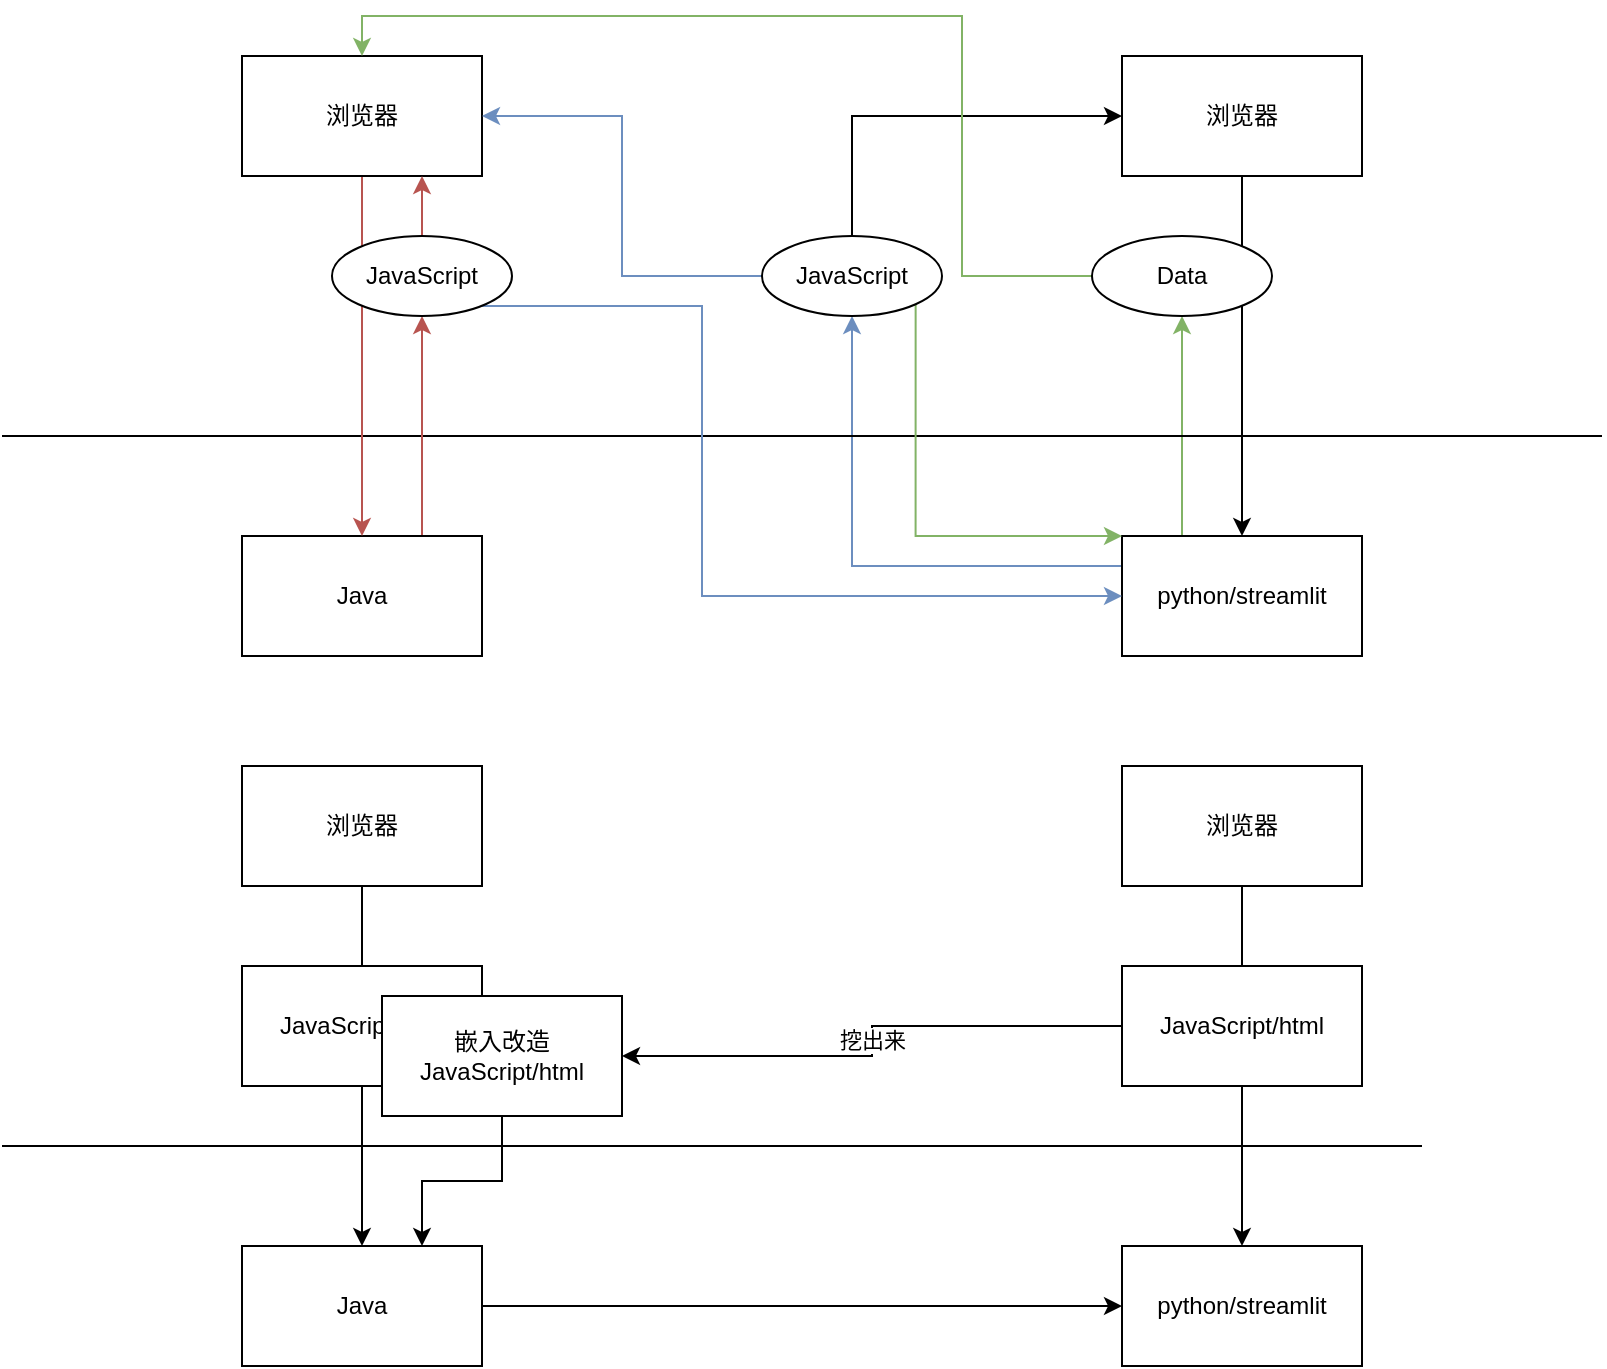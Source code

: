 <mxfile version="21.6.8" type="device" pages="7">
  <diagram name="第 1 页" id="5gpXIOK6V7R3HCClcBhL">
    <mxGraphModel dx="1306" dy="894" grid="1" gridSize="10" guides="1" tooltips="1" connect="1" arrows="1" fold="1" page="1" pageScale="1" pageWidth="827" pageHeight="1169" math="0" shadow="0">
      <root>
        <mxCell id="0" />
        <mxCell id="1" parent="0" />
        <mxCell id="r702PfjHX8B-52nAMPoA-27" style="edgeStyle=orthogonalEdgeStyle;rounded=0;orthogonalLoop=1;jettySize=auto;html=1;exitX=0;exitY=0.25;exitDx=0;exitDy=0;entryX=0.5;entryY=1;entryDx=0;entryDy=0;fillColor=#dae8fc;strokeColor=#6c8ebf;" parent="1" source="r702PfjHX8B-52nAMPoA-1" target="r702PfjHX8B-52nAMPoA-37" edge="1">
          <mxGeometry relative="1" as="geometry">
            <mxPoint x="700" y="370" as="targetPoint" />
          </mxGeometry>
        </mxCell>
        <mxCell id="r702PfjHX8B-52nAMPoA-43" style="edgeStyle=orthogonalEdgeStyle;rounded=0;orthogonalLoop=1;jettySize=auto;html=1;exitX=0.25;exitY=0;exitDx=0;exitDy=0;entryX=0.5;entryY=1;entryDx=0;entryDy=0;fillColor=#d5e8d4;strokeColor=#82b366;" parent="1" source="r702PfjHX8B-52nAMPoA-1" target="r702PfjHX8B-52nAMPoA-41" edge="1">
          <mxGeometry relative="1" as="geometry" />
        </mxCell>
        <mxCell id="r702PfjHX8B-52nAMPoA-1" value="python/streamlit" style="rounded=0;whiteSpace=wrap;html=1;" parent="1" vertex="1">
          <mxGeometry x="610" y="470" width="120" height="60" as="geometry" />
        </mxCell>
        <mxCell id="r702PfjHX8B-52nAMPoA-2" value="" style="endArrow=none;html=1;rounded=0;" parent="1" edge="1">
          <mxGeometry width="50" height="50" relative="1" as="geometry">
            <mxPoint x="50" y="420" as="sourcePoint" />
            <mxPoint x="850" y="420" as="targetPoint" />
          </mxGeometry>
        </mxCell>
        <mxCell id="r702PfjHX8B-52nAMPoA-4" style="edgeStyle=orthogonalEdgeStyle;rounded=0;orthogonalLoop=1;jettySize=auto;html=1;exitX=0.5;exitY=1;exitDx=0;exitDy=0;" parent="1" source="r702PfjHX8B-52nAMPoA-3" target="r702PfjHX8B-52nAMPoA-1" edge="1">
          <mxGeometry relative="1" as="geometry" />
        </mxCell>
        <mxCell id="r702PfjHX8B-52nAMPoA-3" value="浏览器" style="rounded=0;whiteSpace=wrap;html=1;" parent="1" vertex="1">
          <mxGeometry x="610" y="230" width="120" height="60" as="geometry" />
        </mxCell>
        <mxCell id="r702PfjHX8B-52nAMPoA-31" style="edgeStyle=orthogonalEdgeStyle;rounded=0;orthogonalLoop=1;jettySize=auto;html=1;exitX=0.75;exitY=0;exitDx=0;exitDy=0;fillColor=#f8cecc;strokeColor=#b85450;" parent="1" source="r702PfjHX8B-52nAMPoA-6" target="r702PfjHX8B-52nAMPoA-38" edge="1">
          <mxGeometry relative="1" as="geometry">
            <mxPoint x="260" y="385" as="targetPoint" />
          </mxGeometry>
        </mxCell>
        <mxCell id="r702PfjHX8B-52nAMPoA-6" value="Java" style="rounded=0;whiteSpace=wrap;html=1;" parent="1" vertex="1">
          <mxGeometry x="170" y="470" width="120" height="60" as="geometry" />
        </mxCell>
        <mxCell id="r702PfjHX8B-52nAMPoA-9" style="edgeStyle=orthogonalEdgeStyle;rounded=0;orthogonalLoop=1;jettySize=auto;html=1;exitX=0.5;exitY=1;exitDx=0;exitDy=0;entryX=0.5;entryY=0;entryDx=0;entryDy=0;fillColor=#f8cecc;strokeColor=#b85450;" parent="1" source="r702PfjHX8B-52nAMPoA-7" target="r702PfjHX8B-52nAMPoA-6" edge="1">
          <mxGeometry relative="1" as="geometry" />
        </mxCell>
        <mxCell id="r702PfjHX8B-52nAMPoA-7" value="浏览器" style="rounded=0;whiteSpace=wrap;html=1;" parent="1" vertex="1">
          <mxGeometry x="170" y="230" width="120" height="60" as="geometry" />
        </mxCell>
        <mxCell id="r702PfjHX8B-52nAMPoA-32" style="edgeStyle=orthogonalEdgeStyle;rounded=0;orthogonalLoop=1;jettySize=auto;html=1;entryX=0.75;entryY=1;entryDx=0;entryDy=0;fillColor=#f8cecc;strokeColor=#b85450;" parent="1" source="r702PfjHX8B-52nAMPoA-38" target="r702PfjHX8B-52nAMPoA-7" edge="1">
          <mxGeometry relative="1" as="geometry">
            <mxPoint x="260" y="325" as="sourcePoint" />
          </mxGeometry>
        </mxCell>
        <mxCell id="r702PfjHX8B-52nAMPoA-33" style="edgeStyle=orthogonalEdgeStyle;rounded=0;orthogonalLoop=1;jettySize=auto;html=1;exitX=1;exitY=0.5;exitDx=0;exitDy=0;entryX=0;entryY=0.5;entryDx=0;entryDy=0;fillColor=#dae8fc;strokeColor=#6c8ebf;" parent="1" target="r702PfjHX8B-52nAMPoA-1" edge="1">
          <mxGeometry relative="1" as="geometry">
            <mxPoint x="290" y="355" as="sourcePoint" />
            <Array as="points">
              <mxPoint x="400" y="355" />
              <mxPoint x="400" y="500" />
            </Array>
          </mxGeometry>
        </mxCell>
        <mxCell id="r702PfjHX8B-52nAMPoA-12" value="python/streamlit" style="rounded=0;whiteSpace=wrap;html=1;" parent="1" vertex="1">
          <mxGeometry x="610" y="825" width="120" height="60" as="geometry" />
        </mxCell>
        <mxCell id="r702PfjHX8B-52nAMPoA-13" value="" style="endArrow=none;html=1;rounded=0;" parent="1" edge="1">
          <mxGeometry width="50" height="50" relative="1" as="geometry">
            <mxPoint x="50" y="775" as="sourcePoint" />
            <mxPoint x="760" y="775" as="targetPoint" />
          </mxGeometry>
        </mxCell>
        <mxCell id="r702PfjHX8B-52nAMPoA-14" style="edgeStyle=orthogonalEdgeStyle;rounded=0;orthogonalLoop=1;jettySize=auto;html=1;exitX=0.5;exitY=1;exitDx=0;exitDy=0;" parent="1" source="r702PfjHX8B-52nAMPoA-15" target="r702PfjHX8B-52nAMPoA-12" edge="1">
          <mxGeometry relative="1" as="geometry" />
        </mxCell>
        <mxCell id="r702PfjHX8B-52nAMPoA-15" value="浏览器" style="rounded=0;whiteSpace=wrap;html=1;" parent="1" vertex="1">
          <mxGeometry x="610" y="585" width="120" height="60" as="geometry" />
        </mxCell>
        <mxCell id="r702PfjHX8B-52nAMPoA-24" style="edgeStyle=orthogonalEdgeStyle;rounded=0;orthogonalLoop=1;jettySize=auto;html=1;exitX=0;exitY=0.5;exitDx=0;exitDy=0;entryX=1;entryY=0.5;entryDx=0;entryDy=0;" parent="1" source="r702PfjHX8B-52nAMPoA-16" target="r702PfjHX8B-52nAMPoA-23" edge="1">
          <mxGeometry relative="1" as="geometry" />
        </mxCell>
        <mxCell id="r702PfjHX8B-52nAMPoA-25" value="挖出来" style="edgeLabel;html=1;align=center;verticalAlign=middle;resizable=0;points=[];" parent="r702PfjHX8B-52nAMPoA-24" vertex="1" connectable="0">
          <mxGeometry x="-0.003" relative="1" as="geometry">
            <mxPoint as="offset" />
          </mxGeometry>
        </mxCell>
        <mxCell id="r702PfjHX8B-52nAMPoA-16" value="JavaScript/html" style="rounded=0;whiteSpace=wrap;html=1;" parent="1" vertex="1">
          <mxGeometry x="610" y="685" width="120" height="60" as="geometry" />
        </mxCell>
        <mxCell id="r702PfjHX8B-52nAMPoA-35" style="edgeStyle=orthogonalEdgeStyle;rounded=0;orthogonalLoop=1;jettySize=auto;html=1;exitX=1;exitY=0.5;exitDx=0;exitDy=0;" parent="1" source="r702PfjHX8B-52nAMPoA-17" target="r702PfjHX8B-52nAMPoA-12" edge="1">
          <mxGeometry relative="1" as="geometry" />
        </mxCell>
        <mxCell id="r702PfjHX8B-52nAMPoA-17" value="Java" style="rounded=0;whiteSpace=wrap;html=1;" parent="1" vertex="1">
          <mxGeometry x="170" y="825" width="120" height="60" as="geometry" />
        </mxCell>
        <mxCell id="r702PfjHX8B-52nAMPoA-18" style="edgeStyle=orthogonalEdgeStyle;rounded=0;orthogonalLoop=1;jettySize=auto;html=1;exitX=0.5;exitY=1;exitDx=0;exitDy=0;entryX=0.5;entryY=0;entryDx=0;entryDy=0;" parent="1" source="r702PfjHX8B-52nAMPoA-19" target="r702PfjHX8B-52nAMPoA-17" edge="1">
          <mxGeometry relative="1" as="geometry" />
        </mxCell>
        <mxCell id="r702PfjHX8B-52nAMPoA-19" value="浏览器" style="rounded=0;whiteSpace=wrap;html=1;" parent="1" vertex="1">
          <mxGeometry x="170" y="585" width="120" height="60" as="geometry" />
        </mxCell>
        <mxCell id="r702PfjHX8B-52nAMPoA-22" value="JavaScript/html" style="rounded=0;whiteSpace=wrap;html=1;" parent="1" vertex="1">
          <mxGeometry x="170" y="685" width="120" height="60" as="geometry" />
        </mxCell>
        <mxCell id="r702PfjHX8B-52nAMPoA-26" style="edgeStyle=orthogonalEdgeStyle;rounded=0;orthogonalLoop=1;jettySize=auto;html=1;exitX=0.5;exitY=1;exitDx=0;exitDy=0;entryX=0.75;entryY=0;entryDx=0;entryDy=0;" parent="1" source="r702PfjHX8B-52nAMPoA-23" target="r702PfjHX8B-52nAMPoA-17" edge="1">
          <mxGeometry relative="1" as="geometry" />
        </mxCell>
        <mxCell id="r702PfjHX8B-52nAMPoA-23" value="嵌入改造&lt;br&gt;JavaScript/html" style="rounded=0;whiteSpace=wrap;html=1;" parent="1" vertex="1">
          <mxGeometry x="240" y="700" width="120" height="60" as="geometry" />
        </mxCell>
        <mxCell id="r702PfjHX8B-52nAMPoA-29" style="edgeStyle=orthogonalEdgeStyle;rounded=0;orthogonalLoop=1;jettySize=auto;html=1;exitX=0.5;exitY=0;exitDx=0;exitDy=0;entryX=0;entryY=0.5;entryDx=0;entryDy=0;" parent="1" source="r702PfjHX8B-52nAMPoA-37" target="r702PfjHX8B-52nAMPoA-3" edge="1">
          <mxGeometry relative="1" as="geometry">
            <mxPoint x="700" y="310" as="sourcePoint" />
          </mxGeometry>
        </mxCell>
        <mxCell id="r702PfjHX8B-52nAMPoA-40" style="edgeStyle=orthogonalEdgeStyle;rounded=0;orthogonalLoop=1;jettySize=auto;html=1;exitX=0;exitY=0.5;exitDx=0;exitDy=0;entryX=1;entryY=0.5;entryDx=0;entryDy=0;fillColor=#dae8fc;strokeColor=#6c8ebf;" parent="1" source="r702PfjHX8B-52nAMPoA-37" target="r702PfjHX8B-52nAMPoA-7" edge="1">
          <mxGeometry relative="1" as="geometry" />
        </mxCell>
        <mxCell id="r702PfjHX8B-52nAMPoA-42" style="edgeStyle=orthogonalEdgeStyle;rounded=0;orthogonalLoop=1;jettySize=auto;html=1;exitX=1;exitY=1;exitDx=0;exitDy=0;entryX=0;entryY=0;entryDx=0;entryDy=0;fillColor=#d5e8d4;strokeColor=#82b366;" parent="1" source="r702PfjHX8B-52nAMPoA-37" target="r702PfjHX8B-52nAMPoA-1" edge="1">
          <mxGeometry relative="1" as="geometry">
            <Array as="points">
              <mxPoint x="507" y="470" />
            </Array>
          </mxGeometry>
        </mxCell>
        <mxCell id="r702PfjHX8B-52nAMPoA-37" value="JavaScript" style="ellipse;whiteSpace=wrap;html=1;" parent="1" vertex="1">
          <mxGeometry x="430" y="320" width="90" height="40" as="geometry" />
        </mxCell>
        <mxCell id="r702PfjHX8B-52nAMPoA-38" value="JavaScript" style="ellipse;whiteSpace=wrap;html=1;" parent="1" vertex="1">
          <mxGeometry x="215" y="320" width="90" height="40" as="geometry" />
        </mxCell>
        <mxCell id="r702PfjHX8B-52nAMPoA-44" style="edgeStyle=orthogonalEdgeStyle;rounded=0;orthogonalLoop=1;jettySize=auto;html=1;exitX=0;exitY=0.5;exitDx=0;exitDy=0;entryX=0.5;entryY=0;entryDx=0;entryDy=0;fillColor=#d5e8d4;strokeColor=#82b366;" parent="1" source="r702PfjHX8B-52nAMPoA-41" target="r702PfjHX8B-52nAMPoA-7" edge="1">
          <mxGeometry relative="1" as="geometry">
            <Array as="points">
              <mxPoint x="530" y="340" />
              <mxPoint x="530" y="210" />
              <mxPoint x="230" y="210" />
            </Array>
          </mxGeometry>
        </mxCell>
        <mxCell id="r702PfjHX8B-52nAMPoA-41" value="Data" style="ellipse;whiteSpace=wrap;html=1;" parent="1" vertex="1">
          <mxGeometry x="595" y="320" width="90" height="40" as="geometry" />
        </mxCell>
      </root>
    </mxGraphModel>
  </diagram>
  <diagram id="_nO8dnVa-4ecEvsvggCP" name="第 2 页">
    <mxGraphModel dx="2133" dy="894" grid="1" gridSize="10" guides="1" tooltips="1" connect="1" arrows="1" fold="1" page="1" pageScale="1" pageWidth="827" pageHeight="1169" math="0" shadow="0">
      <root>
        <mxCell id="0" />
        <mxCell id="1" parent="0" />
        <mxCell id="7Qie0wORfOoyhm6Ny5jK-1" value="" style="rounded=0;whiteSpace=wrap;html=1;" parent="1" vertex="1">
          <mxGeometry x="-350" y="140" width="890" height="760" as="geometry" />
        </mxCell>
        <mxCell id="HoPf2fPcabj5pSAC9-ft-36" style="edgeStyle=orthogonalEdgeStyle;rounded=0;orthogonalLoop=1;jettySize=auto;html=1;exitX=1;exitY=0.5;exitDx=0;exitDy=0;entryX=0;entryY=0.5;entryDx=0;entryDy=0;" parent="1" source="HoPf2fPcabj5pSAC9-ft-1" target="HoPf2fPcabj5pSAC9-ft-31" edge="1">
          <mxGeometry relative="1" as="geometry" />
        </mxCell>
        <mxCell id="HoPf2fPcabj5pSAC9-ft-1" value="发票" style="rounded=1;whiteSpace=wrap;html=1;" parent="1" vertex="1">
          <mxGeometry x="290" y="250" width="120" height="60" as="geometry" />
        </mxCell>
        <mxCell id="HoPf2fPcabj5pSAC9-ft-37" style="edgeStyle=orthogonalEdgeStyle;rounded=0;orthogonalLoop=1;jettySize=auto;html=1;exitX=1;exitY=0.5;exitDx=0;exitDy=0;entryX=0;entryY=0.5;entryDx=0;entryDy=0;" parent="1" source="HoPf2fPcabj5pSAC9-ft-2" target="HoPf2fPcabj5pSAC9-ft-31" edge="1">
          <mxGeometry relative="1" as="geometry" />
        </mxCell>
        <mxCell id="HoPf2fPcabj5pSAC9-ft-2" value="结算单" style="rounded=1;whiteSpace=wrap;html=1;" parent="1" vertex="1">
          <mxGeometry x="290" y="350" width="120" height="60" as="geometry" />
        </mxCell>
        <mxCell id="HoPf2fPcabj5pSAC9-ft-38" style="edgeStyle=orthogonalEdgeStyle;rounded=0;orthogonalLoop=1;jettySize=auto;html=1;exitX=1;exitY=0.5;exitDx=0;exitDy=0;entryX=0;entryY=0.5;entryDx=0;entryDy=0;" parent="1" source="HoPf2fPcabj5pSAC9-ft-3" target="HoPf2fPcabj5pSAC9-ft-31" edge="1">
          <mxGeometry relative="1" as="geometry">
            <mxPoint x="480" y="430" as="targetPoint" />
          </mxGeometry>
        </mxCell>
        <mxCell id="HoPf2fPcabj5pSAC9-ft-3" value="清单" style="rounded=1;whiteSpace=wrap;html=1;" parent="1" vertex="1">
          <mxGeometry x="290" y="450" width="120" height="60" as="geometry" />
        </mxCell>
        <mxCell id="HoPf2fPcabj5pSAC9-ft-6" value="五要素" style="rounded=1;whiteSpace=wrap;html=1;" parent="1" vertex="1">
          <mxGeometry x="680" y="160" width="120" height="60" as="geometry" />
        </mxCell>
        <mxCell id="HoPf2fPcabj5pSAC9-ft-9" value="总体结算信息" style="rounded=1;whiteSpace=wrap;html=1;" parent="1" vertex="1">
          <mxGeometry x="680" y="280" width="120" height="60" as="geometry" />
        </mxCell>
        <mxCell id="HoPf2fPcabj5pSAC9-ft-11" value="大项结算信息" style="rounded=1;whiteSpace=wrap;html=1;" parent="1" vertex="1">
          <mxGeometry x="680" y="400" width="120" height="60" as="geometry" />
        </mxCell>
        <mxCell id="HoPf2fPcabj5pSAC9-ft-12" value="明细信息" style="rounded=1;whiteSpace=wrap;html=1;" parent="1" vertex="1">
          <mxGeometry x="680" y="520" width="120" height="60" as="geometry" />
        </mxCell>
        <mxCell id="HoPf2fPcabj5pSAC9-ft-24" style="edgeStyle=orthogonalEdgeStyle;rounded=0;orthogonalLoop=1;jettySize=auto;html=1;exitX=1;exitY=0.5;exitDx=0;exitDy=0;entryX=0.5;entryY=0;entryDx=0;entryDy=0;" parent="1" source="HoPf2fPcabj5pSAC9-ft-17" target="HoPf2fPcabj5pSAC9-ft-21" edge="1">
          <mxGeometry relative="1" as="geometry" />
        </mxCell>
        <mxCell id="HoPf2fPcabj5pSAC9-ft-17" value="发票影像件" style="rounded=1;whiteSpace=wrap;html=1;" parent="1" vertex="1">
          <mxGeometry x="-340" y="250" width="120" height="60" as="geometry" />
        </mxCell>
        <mxCell id="HoPf2fPcabj5pSAC9-ft-25" style="edgeStyle=orthogonalEdgeStyle;rounded=0;orthogonalLoop=1;jettySize=auto;html=1;exitX=1;exitY=0.5;exitDx=0;exitDy=0;entryX=0;entryY=0.5;entryDx=0;entryDy=0;" parent="1" source="HoPf2fPcabj5pSAC9-ft-18" target="HoPf2fPcabj5pSAC9-ft-21" edge="1">
          <mxGeometry relative="1" as="geometry" />
        </mxCell>
        <mxCell id="HoPf2fPcabj5pSAC9-ft-18" value="结算单影像件" style="rounded=1;whiteSpace=wrap;html=1;" parent="1" vertex="1">
          <mxGeometry x="-340" y="350" width="120" height="60" as="geometry" />
        </mxCell>
        <mxCell id="HoPf2fPcabj5pSAC9-ft-26" style="edgeStyle=orthogonalEdgeStyle;rounded=0;orthogonalLoop=1;jettySize=auto;html=1;exitX=1;exitY=0.5;exitDx=0;exitDy=0;" parent="1" source="HoPf2fPcabj5pSAC9-ft-19" target="HoPf2fPcabj5pSAC9-ft-21" edge="1">
          <mxGeometry relative="1" as="geometry" />
        </mxCell>
        <mxCell id="HoPf2fPcabj5pSAC9-ft-19" value="清单影像件" style="rounded=1;whiteSpace=wrap;html=1;" parent="1" vertex="1">
          <mxGeometry x="-340" y="450" width="120" height="60" as="geometry" />
        </mxCell>
        <mxCell id="HoPf2fPcabj5pSAC9-ft-23" style="edgeStyle=orthogonalEdgeStyle;rounded=0;orthogonalLoop=1;jettySize=auto;html=1;exitX=1;exitY=0.5;exitDx=0;exitDy=0;" parent="1" source="HoPf2fPcabj5pSAC9-ft-21" target="7Qie0wORfOoyhm6Ny5jK-20" edge="1">
          <mxGeometry relative="1" as="geometry">
            <mxPoint x="-80" y="962" as="targetPoint" />
          </mxGeometry>
        </mxCell>
        <mxCell id="HoPf2fPcabj5pSAC9-ft-21" value="抽取" style="ellipse;whiteSpace=wrap;html=1;aspect=fixed;" parent="1" vertex="1">
          <mxGeometry x="-200" y="340" width="80" height="80" as="geometry" />
        </mxCell>
        <mxCell id="HoPf2fPcabj5pSAC9-ft-27" style="edgeStyle=orthogonalEdgeStyle;rounded=0;orthogonalLoop=1;jettySize=auto;html=1;exitX=1;exitY=0.5;exitDx=0;exitDy=0;entryX=0;entryY=0.5;entryDx=0;entryDy=0;" parent="1" source="HoPf2fPcabj5pSAC9-ft-22" target="HoPf2fPcabj5pSAC9-ft-2" edge="1">
          <mxGeometry relative="1" as="geometry" />
        </mxCell>
        <mxCell id="HoPf2fPcabj5pSAC9-ft-29" style="edgeStyle=orthogonalEdgeStyle;rounded=0;orthogonalLoop=1;jettySize=auto;html=1;exitX=0.5;exitY=0;exitDx=0;exitDy=0;entryX=0;entryY=0.5;entryDx=0;entryDy=0;" parent="1" source="HoPf2fPcabj5pSAC9-ft-22" target="HoPf2fPcabj5pSAC9-ft-1" edge="1">
          <mxGeometry relative="1" as="geometry" />
        </mxCell>
        <mxCell id="HoPf2fPcabj5pSAC9-ft-30" style="edgeStyle=orthogonalEdgeStyle;rounded=0;orthogonalLoop=1;jettySize=auto;html=1;exitX=0.5;exitY=1;exitDx=0;exitDy=0;entryX=0;entryY=0.5;entryDx=0;entryDy=0;" parent="1" source="HoPf2fPcabj5pSAC9-ft-22" target="HoPf2fPcabj5pSAC9-ft-3" edge="1">
          <mxGeometry relative="1" as="geometry" />
        </mxCell>
        <mxCell id="HoPf2fPcabj5pSAC9-ft-45" style="edgeStyle=orthogonalEdgeStyle;rounded=0;orthogonalLoop=1;jettySize=auto;html=1;exitX=0.5;exitY=1;exitDx=0;exitDy=0;dashed=1;dashPattern=8 8;" parent="1" source="HoPf2fPcabj5pSAC9-ft-22" target="HoPf2fPcabj5pSAC9-ft-43" edge="1">
          <mxGeometry relative="1" as="geometry">
            <mxPoint x="220" y="800" as="targetPoint" />
            <Array as="points" />
          </mxGeometry>
        </mxCell>
        <mxCell id="HoPf2fPcabj5pSAC9-ft-22" value="合并" style="ellipse;whiteSpace=wrap;html=1;aspect=fixed;" parent="1" vertex="1">
          <mxGeometry x="180" y="340" width="80" height="80" as="geometry" />
        </mxCell>
        <mxCell id="HoPf2fPcabj5pSAC9-ft-32" style="edgeStyle=orthogonalEdgeStyle;rounded=0;orthogonalLoop=1;jettySize=auto;html=1;exitX=1;exitY=0.5;exitDx=0;exitDy=0;entryX=0;entryY=0.5;entryDx=0;entryDy=0;" parent="1" source="HoPf2fPcabj5pSAC9-ft-31" target="HoPf2fPcabj5pSAC9-ft-6" edge="1">
          <mxGeometry relative="1" as="geometry" />
        </mxCell>
        <mxCell id="HoPf2fPcabj5pSAC9-ft-33" style="edgeStyle=orthogonalEdgeStyle;rounded=0;orthogonalLoop=1;jettySize=auto;html=1;exitX=1;exitY=0.5;exitDx=0;exitDy=0;entryX=0;entryY=0.5;entryDx=0;entryDy=0;" parent="1" source="HoPf2fPcabj5pSAC9-ft-31" target="HoPf2fPcabj5pSAC9-ft-9" edge="1">
          <mxGeometry relative="1" as="geometry" />
        </mxCell>
        <mxCell id="HoPf2fPcabj5pSAC9-ft-34" style="edgeStyle=orthogonalEdgeStyle;rounded=0;orthogonalLoop=1;jettySize=auto;html=1;exitX=1;exitY=0.5;exitDx=0;exitDy=0;" parent="1" source="HoPf2fPcabj5pSAC9-ft-31" target="HoPf2fPcabj5pSAC9-ft-11" edge="1">
          <mxGeometry relative="1" as="geometry" />
        </mxCell>
        <mxCell id="HoPf2fPcabj5pSAC9-ft-35" style="edgeStyle=orthogonalEdgeStyle;rounded=0;orthogonalLoop=1;jettySize=auto;html=1;exitX=1;exitY=0.5;exitDx=0;exitDy=0;entryX=0;entryY=0.5;entryDx=0;entryDy=0;" parent="1" source="HoPf2fPcabj5pSAC9-ft-31" target="HoPf2fPcabj5pSAC9-ft-12" edge="1">
          <mxGeometry relative="1" as="geometry" />
        </mxCell>
        <mxCell id="7Qie0wORfOoyhm6Ny5jK-5" style="edgeStyle=orthogonalEdgeStyle;rounded=0;orthogonalLoop=1;jettySize=auto;html=1;exitX=0.5;exitY=1;exitDx=0;exitDy=0;entryX=0;entryY=0.5;entryDx=0;entryDy=0;" parent="1" source="HoPf2fPcabj5pSAC9-ft-31" target="7Qie0wORfOoyhm6Ny5jK-3" edge="1">
          <mxGeometry relative="1" as="geometry">
            <Array as="points">
              <mxPoint x="560" y="650" />
              <mxPoint x="850" y="650" />
              <mxPoint x="850" y="480" />
            </Array>
          </mxGeometry>
        </mxCell>
        <mxCell id="HoPf2fPcabj5pSAC9-ft-31" value="统一数据结构" style="rounded=1;whiteSpace=wrap;html=1;" parent="1" vertex="1">
          <mxGeometry x="500" y="350" width="120" height="60" as="geometry" />
        </mxCell>
        <mxCell id="HoPf2fPcabj5pSAC9-ft-43" value="方案" style="ellipse;whiteSpace=wrap;html=1;aspect=fixed;" parent="1" vertex="1">
          <mxGeometry x="180" y="808.75" width="80" height="80" as="geometry" />
        </mxCell>
        <mxCell id="7Qie0wORfOoyhm6Ny5jK-14" style="edgeStyle=orthogonalEdgeStyle;rounded=0;orthogonalLoop=1;jettySize=auto;html=1;exitX=1;exitY=0.25;exitDx=0;exitDy=0;entryX=0.25;entryY=1;entryDx=0;entryDy=0;" parent="1" source="HoPf2fPcabj5pSAC9-ft-44" target="HoPf2fPcabj5pSAC9-ft-31" edge="1">
          <mxGeometry relative="1" as="geometry" />
        </mxCell>
        <mxCell id="7Qie0wORfOoyhm6Ny5jK-16" style="edgeStyle=orthogonalEdgeStyle;rounded=0;orthogonalLoop=1;jettySize=auto;html=1;exitX=1;exitY=0.75;exitDx=0;exitDy=0;entryX=0.5;entryY=0;entryDx=0;entryDy=0;" parent="1" source="HoPf2fPcabj5pSAC9-ft-44" target="7Qie0wORfOoyhm6Ny5jK-15" edge="1">
          <mxGeometry relative="1" as="geometry" />
        </mxCell>
        <mxCell id="HoPf2fPcabj5pSAC9-ft-44" value="人工归纳&lt;br&gt;1. 多页合并&lt;br&gt;2. 重复信息归纳筛除&lt;br&gt;3. 完全fallback到旧流程，不计来源" style="text;html=1;strokeColor=default;fillColor=none;align=left;verticalAlign=middle;whiteSpace=wrap;rounded=0;" parent="1" vertex="1">
          <mxGeometry x="270" y="803.75" width="200" height="90" as="geometry" />
        </mxCell>
        <mxCell id="7Qie0wORfOoyhm6Ny5jK-2" value="&lt;font color=&quot;#0000ff&quot;&gt;影像件处理&lt;/font&gt;" style="text;html=1;strokeColor=none;fillColor=none;align=center;verticalAlign=middle;whiteSpace=wrap;rounded=0;" parent="1" vertex="1">
          <mxGeometry x="55" y="150" width="90" height="30" as="geometry" />
        </mxCell>
        <mxCell id="7Qie0wORfOoyhm6Ny5jK-9" style="edgeStyle=orthogonalEdgeStyle;rounded=0;orthogonalLoop=1;jettySize=auto;html=1;exitX=1;exitY=0.5;exitDx=0;exitDy=0;entryX=0;entryY=0.5;entryDx=0;entryDy=0;" parent="1" source="7Qie0wORfOoyhm6Ny5jK-12" target="7Qie0wORfOoyhm6Ny5jK-6" edge="1">
          <mxGeometry relative="1" as="geometry" />
        </mxCell>
        <mxCell id="7Qie0wORfOoyhm6Ny5jK-10" style="edgeStyle=orthogonalEdgeStyle;rounded=0;orthogonalLoop=1;jettySize=auto;html=1;" parent="1" source="7Qie0wORfOoyhm6Ny5jK-12" target="7Qie0wORfOoyhm6Ny5jK-7" edge="1">
          <mxGeometry relative="1" as="geometry" />
        </mxCell>
        <mxCell id="7Qie0wORfOoyhm6Ny5jK-11" style="edgeStyle=orthogonalEdgeStyle;rounded=0;orthogonalLoop=1;jettySize=auto;html=1;exitX=1;exitY=0.5;exitDx=0;exitDy=0;entryX=0;entryY=0.5;entryDx=0;entryDy=0;" parent="1" source="7Qie0wORfOoyhm6Ny5jK-12" target="7Qie0wORfOoyhm6Ny5jK-8" edge="1">
          <mxGeometry relative="1" as="geometry" />
        </mxCell>
        <mxCell id="7Qie0wORfOoyhm6Ny5jK-13" style="edgeStyle=orthogonalEdgeStyle;rounded=0;orthogonalLoop=1;jettySize=auto;html=1;exitX=1;exitY=0.5;exitDx=0;exitDy=0;entryX=0;entryY=0.5;entryDx=0;entryDy=0;" parent="1" source="7Qie0wORfOoyhm6Ny5jK-3" target="7Qie0wORfOoyhm6Ny5jK-12" edge="1">
          <mxGeometry relative="1" as="geometry" />
        </mxCell>
        <mxCell id="7Qie0wORfOoyhm6Ny5jK-3" value="单据对齐" style="ellipse;whiteSpace=wrap;html=1;aspect=fixed;" parent="1" vertex="1">
          <mxGeometry x="890" y="440" width="80" height="80" as="geometry" />
        </mxCell>
        <mxCell id="7Qie0wORfOoyhm6Ny5jK-4" value="&lt;span style=&quot;color: rgb(0, 0, 0); font-family: Helvetica; font-size: 12px; font-style: normal; font-variant-ligatures: normal; font-variant-caps: normal; font-weight: 400; letter-spacing: normal; orphans: 2; text-indent: 0px; text-transform: none; widows: 2; word-spacing: 0px; -webkit-text-stroke-width: 0px; background-color: rgb(251, 251, 251); text-decoration-thickness: initial; text-decoration-style: initial; text-decoration-color: initial; float: none; display: inline !important;&quot;&gt;发票 - 结算单 - 清单&lt;/span&gt;" style="text;whiteSpace=wrap;html=1;align=center;" parent="1" vertex="1">
          <mxGeometry x="860" y="390" width="140" height="40" as="geometry" />
        </mxCell>
        <mxCell id="7Qie0wORfOoyhm6Ny5jK-6" value="数据互补" style="ellipse;whiteSpace=wrap;html=1;aspect=fixed;" parent="1" vertex="1">
          <mxGeometry x="1120" y="350" width="80" height="80" as="geometry" />
        </mxCell>
        <mxCell id="7Qie0wORfOoyhm6Ny5jK-7" value="数据冲突校验" style="ellipse;whiteSpace=wrap;html=1;aspect=fixed;" parent="1" vertex="1">
          <mxGeometry x="1120" y="440" width="80" height="80" as="geometry" />
        </mxCell>
        <mxCell id="7Qie0wORfOoyhm6Ny5jK-8" value="凑数" style="ellipse;whiteSpace=wrap;html=1;aspect=fixed;" parent="1" vertex="1">
          <mxGeometry x="1120" y="530" width="80" height="80" as="geometry" />
        </mxCell>
        <mxCell id="7Qie0wORfOoyhm6Ny5jK-19" style="edgeStyle=orthogonalEdgeStyle;rounded=0;orthogonalLoop=1;jettySize=auto;html=1;exitX=0.5;exitY=1;exitDx=0;exitDy=0;entryX=0.5;entryY=0;entryDx=0;entryDy=0;dashed=1;dashPattern=8 8;" parent="1" source="7Qie0wORfOoyhm6Ny5jK-12" target="7Qie0wORfOoyhm6Ny5jK-17" edge="1">
          <mxGeometry relative="1" as="geometry" />
        </mxCell>
        <mxCell id="7Qie0wORfOoyhm6Ny5jK-12" value="字段对齐" style="ellipse;whiteSpace=wrap;html=1;aspect=fixed;" parent="1" vertex="1">
          <mxGeometry x="1000" y="440" width="80" height="80" as="geometry" />
        </mxCell>
        <mxCell id="7Qie0wORfOoyhm6Ny5jK-15" value="旧的流程" style="rounded=1;whiteSpace=wrap;html=1;" parent="1" vertex="1">
          <mxGeometry x="500" y="920" width="120" height="60" as="geometry" />
        </mxCell>
        <mxCell id="7Qie0wORfOoyhm6Ny5jK-17" value="方案" style="ellipse;whiteSpace=wrap;html=1;aspect=fixed;" parent="1" vertex="1">
          <mxGeometry x="1000" y="685" width="80" height="80" as="geometry" />
        </mxCell>
        <mxCell id="7Qie0wORfOoyhm6Ny5jK-18" value="人工归纳&lt;br&gt;1. 多页合并&lt;br&gt;2. 重复信息归纳筛除&lt;br&gt;3. 完全fallback到旧流程，不计来源" style="text;html=1;strokeColor=default;fillColor=none;align=left;verticalAlign=middle;whiteSpace=wrap;rounded=0;" parent="1" vertex="1">
          <mxGeometry x="1090" y="680" width="200" height="90" as="geometry" />
        </mxCell>
        <mxCell id="7Qie0wORfOoyhm6Ny5jK-21" style="edgeStyle=orthogonalEdgeStyle;rounded=0;orthogonalLoop=1;jettySize=auto;html=1;exitX=1;exitY=0.5;exitDx=0;exitDy=0;" parent="1" source="7Qie0wORfOoyhm6Ny5jK-20" target="HoPf2fPcabj5pSAC9-ft-22" edge="1">
          <mxGeometry relative="1" as="geometry" />
        </mxCell>
        <mxCell id="7Qie0wORfOoyhm6Ny5jK-20" value="顺序对齐" style="ellipse;whiteSpace=wrap;html=1;aspect=fixed;" parent="1" vertex="1">
          <mxGeometry x="-10" y="340" width="80" height="80" as="geometry" />
        </mxCell>
      </root>
    </mxGraphModel>
  </diagram>
  <diagram id="9JrT2GPMb-wPeKCT2Q83" name="第 3 页">
    <mxGraphModel dx="2133" dy="894" grid="1" gridSize="10" guides="1" tooltips="1" connect="1" arrows="1" fold="1" page="1" pageScale="1" pageWidth="827" pageHeight="1169" math="0" shadow="0">
      <root>
        <mxCell id="0" />
        <mxCell id="1" parent="0" />
        <mxCell id="ycS5vAI-IkQkBFF3HWiO-54" style="edgeStyle=orthogonalEdgeStyle;rounded=0;orthogonalLoop=1;jettySize=auto;html=1;exitX=1;exitY=0.5;exitDx=0;exitDy=0;entryX=0.25;entryY=1;entryDx=0;entryDy=0;" parent="1" source="ycS5vAI-IkQkBFF3HWiO-51" target="ycS5vAI-IkQkBFF3HWiO-7" edge="1">
          <mxGeometry relative="1" as="geometry" />
        </mxCell>
        <mxCell id="ycS5vAI-IkQkBFF3HWiO-51" value="" style="rounded=0;whiteSpace=wrap;html=1;" parent="1" vertex="1">
          <mxGeometry x="412" y="520" width="86" height="80" as="geometry" />
        </mxCell>
        <mxCell id="ycS5vAI-IkQkBFF3HWiO-6" style="edgeStyle=orthogonalEdgeStyle;rounded=0;orthogonalLoop=1;jettySize=auto;html=1;exitX=0.5;exitY=0;exitDx=0;exitDy=0;entryX=0.5;entryY=0;entryDx=0;entryDy=0;fillColor=#f8cecc;strokeColor=#b85450;" parent="1" source="LN_cYmvAFk225fMyw35I-1" target="ycS5vAI-IkQkBFF3HWiO-7" edge="1">
          <mxGeometry relative="1" as="geometry">
            <mxPoint x="710" y="400" as="targetPoint" />
            <Array as="points">
              <mxPoint x="-20" y="270" />
              <mxPoint x="720" y="270" />
            </Array>
          </mxGeometry>
        </mxCell>
        <mxCell id="ycS5vAI-IkQkBFF3HWiO-21" style="edgeStyle=orthogonalEdgeStyle;rounded=0;orthogonalLoop=1;jettySize=auto;html=1;exitX=1;exitY=0.5;exitDx=0;exitDy=0;entryX=0;entryY=0.5;entryDx=0;entryDy=0;" parent="1" source="LN_cYmvAFk225fMyw35I-1" target="ycS5vAI-IkQkBFF3HWiO-17" edge="1">
          <mxGeometry relative="1" as="geometry" />
        </mxCell>
        <mxCell id="ycS5vAI-IkQkBFF3HWiO-30" style="edgeStyle=orthogonalEdgeStyle;rounded=0;orthogonalLoop=1;jettySize=auto;html=1;exitX=0.5;exitY=1;exitDx=0;exitDy=0;entryX=0;entryY=0.5;entryDx=0;entryDy=0;" parent="1" source="LN_cYmvAFk225fMyw35I-1" target="ycS5vAI-IkQkBFF3HWiO-32" edge="1">
          <mxGeometry relative="1" as="geometry">
            <mxPoint x="-20" y="690" as="targetPoint" />
          </mxGeometry>
        </mxCell>
        <mxCell id="LN_cYmvAFk225fMyw35I-1" value="影像件" style="rounded=1;whiteSpace=wrap;html=1;" parent="1" vertex="1">
          <mxGeometry x="-80" y="410" width="120" height="60" as="geometry" />
        </mxCell>
        <mxCell id="LN_cYmvAFk225fMyw35I-5" style="edgeStyle=orthogonalEdgeStyle;rounded=0;orthogonalLoop=1;jettySize=auto;html=1;exitX=1;exitY=0.5;exitDx=0;exitDy=0;" parent="1" source="LN_cYmvAFk225fMyw35I-2" target="ycS5vAI-IkQkBFF3HWiO-9" edge="1">
          <mxGeometry relative="1" as="geometry">
            <mxPoint x="390" y="440" as="targetPoint" />
          </mxGeometry>
        </mxCell>
        <mxCell id="LN_cYmvAFk225fMyw35I-2" value="逻辑文件&lt;br&gt;(发票，清单，etc)" style="rounded=1;whiteSpace=wrap;html=1;" parent="1" vertex="1">
          <mxGeometry x="250" y="410" width="120" height="60" as="geometry" />
        </mxCell>
        <mxCell id="LN_cYmvAFk225fMyw35I-7" style="edgeStyle=orthogonalEdgeStyle;rounded=0;orthogonalLoop=1;jettySize=auto;html=1;" parent="1" source="ycS5vAI-IkQkBFF3HWiO-9" target="ycS5vAI-IkQkBFF3HWiO-7" edge="1">
          <mxGeometry relative="1" as="geometry">
            <mxPoint x="560" y="440" as="sourcePoint" />
            <mxPoint x="650" y="440" as="targetPoint" />
          </mxGeometry>
        </mxCell>
        <mxCell id="ycS5vAI-IkQkBFF3HWiO-4" style="edgeStyle=orthogonalEdgeStyle;rounded=0;orthogonalLoop=1;jettySize=auto;html=1;exitX=1;exitY=0.5;exitDx=0;exitDy=0;" parent="1" target="ycS5vAI-IkQkBFF3HWiO-2" edge="1">
          <mxGeometry relative="1" as="geometry">
            <mxPoint x="770" y="440" as="sourcePoint" />
          </mxGeometry>
        </mxCell>
        <mxCell id="ycS5vAI-IkQkBFF3HWiO-5" style="edgeStyle=orthogonalEdgeStyle;rounded=0;orthogonalLoop=1;jettySize=auto;html=1;exitX=1;exitY=0.5;exitDx=0;exitDy=0;entryX=0;entryY=0.5;entryDx=0;entryDy=0;" parent="1" source="ycS5vAI-IkQkBFF3HWiO-2" target="ycS5vAI-IkQkBFF3HWiO-3" edge="1">
          <mxGeometry relative="1" as="geometry" />
        </mxCell>
        <mxCell id="ycS5vAI-IkQkBFF3HWiO-2" value="剔费" style="rounded=1;whiteSpace=wrap;html=1;" parent="1" vertex="1">
          <mxGeometry x="860" y="410" width="120" height="60" as="geometry" />
        </mxCell>
        <mxCell id="ycS5vAI-IkQkBFF3HWiO-3" value="扣费" style="rounded=1;whiteSpace=wrap;html=1;" parent="1" vertex="1">
          <mxGeometry x="1070" y="410" width="120" height="60" as="geometry" />
        </mxCell>
        <mxCell id="ycS5vAI-IkQkBFF3HWiO-8" value="" style="edgeStyle=orthogonalEdgeStyle;rounded=0;orthogonalLoop=1;jettySize=auto;html=1;exitX=1;exitY=0.5;exitDx=0;exitDy=0;" parent="1" source="ycS5vAI-IkQkBFF3HWiO-7" target="ycS5vAI-IkQkBFF3HWiO-2" edge="1">
          <mxGeometry relative="1" as="geometry" />
        </mxCell>
        <mxCell id="ycS5vAI-IkQkBFF3HWiO-29" style="edgeStyle=orthogonalEdgeStyle;rounded=0;orthogonalLoop=1;jettySize=auto;html=1;exitX=0.25;exitY=0;exitDx=0;exitDy=0;entryX=0.5;entryY=0;entryDx=0;entryDy=0;fillColor=#e1d5e7;strokeColor=#9673a6;" parent="1" source="ycS5vAI-IkQkBFF3HWiO-7" target="ycS5vAI-IkQkBFF3HWiO-15" edge="1">
          <mxGeometry relative="1" as="geometry" />
        </mxCell>
        <mxCell id="ycS5vAI-IkQkBFF3HWiO-7" value="赔案数据结构" style="rounded=1;whiteSpace=wrap;html=1;" parent="1" vertex="1">
          <mxGeometry x="660" y="410" width="120" height="60" as="geometry" />
        </mxCell>
        <mxCell id="ycS5vAI-IkQkBFF3HWiO-9" value="" style="rounded=0;whiteSpace=wrap;html=1;" parent="1" vertex="1">
          <mxGeometry x="390" y="410" width="250" height="60" as="geometry" />
        </mxCell>
        <mxCell id="ycS5vAI-IkQkBFF3HWiO-10" value="文件组织" style="rounded=1;whiteSpace=wrap;html=1;" parent="1" vertex="1">
          <mxGeometry x="400" y="425" width="70" height="30" as="geometry" />
        </mxCell>
        <mxCell id="ycS5vAI-IkQkBFF3HWiO-11" value="字段对齐" style="rounded=1;whiteSpace=wrap;html=1;" parent="1" vertex="1">
          <mxGeometry x="480" y="425" width="70" height="30" as="geometry" />
        </mxCell>
        <mxCell id="ycS5vAI-IkQkBFF3HWiO-16" style="edgeStyle=orthogonalEdgeStyle;rounded=0;orthogonalLoop=1;jettySize=auto;html=1;exitX=0.5;exitY=0;exitDx=0;exitDy=0;entryX=0.5;entryY=1;entryDx=0;entryDy=0;" parent="1" source="ycS5vAI-IkQkBFF3HWiO-12" target="ycS5vAI-IkQkBFF3HWiO-15" edge="1">
          <mxGeometry relative="1" as="geometry" />
        </mxCell>
        <mxCell id="ycS5vAI-IkQkBFF3HWiO-56" style="edgeStyle=orthogonalEdgeStyle;rounded=0;orthogonalLoop=1;jettySize=auto;html=1;exitX=0.5;exitY=0;exitDx=0;exitDy=0;" parent="1" source="ycS5vAI-IkQkBFF3HWiO-12" target="ycS5vAI-IkQkBFF3HWiO-13" edge="1">
          <mxGeometry relative="1" as="geometry" />
        </mxCell>
        <mxCell id="ycS5vAI-IkQkBFF3HWiO-12" value="信息补充" style="rounded=1;whiteSpace=wrap;html=1;" parent="1" vertex="1">
          <mxGeometry x="560" y="425" width="70" height="30" as="geometry" />
        </mxCell>
        <mxCell id="ycS5vAI-IkQkBFF3HWiO-13" value="知识库对码" style="rounded=1;whiteSpace=wrap;html=1;" parent="1" vertex="1">
          <mxGeometry x="520" y="340" width="70" height="30" as="geometry" />
        </mxCell>
        <mxCell id="ycS5vAI-IkQkBFF3HWiO-15" value="凑数" style="rounded=1;whiteSpace=wrap;html=1;" parent="1" vertex="1">
          <mxGeometry x="600" y="340" width="70" height="30" as="geometry" />
        </mxCell>
        <mxCell id="ycS5vAI-IkQkBFF3HWiO-22" style="edgeStyle=orthogonalEdgeStyle;rounded=0;orthogonalLoop=1;jettySize=auto;html=1;exitX=1;exitY=0.5;exitDx=0;exitDy=0;" parent="1" source="ycS5vAI-IkQkBFF3HWiO-17" target="LN_cYmvAFk225fMyw35I-2" edge="1">
          <mxGeometry relative="1" as="geometry" />
        </mxCell>
        <mxCell id="ycS5vAI-IkQkBFF3HWiO-17" value="" style="rounded=0;whiteSpace=wrap;html=1;" parent="1" vertex="1">
          <mxGeometry x="60" y="410" width="170" height="60" as="geometry" />
        </mxCell>
        <mxCell id="ycS5vAI-IkQkBFF3HWiO-18" value="信息抽取" style="rounded=1;whiteSpace=wrap;html=1;" parent="1" vertex="1">
          <mxGeometry x="70" y="425" width="70" height="30" as="geometry" />
        </mxCell>
        <mxCell id="ycS5vAI-IkQkBFF3HWiO-25" style="edgeStyle=orthogonalEdgeStyle;rounded=0;orthogonalLoop=1;jettySize=auto;html=1;exitX=0.5;exitY=0;exitDx=0;exitDy=0;" parent="1" source="ycS5vAI-IkQkBFF3HWiO-19" target="ycS5vAI-IkQkBFF3HWiO-23" edge="1">
          <mxGeometry relative="1" as="geometry" />
        </mxCell>
        <mxCell id="ycS5vAI-IkQkBFF3HWiO-26" style="edgeStyle=orthogonalEdgeStyle;rounded=0;orthogonalLoop=1;jettySize=auto;html=1;exitX=0.5;exitY=0;exitDx=0;exitDy=0;" parent="1" source="ycS5vAI-IkQkBFF3HWiO-19" target="ycS5vAI-IkQkBFF3HWiO-24" edge="1">
          <mxGeometry relative="1" as="geometry" />
        </mxCell>
        <mxCell id="ycS5vAI-IkQkBFF3HWiO-55" style="edgeStyle=orthogonalEdgeStyle;rounded=0;orthogonalLoop=1;jettySize=auto;html=1;exitX=0.5;exitY=0;exitDx=0;exitDy=0;entryX=0.5;entryY=1;entryDx=0;entryDy=0;" parent="1" source="ycS5vAI-IkQkBFF3HWiO-19" target="ycS5vAI-IkQkBFF3HWiO-27" edge="1">
          <mxGeometry relative="1" as="geometry" />
        </mxCell>
        <mxCell id="ycS5vAI-IkQkBFF3HWiO-19" value="内容拼接" style="rounded=1;whiteSpace=wrap;html=1;" parent="1" vertex="1">
          <mxGeometry x="150" y="425" width="70" height="30" as="geometry" />
        </mxCell>
        <mxCell id="ycS5vAI-IkQkBFF3HWiO-23" value="分组" style="rounded=1;whiteSpace=wrap;html=1;" parent="1" vertex="1">
          <mxGeometry x="70" y="340" width="70" height="30" as="geometry" />
        </mxCell>
        <mxCell id="ycS5vAI-IkQkBFF3HWiO-24" value="顺序" style="rounded=1;whiteSpace=wrap;html=1;" parent="1" vertex="1">
          <mxGeometry x="150" y="340" width="70" height="30" as="geometry" />
        </mxCell>
        <mxCell id="ycS5vAI-IkQkBFF3HWiO-27" value="后处理" style="rounded=1;whiteSpace=wrap;html=1;" parent="1" vertex="1">
          <mxGeometry x="230" y="340" width="70" height="30" as="geometry" />
        </mxCell>
        <mxCell id="ycS5vAI-IkQkBFF3HWiO-34" style="edgeStyle=orthogonalEdgeStyle;rounded=0;orthogonalLoop=1;jettySize=auto;html=1;exitX=1;exitY=0.5;exitDx=0;exitDy=0;entryX=0;entryY=0.5;entryDx=0;entryDy=0;" parent="1" source="ycS5vAI-IkQkBFF3HWiO-32" target="ycS5vAI-IkQkBFF3HWiO-33" edge="1">
          <mxGeometry relative="1" as="geometry" />
        </mxCell>
        <mxCell id="ycS5vAI-IkQkBFF3HWiO-32" value="人工影像件组织" style="rounded=0;whiteSpace=wrap;html=1;" parent="1" vertex="1">
          <mxGeometry x="60" y="530" width="170" height="60" as="geometry" />
        </mxCell>
        <mxCell id="ycS5vAI-IkQkBFF3HWiO-36" style="edgeStyle=orthogonalEdgeStyle;rounded=0;orthogonalLoop=1;jettySize=auto;html=1;exitX=0.5;exitY=1;exitDx=0;exitDy=0;entryX=0.5;entryY=0;entryDx=0;entryDy=0;" parent="1" source="ycS5vAI-IkQkBFF3HWiO-33" target="ycS5vAI-IkQkBFF3HWiO-35" edge="1">
          <mxGeometry relative="1" as="geometry" />
        </mxCell>
        <mxCell id="ycS5vAI-IkQkBFF3HWiO-53" style="edgeStyle=orthogonalEdgeStyle;rounded=0;orthogonalLoop=1;jettySize=auto;html=1;exitX=1;exitY=0.5;exitDx=0;exitDy=0;" parent="1" source="ycS5vAI-IkQkBFF3HWiO-33" target="ycS5vAI-IkQkBFF3HWiO-51" edge="1">
          <mxGeometry relative="1" as="geometry" />
        </mxCell>
        <mxCell id="ycS5vAI-IkQkBFF3HWiO-33" value="赔案文件数据结构" style="rounded=1;whiteSpace=wrap;html=1;" parent="1" vertex="1">
          <mxGeometry x="250" y="530" width="120" height="60" as="geometry" />
        </mxCell>
        <mxCell id="ycS5vAI-IkQkBFF3HWiO-38" style="edgeStyle=orthogonalEdgeStyle;rounded=0;orthogonalLoop=1;jettySize=auto;html=1;exitX=0.5;exitY=1;exitDx=0;exitDy=0;entryX=0.5;entryY=0;entryDx=0;entryDy=0;" parent="1" source="ycS5vAI-IkQkBFF3HWiO-35" target="ycS5vAI-IkQkBFF3HWiO-37" edge="1">
          <mxGeometry relative="1" as="geometry" />
        </mxCell>
        <mxCell id="ycS5vAI-IkQkBFF3HWiO-44" style="edgeStyle=orthogonalEdgeStyle;rounded=0;orthogonalLoop=1;jettySize=auto;html=1;exitX=1;exitY=0.5;exitDx=0;exitDy=0;entryX=0;entryY=0.5;entryDx=0;entryDy=0;" parent="1" source="ycS5vAI-IkQkBFF3HWiO-35" target="ycS5vAI-IkQkBFF3HWiO-42" edge="1">
          <mxGeometry relative="1" as="geometry" />
        </mxCell>
        <mxCell id="ycS5vAI-IkQkBFF3HWiO-35" value="逻辑文件" style="rounded=1;whiteSpace=wrap;html=1;" parent="1" vertex="1">
          <mxGeometry x="250" y="620" width="120" height="60" as="geometry" />
        </mxCell>
        <mxCell id="ycS5vAI-IkQkBFF3HWiO-41" style="edgeStyle=orthogonalEdgeStyle;rounded=0;orthogonalLoop=1;jettySize=auto;html=1;exitX=1;exitY=0.5;exitDx=0;exitDy=0;" parent="1" source="ycS5vAI-IkQkBFF3HWiO-37" target="ycS5vAI-IkQkBFF3HWiO-40" edge="1">
          <mxGeometry relative="1" as="geometry" />
        </mxCell>
        <mxCell id="ycS5vAI-IkQkBFF3HWiO-37" value="影像件" style="rounded=1;whiteSpace=wrap;html=1;" parent="1" vertex="1">
          <mxGeometry x="250" y="710" width="120" height="60" as="geometry" />
        </mxCell>
        <mxCell id="ycS5vAI-IkQkBFF3HWiO-43" style="edgeStyle=orthogonalEdgeStyle;rounded=0;orthogonalLoop=1;jettySize=auto;html=1;exitX=0.5;exitY=0;exitDx=0;exitDy=0;entryX=0.5;entryY=1;entryDx=0;entryDy=0;" parent="1" source="ycS5vAI-IkQkBFF3HWiO-40" target="ycS5vAI-IkQkBFF3HWiO-42" edge="1">
          <mxGeometry relative="1" as="geometry" />
        </mxCell>
        <mxCell id="ycS5vAI-IkQkBFF3HWiO-40" value="信息抽取" style="rounded=1;whiteSpace=wrap;html=1;" parent="1" vertex="1">
          <mxGeometry x="420" y="725" width="70" height="30" as="geometry" />
        </mxCell>
        <mxCell id="ycS5vAI-IkQkBFF3HWiO-52" style="edgeStyle=orthogonalEdgeStyle;rounded=0;orthogonalLoop=1;jettySize=auto;html=1;exitX=0.5;exitY=0;exitDx=0;exitDy=0;entryX=0.5;entryY=1;entryDx=0;entryDy=0;" parent="1" source="ycS5vAI-IkQkBFF3HWiO-42" target="ycS5vAI-IkQkBFF3HWiO-51" edge="1">
          <mxGeometry relative="1" as="geometry" />
        </mxCell>
        <mxCell id="ycS5vAI-IkQkBFF3HWiO-42" value="内容拼接" style="rounded=1;whiteSpace=wrap;html=1;" parent="1" vertex="1">
          <mxGeometry x="420" y="635" width="70" height="30" as="geometry" />
        </mxCell>
        <mxCell id="ycS5vAI-IkQkBFF3HWiO-45" value="字段对齐" style="rounded=1;whiteSpace=wrap;html=1;" parent="1" vertex="1">
          <mxGeometry x="420" y="565" width="70" height="30" as="geometry" />
        </mxCell>
        <mxCell id="ycS5vAI-IkQkBFF3HWiO-46" value="信息补充" style="rounded=1;whiteSpace=wrap;html=1;" parent="1" vertex="1">
          <mxGeometry x="420" y="525" width="70" height="30" as="geometry" />
        </mxCell>
        <mxCell id="ycS5vAI-IkQkBFF3HWiO-57" style="edgeStyle=orthogonalEdgeStyle;rounded=0;orthogonalLoop=1;jettySize=auto;html=1;exitX=1;exitY=0.5;exitDx=0;exitDy=0;" parent="1" source="ycS5vAI-IkQkBFF3HWiO-58" target="ycS5vAI-IkQkBFF3HWiO-7" edge="1">
          <mxGeometry relative="1" as="geometry">
            <mxPoint x="789.25" y="810" as="targetPoint" />
          </mxGeometry>
        </mxCell>
        <mxCell id="ycS5vAI-IkQkBFF3HWiO-58" value="" style="rounded=0;whiteSpace=wrap;html=1;" parent="1" vertex="1">
          <mxGeometry x="581.25" y="860" width="86" height="80" as="geometry" />
        </mxCell>
        <mxCell id="ycS5vAI-IkQkBFF3HWiO-59" style="edgeStyle=orthogonalEdgeStyle;rounded=0;orthogonalLoop=1;jettySize=auto;html=1;exitX=0.5;exitY=1;exitDx=0;exitDy=0;entryX=0;entryY=0.5;entryDx=0;entryDy=0;" parent="1" source="LN_cYmvAFk225fMyw35I-1" target="ycS5vAI-IkQkBFF3HWiO-71" edge="1">
          <mxGeometry relative="1" as="geometry">
            <mxPoint x="-21" y="1030" as="targetPoint" />
            <mxPoint x="-21" y="810" as="sourcePoint" />
          </mxGeometry>
        </mxCell>
        <mxCell id="ycS5vAI-IkQkBFF3HWiO-60" style="edgeStyle=orthogonalEdgeStyle;rounded=0;orthogonalLoop=1;jettySize=auto;html=1;exitX=1;exitY=0.5;exitDx=0;exitDy=0;entryX=0;entryY=0.5;entryDx=0;entryDy=0;" parent="1" source="ycS5vAI-IkQkBFF3HWiO-61" target="ycS5vAI-IkQkBFF3HWiO-64" edge="1">
          <mxGeometry relative="1" as="geometry" />
        </mxCell>
        <mxCell id="ycS5vAI-IkQkBFF3HWiO-61" value="人工影像件组织" style="rounded=0;whiteSpace=wrap;html=1;" parent="1" vertex="1">
          <mxGeometry x="150" y="990" width="220" height="50" as="geometry" />
        </mxCell>
        <mxCell id="ycS5vAI-IkQkBFF3HWiO-62" style="edgeStyle=orthogonalEdgeStyle;rounded=0;orthogonalLoop=1;jettySize=auto;html=1;exitX=0.5;exitY=1;exitDx=0;exitDy=0;entryX=0.5;entryY=0;entryDx=0;entryDy=0;" parent="1" source="ycS5vAI-IkQkBFF3HWiO-64" target="ycS5vAI-IkQkBFF3HWiO-67" edge="1">
          <mxGeometry relative="1" as="geometry" />
        </mxCell>
        <mxCell id="ycS5vAI-IkQkBFF3HWiO-63" style="edgeStyle=orthogonalEdgeStyle;rounded=0;orthogonalLoop=1;jettySize=auto;html=1;exitX=1;exitY=0.5;exitDx=0;exitDy=0;" parent="1" source="ycS5vAI-IkQkBFF3HWiO-64" target="ycS5vAI-IkQkBFF3HWiO-58" edge="1">
          <mxGeometry relative="1" as="geometry" />
        </mxCell>
        <mxCell id="ycS5vAI-IkQkBFF3HWiO-64" value="赔案文件数据结构" style="rounded=1;whiteSpace=wrap;html=1;" parent="1" vertex="1">
          <mxGeometry x="419.25" y="870" width="120" height="60" as="geometry" />
        </mxCell>
        <mxCell id="ycS5vAI-IkQkBFF3HWiO-65" style="edgeStyle=orthogonalEdgeStyle;rounded=0;orthogonalLoop=1;jettySize=auto;html=1;exitX=0.5;exitY=1;exitDx=0;exitDy=0;entryX=0.5;entryY=0;entryDx=0;entryDy=0;" parent="1" source="ycS5vAI-IkQkBFF3HWiO-67" target="ycS5vAI-IkQkBFF3HWiO-69" edge="1">
          <mxGeometry relative="1" as="geometry" />
        </mxCell>
        <mxCell id="ycS5vAI-IkQkBFF3HWiO-66" style="edgeStyle=orthogonalEdgeStyle;rounded=0;orthogonalLoop=1;jettySize=auto;html=1;exitX=1;exitY=0.5;exitDx=0;exitDy=0;entryX=0;entryY=0.5;entryDx=0;entryDy=0;" parent="1" source="ycS5vAI-IkQkBFF3HWiO-67" target="ycS5vAI-IkQkBFF3HWiO-73" edge="1">
          <mxGeometry relative="1" as="geometry" />
        </mxCell>
        <mxCell id="ycS5vAI-IkQkBFF3HWiO-67" value="逻辑文件" style="rounded=1;whiteSpace=wrap;html=1;" parent="1" vertex="1">
          <mxGeometry x="419.25" y="960" width="120" height="60" as="geometry" />
        </mxCell>
        <mxCell id="ycS5vAI-IkQkBFF3HWiO-69" value="影像件" style="rounded=1;whiteSpace=wrap;html=1;" parent="1" vertex="1">
          <mxGeometry x="419.25" y="1050" width="120" height="60" as="geometry" />
        </mxCell>
        <mxCell id="ycS5vAI-IkQkBFF3HWiO-76" style="edgeStyle=orthogonalEdgeStyle;rounded=0;orthogonalLoop=1;jettySize=auto;html=1;exitX=1;exitY=0.5;exitDx=0;exitDy=0;entryX=0;entryY=0.5;entryDx=0;entryDy=0;" parent="1" source="ycS5vAI-IkQkBFF3HWiO-71" target="ycS5vAI-IkQkBFF3HWiO-61" edge="1">
          <mxGeometry relative="1" as="geometry" />
        </mxCell>
        <mxCell id="ycS5vAI-IkQkBFF3HWiO-82" style="edgeStyle=orthogonalEdgeStyle;rounded=0;orthogonalLoop=1;jettySize=auto;html=1;exitX=1;exitY=0.5;exitDx=0;exitDy=0;" parent="1" source="ycS5vAI-IkQkBFF3HWiO-71" target="ycS5vAI-IkQkBFF3HWiO-80" edge="1">
          <mxGeometry relative="1" as="geometry" />
        </mxCell>
        <mxCell id="ycS5vAI-IkQkBFF3HWiO-71" value="信息抽取" style="rounded=1;whiteSpace=wrap;html=1;" parent="1" vertex="1">
          <mxGeometry x="29.25" y="885" width="70" height="30" as="geometry" />
        </mxCell>
        <mxCell id="ycS5vAI-IkQkBFF3HWiO-72" style="edgeStyle=orthogonalEdgeStyle;rounded=0;orthogonalLoop=1;jettySize=auto;html=1;exitX=0.5;exitY=0;exitDx=0;exitDy=0;entryX=0.5;entryY=1;entryDx=0;entryDy=0;" parent="1" source="ycS5vAI-IkQkBFF3HWiO-73" target="ycS5vAI-IkQkBFF3HWiO-58" edge="1">
          <mxGeometry relative="1" as="geometry" />
        </mxCell>
        <mxCell id="ycS5vAI-IkQkBFF3HWiO-73" value="内容拼接" style="rounded=1;whiteSpace=wrap;html=1;" parent="1" vertex="1">
          <mxGeometry x="589.25" y="975" width="70" height="30" as="geometry" />
        </mxCell>
        <mxCell id="ycS5vAI-IkQkBFF3HWiO-74" value="字段对齐" style="rounded=1;whiteSpace=wrap;html=1;" parent="1" vertex="1">
          <mxGeometry x="589.25" y="905" width="70" height="30" as="geometry" />
        </mxCell>
        <mxCell id="ycS5vAI-IkQkBFF3HWiO-75" value="信息补充" style="rounded=1;whiteSpace=wrap;html=1;" parent="1" vertex="1">
          <mxGeometry x="589.25" y="865" width="70" height="30" as="geometry" />
        </mxCell>
        <mxCell id="ycS5vAI-IkQkBFF3HWiO-81" style="edgeStyle=orthogonalEdgeStyle;rounded=0;orthogonalLoop=1;jettySize=auto;html=1;exitX=1;exitY=0.5;exitDx=0;exitDy=0;" parent="1" source="ycS5vAI-IkQkBFF3HWiO-80" target="ycS5vAI-IkQkBFF3HWiO-64" edge="1">
          <mxGeometry relative="1" as="geometry" />
        </mxCell>
        <mxCell id="ycS5vAI-IkQkBFF3HWiO-80" value="" style="rounded=0;whiteSpace=wrap;html=1;" parent="1" vertex="1">
          <mxGeometry x="150" y="875" width="230" height="50" as="geometry" />
        </mxCell>
        <mxCell id="ycS5vAI-IkQkBFF3HWiO-83" value="页面分组" style="rounded=1;whiteSpace=wrap;html=1;" parent="1" vertex="1">
          <mxGeometry x="160" y="885" width="60" height="30" as="geometry" />
        </mxCell>
        <mxCell id="ycS5vAI-IkQkBFF3HWiO-84" value="页面顺序" style="rounded=1;whiteSpace=wrap;html=1;" parent="1" vertex="1">
          <mxGeometry x="230" y="885" width="60" height="30" as="geometry" />
        </mxCell>
        <mxCell id="ycS5vAI-IkQkBFF3HWiO-85" value="文件&lt;b&gt;&lt;font color=&quot;#0000ff&quot;&gt;对齐&lt;/font&gt;&lt;/b&gt;" style="rounded=1;whiteSpace=wrap;html=1;" parent="1" vertex="1">
          <mxGeometry x="300" y="885" width="70" height="30" as="geometry" />
        </mxCell>
      </root>
    </mxGraphModel>
  </diagram>
  <diagram name="录入流程" id="P1pJe4Rzom3aWdp6TJS9">
    <mxGraphModel dx="2133" dy="894" grid="1" gridSize="10" guides="1" tooltips="1" connect="1" arrows="1" fold="1" page="1" pageScale="1" pageWidth="827" pageHeight="1169" math="0" shadow="0">
      <root>
        <mxCell id="qPm4ZCTV9li_ZnxzsE-p-0" />
        <mxCell id="qPm4ZCTV9li_ZnxzsE-p-1" parent="qPm4ZCTV9li_ZnxzsE-p-0" />
        <mxCell id="MpC4szpaAUGeXNDGI_du-80" style="edgeStyle=orthogonalEdgeStyle;rounded=0;orthogonalLoop=1;jettySize=auto;html=1;exitX=1;exitY=0.5;exitDx=0;exitDy=0;entryX=0;entryY=0.5;entryDx=0;entryDy=0;" parent="qPm4ZCTV9li_ZnxzsE-p-1" source="MpC4szpaAUGeXNDGI_du-57" target="MpC4szpaAUGeXNDGI_du-76" edge="1">
          <mxGeometry relative="1" as="geometry" />
        </mxCell>
        <mxCell id="MpC4szpaAUGeXNDGI_du-81" style="edgeStyle=orthogonalEdgeStyle;rounded=0;orthogonalLoop=1;jettySize=auto;html=1;exitX=1;exitY=0.5;exitDx=0;exitDy=0;entryX=0;entryY=0.5;entryDx=0;entryDy=0;fillColor=#e1d5e7;strokeColor=#9673a6;" parent="qPm4ZCTV9li_ZnxzsE-p-1" source="MpC4szpaAUGeXNDGI_du-57" target="MpC4szpaAUGeXNDGI_du-76" edge="1">
          <mxGeometry relative="1" as="geometry" />
        </mxCell>
        <mxCell id="MpC4szpaAUGeXNDGI_du-86" style="edgeStyle=orthogonalEdgeStyle;rounded=0;orthogonalLoop=1;jettySize=auto;html=1;exitX=1;exitY=0.5;exitDx=0;exitDy=0;entryX=0;entryY=0.5;entryDx=0;entryDy=0;fillColor=#e1d5e7;strokeColor=#9673a6;" parent="qPm4ZCTV9li_ZnxzsE-p-1" source="MpC4szpaAUGeXNDGI_du-58" target="MpC4szpaAUGeXNDGI_du-76" edge="1">
          <mxGeometry relative="1" as="geometry" />
        </mxCell>
        <mxCell id="MpC4szpaAUGeXNDGI_du-5" style="edgeStyle=orthogonalEdgeStyle;rounded=0;orthogonalLoop=1;jettySize=auto;html=1;exitX=0.5;exitY=0;exitDx=0;exitDy=0;entryX=0;entryY=0.5;entryDx=0;entryDy=0;fillColor=#f8cecc;strokeColor=#b85450;" parent="qPm4ZCTV9li_ZnxzsE-p-1" source="qPm4ZCTV9li_ZnxzsE-p-7" target="MpC4szpaAUGeXNDGI_du-0" edge="1">
          <mxGeometry relative="1" as="geometry" />
        </mxCell>
        <mxCell id="qPm4ZCTV9li_ZnxzsE-p-7" value="影像件" style="rounded=1;whiteSpace=wrap;html=1;" parent="qPm4ZCTV9li_ZnxzsE-p-1" vertex="1">
          <mxGeometry x="-80" y="410" width="120" height="60" as="geometry" />
        </mxCell>
        <mxCell id="qPm4ZCTV9li_ZnxzsE-p-11" style="edgeStyle=orthogonalEdgeStyle;rounded=0;orthogonalLoop=1;jettySize=auto;html=1;exitX=1;exitY=0.5;exitDx=0;exitDy=0;" parent="qPm4ZCTV9li_ZnxzsE-p-1" target="qPm4ZCTV9li_ZnxzsE-p-13" edge="1">
          <mxGeometry relative="1" as="geometry">
            <mxPoint x="770" y="440" as="sourcePoint" />
          </mxGeometry>
        </mxCell>
        <mxCell id="qPm4ZCTV9li_ZnxzsE-p-12" style="edgeStyle=orthogonalEdgeStyle;rounded=0;orthogonalLoop=1;jettySize=auto;html=1;exitX=1;exitY=0.5;exitDx=0;exitDy=0;entryX=0;entryY=0.5;entryDx=0;entryDy=0;" parent="qPm4ZCTV9li_ZnxzsE-p-1" source="qPm4ZCTV9li_ZnxzsE-p-13" target="qPm4ZCTV9li_ZnxzsE-p-14" edge="1">
          <mxGeometry relative="1" as="geometry" />
        </mxCell>
        <mxCell id="qPm4ZCTV9li_ZnxzsE-p-13" value="剔费" style="rounded=1;whiteSpace=wrap;html=1;" parent="qPm4ZCTV9li_ZnxzsE-p-1" vertex="1">
          <mxGeometry x="860" y="410" width="120" height="60" as="geometry" />
        </mxCell>
        <mxCell id="qPm4ZCTV9li_ZnxzsE-p-14" value="扣费" style="rounded=1;whiteSpace=wrap;html=1;" parent="qPm4ZCTV9li_ZnxzsE-p-1" vertex="1">
          <mxGeometry x="1070" y="410" width="120" height="60" as="geometry" />
        </mxCell>
        <mxCell id="qPm4ZCTV9li_ZnxzsE-p-15" value="" style="edgeStyle=orthogonalEdgeStyle;rounded=0;orthogonalLoop=1;jettySize=auto;html=1;exitX=1;exitY=0.5;exitDx=0;exitDy=0;" parent="qPm4ZCTV9li_ZnxzsE-p-1" source="qPm4ZCTV9li_ZnxzsE-p-17" target="qPm4ZCTV9li_ZnxzsE-p-13" edge="1">
          <mxGeometry relative="1" as="geometry" />
        </mxCell>
        <mxCell id="qPm4ZCTV9li_ZnxzsE-p-16" style="edgeStyle=orthogonalEdgeStyle;rounded=0;orthogonalLoop=1;jettySize=auto;html=1;exitX=0.75;exitY=0;exitDx=0;exitDy=0;fillColor=#e1d5e7;strokeColor=#9673a6;entryX=0.5;entryY=1;entryDx=0;entryDy=0;" parent="qPm4ZCTV9li_ZnxzsE-p-1" source="qPm4ZCTV9li_ZnxzsE-p-17" target="MpC4szpaAUGeXNDGI_du-4" edge="1">
          <mxGeometry relative="1" as="geometry">
            <mxPoint x="810" y="340" as="targetPoint" />
          </mxGeometry>
        </mxCell>
        <mxCell id="qPm4ZCTV9li_ZnxzsE-p-17" value="赔案数据结构" style="rounded=1;whiteSpace=wrap;html=1;" parent="qPm4ZCTV9li_ZnxzsE-p-1" vertex="1">
          <mxGeometry x="660" y="410" width="120" height="60" as="geometry" />
        </mxCell>
        <mxCell id="qPm4ZCTV9li_ZnxzsE-p-52" style="edgeStyle=orthogonalEdgeStyle;rounded=0;orthogonalLoop=1;jettySize=auto;html=1;exitX=1;exitY=0.5;exitDx=0;exitDy=0;" parent="qPm4ZCTV9li_ZnxzsE-p-1" source="qPm4ZCTV9li_ZnxzsE-p-53" target="qPm4ZCTV9li_ZnxzsE-p-17" edge="1">
          <mxGeometry relative="1" as="geometry">
            <mxPoint x="789.25" y="810" as="targetPoint" />
          </mxGeometry>
        </mxCell>
        <mxCell id="MpC4szpaAUGeXNDGI_du-111" style="edgeStyle=orthogonalEdgeStyle;rounded=0;orthogonalLoop=1;jettySize=auto;html=1;exitX=1;exitY=0.75;exitDx=0;exitDy=0;" parent="qPm4ZCTV9li_ZnxzsE-p-1" source="qPm4ZCTV9li_ZnxzsE-p-53" target="MpC4szpaAUGeXNDGI_du-109" edge="1">
          <mxGeometry relative="1" as="geometry" />
        </mxCell>
        <mxCell id="qPm4ZCTV9li_ZnxzsE-p-53" value="" style="rounded=0;whiteSpace=wrap;html=1;" parent="qPm4ZCTV9li_ZnxzsE-p-1" vertex="1">
          <mxGeometry x="570" y="900" width="86" height="80" as="geometry" />
        </mxCell>
        <mxCell id="qPm4ZCTV9li_ZnxzsE-p-54" style="edgeStyle=orthogonalEdgeStyle;rounded=0;orthogonalLoop=1;jettySize=auto;html=1;exitX=0.5;exitY=1;exitDx=0;exitDy=0;entryX=0;entryY=0.5;entryDx=0;entryDy=0;" parent="qPm4ZCTV9li_ZnxzsE-p-1" source="qPm4ZCTV9li_ZnxzsE-p-7" target="qPm4ZCTV9li_ZnxzsE-p-66" edge="1">
          <mxGeometry relative="1" as="geometry">
            <mxPoint x="-21" y="1030" as="targetPoint" />
            <mxPoint x="-21" y="810" as="sourcePoint" />
          </mxGeometry>
        </mxCell>
        <mxCell id="qPm4ZCTV9li_ZnxzsE-p-55" style="edgeStyle=orthogonalEdgeStyle;rounded=0;orthogonalLoop=1;jettySize=auto;html=1;exitX=1;exitY=0.5;exitDx=0;exitDy=0;entryX=0;entryY=0.5;entryDx=0;entryDy=0;" parent="qPm4ZCTV9li_ZnxzsE-p-1" source="qPm4ZCTV9li_ZnxzsE-p-56" target="qPm4ZCTV9li_ZnxzsE-p-59" edge="1">
          <mxGeometry relative="1" as="geometry" />
        </mxCell>
        <mxCell id="qPm4ZCTV9li_ZnxzsE-p-56" value="人工影像件组织" style="rounded=0;whiteSpace=wrap;html=1;fillColor=#dae8fc;strokeColor=#6c8ebf;" parent="qPm4ZCTV9li_ZnxzsE-p-1" vertex="1">
          <mxGeometry x="138.75" y="1030" width="220" height="50" as="geometry" />
        </mxCell>
        <mxCell id="qPm4ZCTV9li_ZnxzsE-p-57" style="edgeStyle=orthogonalEdgeStyle;rounded=0;orthogonalLoop=1;jettySize=auto;html=1;exitX=0.5;exitY=1;exitDx=0;exitDy=0;entryX=0.5;entryY=0;entryDx=0;entryDy=0;" parent="qPm4ZCTV9li_ZnxzsE-p-1" source="qPm4ZCTV9li_ZnxzsE-p-59" target="qPm4ZCTV9li_ZnxzsE-p-62" edge="1">
          <mxGeometry relative="1" as="geometry" />
        </mxCell>
        <mxCell id="qPm4ZCTV9li_ZnxzsE-p-58" style="edgeStyle=orthogonalEdgeStyle;rounded=0;orthogonalLoop=1;jettySize=auto;html=1;exitX=1;exitY=0.5;exitDx=0;exitDy=0;" parent="qPm4ZCTV9li_ZnxzsE-p-1" source="qPm4ZCTV9li_ZnxzsE-p-59" target="qPm4ZCTV9li_ZnxzsE-p-53" edge="1">
          <mxGeometry relative="1" as="geometry" />
        </mxCell>
        <mxCell id="qPm4ZCTV9li_ZnxzsE-p-59" value="赔案文件数据结构" style="rounded=1;whiteSpace=wrap;html=1;" parent="qPm4ZCTV9li_ZnxzsE-p-1" vertex="1">
          <mxGeometry x="408" y="910" width="120" height="60" as="geometry" />
        </mxCell>
        <mxCell id="qPm4ZCTV9li_ZnxzsE-p-60" style="edgeStyle=orthogonalEdgeStyle;rounded=0;orthogonalLoop=1;jettySize=auto;html=1;exitX=0.5;exitY=1;exitDx=0;exitDy=0;entryX=0.5;entryY=0;entryDx=0;entryDy=0;" parent="qPm4ZCTV9li_ZnxzsE-p-1" source="qPm4ZCTV9li_ZnxzsE-p-62" target="qPm4ZCTV9li_ZnxzsE-p-63" edge="1">
          <mxGeometry relative="1" as="geometry" />
        </mxCell>
        <mxCell id="qPm4ZCTV9li_ZnxzsE-p-61" style="edgeStyle=orthogonalEdgeStyle;rounded=0;orthogonalLoop=1;jettySize=auto;html=1;exitX=1;exitY=0.5;exitDx=0;exitDy=0;entryX=0;entryY=0.5;entryDx=0;entryDy=0;" parent="qPm4ZCTV9li_ZnxzsE-p-1" source="qPm4ZCTV9li_ZnxzsE-p-62" target="qPm4ZCTV9li_ZnxzsE-p-68" edge="1">
          <mxGeometry relative="1" as="geometry" />
        </mxCell>
        <mxCell id="qPm4ZCTV9li_ZnxzsE-p-62" value="逻辑文件" style="rounded=1;whiteSpace=wrap;html=1;" parent="qPm4ZCTV9li_ZnxzsE-p-1" vertex="1">
          <mxGeometry x="408" y="1000" width="120" height="60" as="geometry" />
        </mxCell>
        <mxCell id="MpC4szpaAUGeXNDGI_du-107" style="edgeStyle=orthogonalEdgeStyle;rounded=0;orthogonalLoop=1;jettySize=auto;html=1;exitX=1;exitY=0.5;exitDx=0;exitDy=0;entryX=0;entryY=0.5;entryDx=0;entryDy=0;" parent="qPm4ZCTV9li_ZnxzsE-p-1" source="qPm4ZCTV9li_ZnxzsE-p-63" target="MpC4szpaAUGeXNDGI_du-106" edge="1">
          <mxGeometry relative="1" as="geometry" />
        </mxCell>
        <mxCell id="MpC4szpaAUGeXNDGI_du-110" style="edgeStyle=orthogonalEdgeStyle;rounded=0;orthogonalLoop=1;jettySize=auto;html=1;exitX=1;exitY=0.25;exitDx=0;exitDy=0;entryX=0.5;entryY=1;entryDx=0;entryDy=0;" parent="qPm4ZCTV9li_ZnxzsE-p-1" source="qPm4ZCTV9li_ZnxzsE-p-63" target="qPm4ZCTV9li_ZnxzsE-p-68" edge="1">
          <mxGeometry relative="1" as="geometry" />
        </mxCell>
        <mxCell id="qPm4ZCTV9li_ZnxzsE-p-63" value="影像件" style="rounded=1;whiteSpace=wrap;html=1;" parent="qPm4ZCTV9li_ZnxzsE-p-1" vertex="1">
          <mxGeometry x="408" y="1110" width="120" height="60" as="geometry" />
        </mxCell>
        <mxCell id="qPm4ZCTV9li_ZnxzsE-p-64" style="edgeStyle=orthogonalEdgeStyle;rounded=0;orthogonalLoop=1;jettySize=auto;html=1;exitX=1;exitY=0.5;exitDx=0;exitDy=0;entryX=0;entryY=0.5;entryDx=0;entryDy=0;" parent="qPm4ZCTV9li_ZnxzsE-p-1" source="qPm4ZCTV9li_ZnxzsE-p-66" target="qPm4ZCTV9li_ZnxzsE-p-56" edge="1">
          <mxGeometry relative="1" as="geometry" />
        </mxCell>
        <mxCell id="qPm4ZCTV9li_ZnxzsE-p-65" style="edgeStyle=orthogonalEdgeStyle;rounded=0;orthogonalLoop=1;jettySize=auto;html=1;exitX=1;exitY=0.5;exitDx=0;exitDy=0;" parent="qPm4ZCTV9li_ZnxzsE-p-1" source="qPm4ZCTV9li_ZnxzsE-p-66" target="qPm4ZCTV9li_ZnxzsE-p-72" edge="1">
          <mxGeometry relative="1" as="geometry" />
        </mxCell>
        <mxCell id="MpC4szpaAUGeXNDGI_du-114" style="edgeStyle=orthogonalEdgeStyle;rounded=0;orthogonalLoop=1;jettySize=auto;html=1;exitX=0.5;exitY=1;exitDx=0;exitDy=0;entryX=0.5;entryY=0;entryDx=0;entryDy=0;endArrow=none;endFill=0;" parent="qPm4ZCTV9li_ZnxzsE-p-1" source="qPm4ZCTV9li_ZnxzsE-p-66" target="MpC4szpaAUGeXNDGI_du-113" edge="1">
          <mxGeometry relative="1" as="geometry" />
        </mxCell>
        <mxCell id="qPm4ZCTV9li_ZnxzsE-p-66" value="信息抽取" style="rounded=1;whiteSpace=wrap;html=1;" parent="qPm4ZCTV9li_ZnxzsE-p-1" vertex="1">
          <mxGeometry x="18" y="925" width="70" height="30" as="geometry" />
        </mxCell>
        <mxCell id="qPm4ZCTV9li_ZnxzsE-p-67" style="edgeStyle=orthogonalEdgeStyle;rounded=0;orthogonalLoop=1;jettySize=auto;html=1;exitX=0.5;exitY=0;exitDx=0;exitDy=0;entryX=0.5;entryY=1;entryDx=0;entryDy=0;" parent="qPm4ZCTV9li_ZnxzsE-p-1" source="qPm4ZCTV9li_ZnxzsE-p-68" target="qPm4ZCTV9li_ZnxzsE-p-53" edge="1">
          <mxGeometry relative="1" as="geometry" />
        </mxCell>
        <mxCell id="qPm4ZCTV9li_ZnxzsE-p-68" value="内容拼接" style="rounded=1;whiteSpace=wrap;html=1;" parent="qPm4ZCTV9li_ZnxzsE-p-1" vertex="1">
          <mxGeometry x="578" y="1015" width="70" height="30" as="geometry" />
        </mxCell>
        <mxCell id="qPm4ZCTV9li_ZnxzsE-p-69" value="字段对齐" style="rounded=1;whiteSpace=wrap;html=1;" parent="qPm4ZCTV9li_ZnxzsE-p-1" vertex="1">
          <mxGeometry x="578" y="945" width="70" height="30" as="geometry" />
        </mxCell>
        <mxCell id="qPm4ZCTV9li_ZnxzsE-p-70" value="信息补充" style="rounded=1;whiteSpace=wrap;html=1;" parent="qPm4ZCTV9li_ZnxzsE-p-1" vertex="1">
          <mxGeometry x="578" y="905" width="70" height="30" as="geometry" />
        </mxCell>
        <mxCell id="qPm4ZCTV9li_ZnxzsE-p-71" style="edgeStyle=orthogonalEdgeStyle;rounded=0;orthogonalLoop=1;jettySize=auto;html=1;exitX=1;exitY=0.5;exitDx=0;exitDy=0;" parent="qPm4ZCTV9li_ZnxzsE-p-1" source="qPm4ZCTV9li_ZnxzsE-p-72" target="qPm4ZCTV9li_ZnxzsE-p-59" edge="1">
          <mxGeometry relative="1" as="geometry" />
        </mxCell>
        <mxCell id="qPm4ZCTV9li_ZnxzsE-p-72" value="" style="rounded=0;whiteSpace=wrap;html=1;" parent="qPm4ZCTV9li_ZnxzsE-p-1" vertex="1">
          <mxGeometry x="138.75" y="897.5" width="230" height="85" as="geometry" />
        </mxCell>
        <mxCell id="qPm4ZCTV9li_ZnxzsE-p-73" value="影像件分组" style="rounded=1;whiteSpace=wrap;html=1;" parent="qPm4ZCTV9li_ZnxzsE-p-1" vertex="1">
          <mxGeometry x="270" y="907.5" width="70" height="30" as="geometry" />
        </mxCell>
        <mxCell id="qPm4ZCTV9li_ZnxzsE-p-74" value="页面顺序" style="rounded=1;whiteSpace=wrap;html=1;" parent="qPm4ZCTV9li_ZnxzsE-p-1" vertex="1">
          <mxGeometry x="170" y="945" width="70" height="30" as="geometry" />
        </mxCell>
        <mxCell id="qPm4ZCTV9li_ZnxzsE-p-75" value="文件&lt;b&gt;&lt;font color=&quot;#0000ff&quot;&gt;对齐&lt;/font&gt;&lt;/b&gt;" style="rounded=1;whiteSpace=wrap;html=1;" parent="qPm4ZCTV9li_ZnxzsE-p-1" vertex="1">
          <mxGeometry x="270" y="945" width="70" height="30" as="geometry" />
        </mxCell>
        <mxCell id="MpC4szpaAUGeXNDGI_du-2" style="edgeStyle=orthogonalEdgeStyle;rounded=0;orthogonalLoop=1;jettySize=auto;html=1;exitX=1;exitY=0.5;exitDx=0;exitDy=0;entryX=0;entryY=0.5;entryDx=0;entryDy=0;fillColor=#f8cecc;strokeColor=#b85450;" parent="qPm4ZCTV9li_ZnxzsE-p-1" source="MpC4szpaAUGeXNDGI_du-0" target="MpC4szpaAUGeXNDGI_du-1" edge="1">
          <mxGeometry relative="1" as="geometry" />
        </mxCell>
        <mxCell id="MpC4szpaAUGeXNDGI_du-22" style="edgeStyle=orthogonalEdgeStyle;rounded=0;orthogonalLoop=1;jettySize=auto;html=1;exitX=1;exitY=0.5;exitDx=0;exitDy=0;entryX=0;entryY=0.5;entryDx=0;entryDy=0;fillColor=#f8cecc;strokeColor=#b85450;" parent="qPm4ZCTV9li_ZnxzsE-p-1" source="MpC4szpaAUGeXNDGI_du-0" target="MpC4szpaAUGeXNDGI_du-12" edge="1">
          <mxGeometry relative="1" as="geometry" />
        </mxCell>
        <mxCell id="MpC4szpaAUGeXNDGI_du-24" style="edgeStyle=orthogonalEdgeStyle;rounded=0;orthogonalLoop=1;jettySize=auto;html=1;exitX=1;exitY=0.5;exitDx=0;exitDy=0;entryX=0;entryY=0.5;entryDx=0;entryDy=0;fillColor=#f8cecc;strokeColor=#b85450;" parent="qPm4ZCTV9li_ZnxzsE-p-1" source="MpC4szpaAUGeXNDGI_du-0" target="MpC4szpaAUGeXNDGI_du-23" edge="1">
          <mxGeometry relative="1" as="geometry" />
        </mxCell>
        <mxCell id="MpC4szpaAUGeXNDGI_du-0" value="影像件分类" style="rounded=1;whiteSpace=wrap;html=1;" parent="qPm4ZCTV9li_ZnxzsE-p-1" vertex="1">
          <mxGeometry x="22" y="330" width="70" height="30" as="geometry" />
        </mxCell>
        <mxCell id="MpC4szpaAUGeXNDGI_du-3" style="edgeStyle=orthogonalEdgeStyle;rounded=0;orthogonalLoop=1;jettySize=auto;html=1;exitX=1;exitY=0.5;exitDx=0;exitDy=0;entryX=0.25;entryY=0;entryDx=0;entryDy=0;fillColor=#f8cecc;strokeColor=#b85450;" parent="qPm4ZCTV9li_ZnxzsE-p-1" source="MpC4szpaAUGeXNDGI_du-1" target="qPm4ZCTV9li_ZnxzsE-p-17" edge="1">
          <mxGeometry relative="1" as="geometry" />
        </mxCell>
        <mxCell id="MpC4szpaAUGeXNDGI_du-7" style="edgeStyle=orthogonalEdgeStyle;rounded=0;orthogonalLoop=1;jettySize=auto;html=1;exitX=1;exitY=0.5;exitDx=0;exitDy=0;entryX=0;entryY=0.5;entryDx=0;entryDy=0;fillColor=#f8cecc;strokeColor=#b85450;" parent="qPm4ZCTV9li_ZnxzsE-p-1" source="MpC4szpaAUGeXNDGI_du-1" target="MpC4szpaAUGeXNDGI_du-6" edge="1">
          <mxGeometry relative="1" as="geometry" />
        </mxCell>
        <mxCell id="MpC4szpaAUGeXNDGI_du-1" value="电子票识别" style="rounded=1;whiteSpace=wrap;html=1;" parent="qPm4ZCTV9li_ZnxzsE-p-1" vertex="1">
          <mxGeometry x="142.75" y="290" width="70" height="30" as="geometry" />
        </mxCell>
        <mxCell id="MpC4szpaAUGeXNDGI_du-4" value="一键凑数" style="rounded=1;whiteSpace=wrap;html=1;fillColor=#e1d5e7;strokeColor=#9673a6;" parent="qPm4ZCTV9li_ZnxzsE-p-1" vertex="1">
          <mxGeometry x="780" y="270" width="70" height="30" as="geometry" />
        </mxCell>
        <mxCell id="MpC4szpaAUGeXNDGI_du-18" style="edgeStyle=orthogonalEdgeStyle;rounded=0;orthogonalLoop=1;jettySize=auto;html=1;exitX=1;exitY=0.5;exitDx=0;exitDy=0;entryX=0.5;entryY=0;entryDx=0;entryDy=0;fillColor=#f8cecc;strokeColor=#b85450;" parent="qPm4ZCTV9li_ZnxzsE-p-1" source="MpC4szpaAUGeXNDGI_du-6" target="MpC4szpaAUGeXNDGI_du-15" edge="1">
          <mxGeometry relative="1" as="geometry" />
        </mxCell>
        <mxCell id="MpC4szpaAUGeXNDGI_du-6" value="电子明细拉取" style="rounded=1;whiteSpace=wrap;html=1;" parent="qPm4ZCTV9li_ZnxzsE-p-1" vertex="1">
          <mxGeometry x="260" y="320" width="80" height="30" as="geometry" />
        </mxCell>
        <mxCell id="MpC4szpaAUGeXNDGI_du-126" style="edgeStyle=orthogonalEdgeStyle;rounded=0;orthogonalLoop=1;jettySize=auto;html=1;exitX=0;exitY=0.5;exitDx=0;exitDy=0;entryX=0.75;entryY=0;entryDx=0;entryDy=0;fillColor=#f8cecc;strokeColor=#b85450;" parent="qPm4ZCTV9li_ZnxzsE-p-1" source="MpC4szpaAUGeXNDGI_du-9" target="MpC4szpaAUGeXNDGI_du-15" edge="1">
          <mxGeometry relative="1" as="geometry" />
        </mxCell>
        <mxCell id="MpC4szpaAUGeXNDGI_du-9" value="源代码OCR" style="rounded=1;whiteSpace=wrap;html=1;dashed=1;" parent="qPm4ZCTV9li_ZnxzsE-p-1" vertex="1">
          <mxGeometry x="540" y="180" width="80" height="30" as="geometry" />
        </mxCell>
        <mxCell id="MpC4szpaAUGeXNDGI_du-12" value="其它票据清单" style="rounded=1;whiteSpace=wrap;html=1;" parent="qPm4ZCTV9li_ZnxzsE-p-1" vertex="1">
          <mxGeometry x="142.75" y="400" width="70" height="30" as="geometry" />
        </mxCell>
        <mxCell id="MpC4szpaAUGeXNDGI_du-20" style="edgeStyle=orthogonalEdgeStyle;rounded=0;orthogonalLoop=1;jettySize=auto;html=1;exitX=1;exitY=0.5;exitDx=0;exitDy=0;entryX=0;entryY=0.5;entryDx=0;entryDy=0;fillColor=#f8cecc;strokeColor=#b85450;" parent="qPm4ZCTV9li_ZnxzsE-p-1" source="MpC4szpaAUGeXNDGI_du-15" target="MpC4szpaAUGeXNDGI_du-19" edge="1">
          <mxGeometry relative="1" as="geometry" />
        </mxCell>
        <mxCell id="MpC4szpaAUGeXNDGI_du-15" value="知识库对码" style="rounded=1;whiteSpace=wrap;html=1;" parent="qPm4ZCTV9li_ZnxzsE-p-1" vertex="1">
          <mxGeometry x="400" y="380" width="80" height="30" as="geometry" />
        </mxCell>
        <mxCell id="MpC4szpaAUGeXNDGI_du-21" style="edgeStyle=orthogonalEdgeStyle;rounded=0;orthogonalLoop=1;jettySize=auto;html=1;exitX=1;exitY=0.5;exitDx=0;exitDy=0;entryX=0.25;entryY=0;entryDx=0;entryDy=0;fillColor=#f8cecc;strokeColor=#b85450;" parent="qPm4ZCTV9li_ZnxzsE-p-1" source="MpC4szpaAUGeXNDGI_du-19" target="qPm4ZCTV9li_ZnxzsE-p-17" edge="1">
          <mxGeometry relative="1" as="geometry" />
        </mxCell>
        <mxCell id="MpC4szpaAUGeXNDGI_du-85" style="edgeStyle=orthogonalEdgeStyle;rounded=0;orthogonalLoop=1;jettySize=auto;html=1;exitX=0.5;exitY=0;exitDx=0;exitDy=0;entryX=0.5;entryY=1;entryDx=0;entryDy=0;fillColor=#f8cecc;strokeColor=#b85450;" parent="qPm4ZCTV9li_ZnxzsE-p-1" source="MpC4szpaAUGeXNDGI_du-19" target="MpC4szpaAUGeXNDGI_du-83" edge="1">
          <mxGeometry relative="1" as="geometry" />
        </mxCell>
        <mxCell id="MpC4szpaAUGeXNDGI_du-125" style="edgeStyle=orthogonalEdgeStyle;rounded=0;orthogonalLoop=1;jettySize=auto;html=1;exitX=0.75;exitY=0;exitDx=0;exitDy=0;entryX=0.75;entryY=1;entryDx=0;entryDy=0;fillColor=#f8cecc;strokeColor=#b85450;" parent="qPm4ZCTV9li_ZnxzsE-p-1" source="MpC4szpaAUGeXNDGI_du-19" target="MpC4szpaAUGeXNDGI_du-9" edge="1">
          <mxGeometry relative="1" as="geometry" />
        </mxCell>
        <mxCell id="MpC4szpaAUGeXNDGI_du-19" value="人工录入界面" style="rounded=1;whiteSpace=wrap;html=1;fillColor=#f8cecc;strokeColor=#b85450;" parent="qPm4ZCTV9li_ZnxzsE-p-1" vertex="1">
          <mxGeometry x="540" y="340" width="80" height="30" as="geometry" />
        </mxCell>
        <mxCell id="MpC4szpaAUGeXNDGI_du-25" style="edgeStyle=orthogonalEdgeStyle;rounded=0;orthogonalLoop=1;jettySize=auto;html=1;exitX=1;exitY=0.5;exitDx=0;exitDy=0;entryX=0.5;entryY=1;entryDx=0;entryDy=0;fillColor=#f8cecc;strokeColor=#b85450;" parent="qPm4ZCTV9li_ZnxzsE-p-1" source="MpC4szpaAUGeXNDGI_du-23" target="MpC4szpaAUGeXNDGI_du-19" edge="1">
          <mxGeometry relative="1" as="geometry" />
        </mxCell>
        <mxCell id="MpC4szpaAUGeXNDGI_du-23" value="其它证件文档" style="rounded=1;whiteSpace=wrap;html=1;" parent="qPm4ZCTV9li_ZnxzsE-p-1" vertex="1">
          <mxGeometry x="142.75" y="460" width="70" height="30" as="geometry" />
        </mxCell>
        <mxCell id="MpC4szpaAUGeXNDGI_du-30" style="edgeStyle=orthogonalEdgeStyle;rounded=0;orthogonalLoop=1;jettySize=auto;html=1;exitX=1;exitY=0.5;exitDx=0;exitDy=0;entryX=0;entryY=0.5;entryDx=0;entryDy=0;fillColor=#e1d5e7;strokeColor=#9673a6;" parent="qPm4ZCTV9li_ZnxzsE-p-1" source="MpC4szpaAUGeXNDGI_du-31" target="MpC4szpaAUGeXNDGI_du-54" edge="1">
          <mxGeometry relative="1" as="geometry">
            <mxPoint x="142.75" y="855" as="targetPoint" />
          </mxGeometry>
        </mxCell>
        <mxCell id="MpC4szpaAUGeXNDGI_du-63" style="edgeStyle=orthogonalEdgeStyle;rounded=0;orthogonalLoop=1;jettySize=auto;html=1;exitX=1;exitY=0.5;exitDx=0;exitDy=0;entryX=0;entryY=0.5;entryDx=0;entryDy=0;fillColor=#e1d5e7;strokeColor=#9673a6;" parent="qPm4ZCTV9li_ZnxzsE-p-1" source="MpC4szpaAUGeXNDGI_du-31" target="MpC4szpaAUGeXNDGI_du-55" edge="1">
          <mxGeometry relative="1" as="geometry" />
        </mxCell>
        <mxCell id="MpC4szpaAUGeXNDGI_du-64" style="edgeStyle=orthogonalEdgeStyle;rounded=0;orthogonalLoop=1;jettySize=auto;html=1;exitX=1;exitY=0.5;exitDx=0;exitDy=0;fillColor=#e1d5e7;strokeColor=#9673a6;" parent="qPm4ZCTV9li_ZnxzsE-p-1" source="MpC4szpaAUGeXNDGI_du-31" target="MpC4szpaAUGeXNDGI_du-56" edge="1">
          <mxGeometry relative="1" as="geometry" />
        </mxCell>
        <mxCell id="MpC4szpaAUGeXNDGI_du-65" style="edgeStyle=orthogonalEdgeStyle;rounded=0;orthogonalLoop=1;jettySize=auto;html=1;exitX=1;exitY=0.5;exitDx=0;exitDy=0;entryX=0;entryY=0.5;entryDx=0;entryDy=0;fillColor=#e1d5e7;strokeColor=#9673a6;" parent="qPm4ZCTV9li_ZnxzsE-p-1" source="MpC4szpaAUGeXNDGI_du-31" target="MpC4szpaAUGeXNDGI_du-57" edge="1">
          <mxGeometry relative="1" as="geometry" />
        </mxCell>
        <mxCell id="MpC4szpaAUGeXNDGI_du-66" style="edgeStyle=orthogonalEdgeStyle;rounded=0;orthogonalLoop=1;jettySize=auto;html=1;exitX=1;exitY=0.5;exitDx=0;exitDy=0;entryX=0;entryY=0.5;entryDx=0;entryDy=0;fillColor=#e1d5e7;strokeColor=#9673a6;" parent="qPm4ZCTV9li_ZnxzsE-p-1" source="MpC4szpaAUGeXNDGI_du-31" target="MpC4szpaAUGeXNDGI_du-58" edge="1">
          <mxGeometry relative="1" as="geometry" />
        </mxCell>
        <mxCell id="MpC4szpaAUGeXNDGI_du-67" style="edgeStyle=orthogonalEdgeStyle;rounded=0;orthogonalLoop=1;jettySize=auto;html=1;exitX=1;exitY=0.5;exitDx=0;exitDy=0;entryX=0;entryY=0.5;entryDx=0;entryDy=0;fillColor=#e1d5e7;strokeColor=#9673a6;" parent="qPm4ZCTV9li_ZnxzsE-p-1" source="MpC4szpaAUGeXNDGI_du-31" target="MpC4szpaAUGeXNDGI_du-59" edge="1">
          <mxGeometry relative="1" as="geometry" />
        </mxCell>
        <mxCell id="MpC4szpaAUGeXNDGI_du-68" style="edgeStyle=orthogonalEdgeStyle;rounded=0;orthogonalLoop=1;jettySize=auto;html=1;exitX=1;exitY=0.5;exitDx=0;exitDy=0;entryX=0;entryY=0.5;entryDx=0;entryDy=0;fillColor=#e1d5e7;strokeColor=#9673a6;" parent="qPm4ZCTV9li_ZnxzsE-p-1" source="MpC4szpaAUGeXNDGI_du-31" target="MpC4szpaAUGeXNDGI_du-60" edge="1">
          <mxGeometry relative="1" as="geometry" />
        </mxCell>
        <mxCell id="MpC4szpaAUGeXNDGI_du-69" style="edgeStyle=orthogonalEdgeStyle;rounded=0;orthogonalLoop=1;jettySize=auto;html=1;exitX=1;exitY=0.5;exitDx=0;exitDy=0;entryX=0;entryY=0.5;entryDx=0;entryDy=0;fillColor=#e1d5e7;strokeColor=#9673a6;" parent="qPm4ZCTV9li_ZnxzsE-p-1" source="MpC4szpaAUGeXNDGI_du-31" target="MpC4szpaAUGeXNDGI_du-61" edge="1">
          <mxGeometry relative="1" as="geometry" />
        </mxCell>
        <mxCell id="MpC4szpaAUGeXNDGI_du-70" style="edgeStyle=orthogonalEdgeStyle;rounded=0;orthogonalLoop=1;jettySize=auto;html=1;exitX=1;exitY=0.5;exitDx=0;exitDy=0;entryX=0;entryY=0.5;entryDx=0;entryDy=0;fillColor=#e1d5e7;strokeColor=#9673a6;" parent="qPm4ZCTV9li_ZnxzsE-p-1" source="MpC4szpaAUGeXNDGI_du-31" target="MpC4szpaAUGeXNDGI_du-62" edge="1">
          <mxGeometry relative="1" as="geometry" />
        </mxCell>
        <mxCell id="MpC4szpaAUGeXNDGI_du-31" value="影像件分类" style="rounded=1;whiteSpace=wrap;html=1;" parent="qPm4ZCTV9li_ZnxzsE-p-1" vertex="1">
          <mxGeometry x="22" y="590" width="70" height="30" as="geometry" />
        </mxCell>
        <mxCell id="MpC4szpaAUGeXNDGI_du-48" style="edgeStyle=orthogonalEdgeStyle;rounded=0;orthogonalLoop=1;jettySize=auto;html=1;exitX=1;exitY=0.5;exitDx=0;exitDy=0;entryX=0.75;entryY=1;entryDx=0;entryDy=0;fillColor=#e1d5e7;strokeColor=#9673a6;" parent="qPm4ZCTV9li_ZnxzsE-p-1" source="MpC4szpaAUGeXNDGI_du-76" target="MpC4szpaAUGeXNDGI_du-19" edge="1">
          <mxGeometry relative="1" as="geometry">
            <mxPoint x="212.75" y="855" as="sourcePoint" />
          </mxGeometry>
        </mxCell>
        <mxCell id="MpC4szpaAUGeXNDGI_du-89" style="edgeStyle=orthogonalEdgeStyle;rounded=0;orthogonalLoop=1;jettySize=auto;html=1;exitX=1;exitY=0.5;exitDx=0;exitDy=0;fillColor=#e1d5e7;strokeColor=#9673a6;entryX=0.25;entryY=1;entryDx=0;entryDy=0;" parent="qPm4ZCTV9li_ZnxzsE-p-1" source="MpC4szpaAUGeXNDGI_du-52" target="qPm4ZCTV9li_ZnxzsE-p-17" edge="1">
          <mxGeometry relative="1" as="geometry" />
        </mxCell>
        <mxCell id="MpC4szpaAUGeXNDGI_du-52" value="五要素抽取" style="rounded=1;whiteSpace=wrap;html=1;fillColor=#e1d5e7;strokeColor=#9673a6;" parent="qPm4ZCTV9li_ZnxzsE-p-1" vertex="1">
          <mxGeometry x="260" y="585" width="70" height="30" as="geometry" />
        </mxCell>
        <mxCell id="MpC4szpaAUGeXNDGI_du-98" style="edgeStyle=orthogonalEdgeStyle;rounded=0;orthogonalLoop=1;jettySize=auto;html=1;exitX=1;exitY=0.5;exitDx=0;exitDy=0;entryX=0.5;entryY=1;entryDx=0;entryDy=0;fillColor=#e1d5e7;strokeColor=#9673a6;" parent="qPm4ZCTV9li_ZnxzsE-p-1" source="MpC4szpaAUGeXNDGI_du-53" target="MpC4szpaAUGeXNDGI_du-15" edge="1">
          <mxGeometry relative="1" as="geometry" />
        </mxCell>
        <mxCell id="MpC4szpaAUGeXNDGI_du-53" value="电子票识别" style="rounded=1;whiteSpace=wrap;html=1;" parent="qPm4ZCTV9li_ZnxzsE-p-1" vertex="1">
          <mxGeometry x="334" y="490" width="80" height="30" as="geometry" />
        </mxCell>
        <mxCell id="MpC4szpaAUGeXNDGI_du-73" style="edgeStyle=orthogonalEdgeStyle;rounded=0;orthogonalLoop=1;jettySize=auto;html=1;exitX=1;exitY=0.5;exitDx=0;exitDy=0;entryX=0;entryY=0.5;entryDx=0;entryDy=0;" parent="qPm4ZCTV9li_ZnxzsE-p-1" source="MpC4szpaAUGeXNDGI_du-54" target="MpC4szpaAUGeXNDGI_du-52" edge="1">
          <mxGeometry relative="1" as="geometry" />
        </mxCell>
        <mxCell id="MpC4szpaAUGeXNDGI_du-78" style="edgeStyle=orthogonalEdgeStyle;rounded=0;orthogonalLoop=1;jettySize=auto;html=1;exitX=1;exitY=0.5;exitDx=0;exitDy=0;fillColor=#e1d5e7;strokeColor=#9673a6;" parent="qPm4ZCTV9li_ZnxzsE-p-1" source="MpC4szpaAUGeXNDGI_du-54" target="MpC4szpaAUGeXNDGI_du-53" edge="1">
          <mxGeometry relative="1" as="geometry" />
        </mxCell>
        <mxCell id="MpC4szpaAUGeXNDGI_du-79" style="edgeStyle=orthogonalEdgeStyle;rounded=0;orthogonalLoop=1;jettySize=auto;html=1;exitX=1;exitY=0.5;exitDx=0;exitDy=0;entryX=0;entryY=0.5;entryDx=0;entryDy=0;fillColor=#e1d5e7;strokeColor=#9673a6;" parent="qPm4ZCTV9li_ZnxzsE-p-1" source="MpC4szpaAUGeXNDGI_du-54" target="MpC4szpaAUGeXNDGI_du-71" edge="1">
          <mxGeometry relative="1" as="geometry" />
        </mxCell>
        <mxCell id="MpC4szpaAUGeXNDGI_du-87" style="edgeStyle=orthogonalEdgeStyle;rounded=0;orthogonalLoop=1;jettySize=auto;html=1;exitX=1;exitY=0.5;exitDx=0;exitDy=0;entryX=0;entryY=0.5;entryDx=0;entryDy=0;fillColor=#e1d5e7;strokeColor=#9673a6;" parent="qPm4ZCTV9li_ZnxzsE-p-1" source="MpC4szpaAUGeXNDGI_du-54" target="MpC4szpaAUGeXNDGI_du-76" edge="1">
          <mxGeometry relative="1" as="geometry" />
        </mxCell>
        <mxCell id="MpC4szpaAUGeXNDGI_du-54" value="电子发票" style="ellipse;whiteSpace=wrap;html=1;fillColor=#e1d5e7;strokeColor=#9673a6;" parent="qPm4ZCTV9li_ZnxzsE-p-1" vertex="1">
          <mxGeometry x="142.75" y="510" width="60" height="30" as="geometry" />
        </mxCell>
        <mxCell id="MpC4szpaAUGeXNDGI_du-74" style="edgeStyle=orthogonalEdgeStyle;rounded=0;orthogonalLoop=1;jettySize=auto;html=1;exitX=1;exitY=0.5;exitDx=0;exitDy=0;entryX=0;entryY=0.5;entryDx=0;entryDy=0;fillColor=#e1d5e7;strokeColor=#9673a6;" parent="qPm4ZCTV9li_ZnxzsE-p-1" source="MpC4szpaAUGeXNDGI_du-55" target="MpC4szpaAUGeXNDGI_du-52" edge="1">
          <mxGeometry relative="1" as="geometry" />
        </mxCell>
        <mxCell id="MpC4szpaAUGeXNDGI_du-75" style="edgeStyle=orthogonalEdgeStyle;rounded=0;orthogonalLoop=1;jettySize=auto;html=1;exitX=1;exitY=0.5;exitDx=0;exitDy=0;entryX=0;entryY=0.5;entryDx=0;entryDy=0;fillColor=#e1d5e7;strokeColor=#9673a6;" parent="qPm4ZCTV9li_ZnxzsE-p-1" source="MpC4szpaAUGeXNDGI_du-55" target="MpC4szpaAUGeXNDGI_du-72" edge="1">
          <mxGeometry relative="1" as="geometry" />
        </mxCell>
        <mxCell id="MpC4szpaAUGeXNDGI_du-88" style="edgeStyle=orthogonalEdgeStyle;rounded=0;orthogonalLoop=1;jettySize=auto;html=1;exitX=1;exitY=0.5;exitDx=0;exitDy=0;entryX=0;entryY=0.5;entryDx=0;entryDy=0;fillColor=#e1d5e7;strokeColor=#9673a6;" parent="qPm4ZCTV9li_ZnxzsE-p-1" source="MpC4szpaAUGeXNDGI_du-55" target="MpC4szpaAUGeXNDGI_du-76" edge="1">
          <mxGeometry relative="1" as="geometry" />
        </mxCell>
        <mxCell id="MpC4szpaAUGeXNDGI_du-55" value="发票" style="ellipse;whiteSpace=wrap;html=1;fillColor=#e1d5e7;strokeColor=#9673a6;" parent="qPm4ZCTV9li_ZnxzsE-p-1" vertex="1">
          <mxGeometry x="142.75" y="550" width="60" height="30" as="geometry" />
        </mxCell>
        <mxCell id="MpC4szpaAUGeXNDGI_du-56" value="结算单" style="ellipse;whiteSpace=wrap;html=1;fillColor=#e1d5e7;strokeColor=#9673a6;" parent="qPm4ZCTV9li_ZnxzsE-p-1" vertex="1">
          <mxGeometry x="142.75" y="590" width="60" height="30" as="geometry" />
        </mxCell>
        <mxCell id="MpC4szpaAUGeXNDGI_du-57" value="电子清单" style="ellipse;whiteSpace=wrap;html=1;fillColor=#e1d5e7;strokeColor=#9673a6;" parent="qPm4ZCTV9li_ZnxzsE-p-1" vertex="1">
          <mxGeometry x="142.75" y="630" width="60" height="30" as="geometry" />
        </mxCell>
        <mxCell id="MpC4szpaAUGeXNDGI_du-58" value="清单" style="ellipse;whiteSpace=wrap;html=1;fillColor=#e1d5e7;strokeColor=#9673a6;" parent="qPm4ZCTV9li_ZnxzsE-p-1" vertex="1">
          <mxGeometry x="142.75" y="670" width="60" height="30" as="geometry" />
        </mxCell>
        <mxCell id="MpC4szpaAUGeXNDGI_du-93" style="edgeStyle=orthogonalEdgeStyle;rounded=0;orthogonalLoop=1;jettySize=auto;html=1;exitX=1;exitY=0.5;exitDx=0;exitDy=0;entryX=0;entryY=0.5;entryDx=0;entryDy=0;fillColor=#e1d5e7;strokeColor=#9673a6;" parent="qPm4ZCTV9li_ZnxzsE-p-1" source="MpC4szpaAUGeXNDGI_du-59" target="MpC4szpaAUGeXNDGI_du-100" edge="1">
          <mxGeometry relative="1" as="geometry" />
        </mxCell>
        <mxCell id="MpC4szpaAUGeXNDGI_du-59" value="身份证" style="ellipse;whiteSpace=wrap;html=1;fillColor=#e1d5e7;strokeColor=#9673a6;" parent="qPm4ZCTV9li_ZnxzsE-p-1" vertex="1">
          <mxGeometry x="142.75" y="710" width="60" height="30" as="geometry" />
        </mxCell>
        <mxCell id="MpC4szpaAUGeXNDGI_du-94" style="edgeStyle=orthogonalEdgeStyle;rounded=0;orthogonalLoop=1;jettySize=auto;html=1;exitX=1;exitY=0.5;exitDx=0;exitDy=0;fillColor=#e1d5e7;strokeColor=#9673a6;" parent="qPm4ZCTV9li_ZnxzsE-p-1" source="MpC4szpaAUGeXNDGI_du-100" target="MpC4szpaAUGeXNDGI_du-92" edge="1">
          <mxGeometry relative="1" as="geometry" />
        </mxCell>
        <mxCell id="MpC4szpaAUGeXNDGI_du-102" style="edgeStyle=orthogonalEdgeStyle;rounded=0;orthogonalLoop=1;jettySize=auto;html=1;exitX=1;exitY=0.5;exitDx=0;exitDy=0;entryX=0;entryY=0.5;entryDx=0;entryDy=0;fillColor=#e1d5e7;strokeColor=#9673a6;" parent="qPm4ZCTV9li_ZnxzsE-p-1" source="MpC4szpaAUGeXNDGI_du-60" target="MpC4szpaAUGeXNDGI_du-101" edge="1">
          <mxGeometry relative="1" as="geometry" />
        </mxCell>
        <mxCell id="MpC4szpaAUGeXNDGI_du-60" value="银行卡" style="ellipse;whiteSpace=wrap;html=1;fillColor=#e1d5e7;strokeColor=#9673a6;" parent="qPm4ZCTV9li_ZnxzsE-p-1" vertex="1">
          <mxGeometry x="142.75" y="750" width="60" height="30" as="geometry" />
        </mxCell>
        <mxCell id="MpC4szpaAUGeXNDGI_du-95" style="edgeStyle=orthogonalEdgeStyle;rounded=0;orthogonalLoop=1;jettySize=auto;html=1;exitX=1;exitY=0.5;exitDx=0;exitDy=0;entryX=0.25;entryY=1;entryDx=0;entryDy=0;fillColor=#e1d5e7;strokeColor=#9673a6;" parent="qPm4ZCTV9li_ZnxzsE-p-1" source="MpC4szpaAUGeXNDGI_du-104" target="qPm4ZCTV9li_ZnxzsE-p-17" edge="1">
          <mxGeometry relative="1" as="geometry" />
        </mxCell>
        <mxCell id="MpC4szpaAUGeXNDGI_du-61" value="申请书" style="ellipse;whiteSpace=wrap;html=1;fillColor=#e1d5e7;strokeColor=#9673a6;" parent="qPm4ZCTV9li_ZnxzsE-p-1" vertex="1">
          <mxGeometry x="142.75" y="790" width="60" height="30" as="geometry" />
        </mxCell>
        <mxCell id="MpC4szpaAUGeXNDGI_du-97" style="edgeStyle=orthogonalEdgeStyle;rounded=0;orthogonalLoop=1;jettySize=auto;html=1;exitX=1;exitY=0.5;exitDx=0;exitDy=0;entryX=0.25;entryY=1;entryDx=0;entryDy=0;fillColor=#e1d5e7;strokeColor=#9673a6;dashed=1;" parent="qPm4ZCTV9li_ZnxzsE-p-1" source="MpC4szpaAUGeXNDGI_du-62" target="qPm4ZCTV9li_ZnxzsE-p-17" edge="1">
          <mxGeometry relative="1" as="geometry">
            <mxPoint x="680" y="490" as="targetPoint" />
          </mxGeometry>
        </mxCell>
        <mxCell id="MpC4szpaAUGeXNDGI_du-62" value="病历" style="ellipse;whiteSpace=wrap;html=1;fillColor=#e1d5e7;strokeColor=#9673a6;" parent="qPm4ZCTV9li_ZnxzsE-p-1" vertex="1">
          <mxGeometry x="142.75" y="830" width="60" height="30" as="geometry" />
        </mxCell>
        <mxCell id="MpC4szpaAUGeXNDGI_du-99" style="edgeStyle=orthogonalEdgeStyle;rounded=0;orthogonalLoop=1;jettySize=auto;html=1;exitX=1;exitY=0.5;exitDx=0;exitDy=0;entryX=0.5;entryY=1;entryDx=0;entryDy=0;fillColor=#e1d5e7;strokeColor=#9673a6;" parent="qPm4ZCTV9li_ZnxzsE-p-1" source="MpC4szpaAUGeXNDGI_du-71" target="MpC4szpaAUGeXNDGI_du-15" edge="1">
          <mxGeometry relative="1" as="geometry" />
        </mxCell>
        <mxCell id="MpC4szpaAUGeXNDGI_du-71" value="电子票明细拉取" style="rounded=1;whiteSpace=wrap;html=1;" parent="qPm4ZCTV9li_ZnxzsE-p-1" vertex="1">
          <mxGeometry x="334" y="530" width="80" height="30" as="geometry" />
        </mxCell>
        <mxCell id="MpC4szpaAUGeXNDGI_du-90" style="edgeStyle=orthogonalEdgeStyle;rounded=0;orthogonalLoop=1;jettySize=auto;html=1;exitX=1;exitY=0.5;exitDx=0;exitDy=0;fillColor=#e1d5e7;strokeColor=#9673a6;entryX=0.25;entryY=1;entryDx=0;entryDy=0;" parent="qPm4ZCTV9li_ZnxzsE-p-1" source="MpC4szpaAUGeXNDGI_du-72" target="qPm4ZCTV9li_ZnxzsE-p-17" edge="1">
          <mxGeometry relative="1" as="geometry" />
        </mxCell>
        <mxCell id="MpC4szpaAUGeXNDGI_du-72" value="发票抽取（大项）" style="rounded=1;whiteSpace=wrap;html=1;fillColor=#e1d5e7;strokeColor=#9673a6;" parent="qPm4ZCTV9li_ZnxzsE-p-1" vertex="1">
          <mxGeometry x="260" y="620" width="70" height="30" as="geometry" />
        </mxCell>
        <mxCell id="MpC4szpaAUGeXNDGI_du-76" value="源代码OCR" style="rounded=1;whiteSpace=wrap;html=1;dashed=1;" parent="qPm4ZCTV9li_ZnxzsE-p-1" vertex="1">
          <mxGeometry x="452" y="550" width="80" height="30" as="geometry" />
        </mxCell>
        <mxCell id="MpC4szpaAUGeXNDGI_du-84" style="edgeStyle=orthogonalEdgeStyle;rounded=0;orthogonalLoop=1;jettySize=auto;html=1;exitX=0.5;exitY=0;exitDx=0;exitDy=0;entryX=0.75;entryY=0;entryDx=0;entryDy=0;fillColor=#f8cecc;strokeColor=#b85450;" parent="qPm4ZCTV9li_ZnxzsE-p-1" source="MpC4szpaAUGeXNDGI_du-83" target="MpC4szpaAUGeXNDGI_du-15" edge="1">
          <mxGeometry relative="1" as="geometry" />
        </mxCell>
        <mxCell id="MpC4szpaAUGeXNDGI_du-83" value="框选OCR" style="rounded=1;whiteSpace=wrap;html=1;fillColor=#f8cecc;strokeColor=#b85450;" parent="qPm4ZCTV9li_ZnxzsE-p-1" vertex="1">
          <mxGeometry x="540" y="260" width="80" height="30" as="geometry" />
        </mxCell>
        <mxCell id="MpC4szpaAUGeXNDGI_du-96" style="edgeStyle=orthogonalEdgeStyle;rounded=0;orthogonalLoop=1;jettySize=auto;html=1;exitX=1;exitY=0.5;exitDx=0;exitDy=0;entryX=0.75;entryY=1;entryDx=0;entryDy=0;fillColor=#e1d5e7;strokeColor=#9673a6;" parent="qPm4ZCTV9li_ZnxzsE-p-1" source="MpC4szpaAUGeXNDGI_du-92" target="MpC4szpaAUGeXNDGI_du-19" edge="1">
          <mxGeometry relative="1" as="geometry" />
        </mxCell>
        <mxCell id="MpC4szpaAUGeXNDGI_du-92" value="赔案附属数据结构" style="rounded=1;whiteSpace=wrap;html=1;" parent="qPm4ZCTV9li_ZnxzsE-p-1" vertex="1">
          <mxGeometry x="412" y="715" width="120" height="60" as="geometry" />
        </mxCell>
        <mxCell id="MpC4szpaAUGeXNDGI_du-100" value="身份证抽取" style="rounded=1;whiteSpace=wrap;html=1;fillColor=#e1d5e7;strokeColor=#9673a6;" parent="qPm4ZCTV9li_ZnxzsE-p-1" vertex="1">
          <mxGeometry x="260" y="710" width="70" height="30" as="geometry" />
        </mxCell>
        <mxCell id="MpC4szpaAUGeXNDGI_du-103" style="edgeStyle=orthogonalEdgeStyle;rounded=0;orthogonalLoop=1;jettySize=auto;html=1;exitX=1;exitY=0.5;exitDx=0;exitDy=0;entryX=0;entryY=0.5;entryDx=0;entryDy=0;fillColor=#e1d5e7;strokeColor=#9673a6;" parent="qPm4ZCTV9li_ZnxzsE-p-1" source="MpC4szpaAUGeXNDGI_du-101" target="MpC4szpaAUGeXNDGI_du-92" edge="1">
          <mxGeometry relative="1" as="geometry" />
        </mxCell>
        <mxCell id="MpC4szpaAUGeXNDGI_du-101" value="银行卡抽取" style="rounded=1;whiteSpace=wrap;html=1;fillColor=#e1d5e7;strokeColor=#9673a6;" parent="qPm4ZCTV9li_ZnxzsE-p-1" vertex="1">
          <mxGeometry x="260" y="750" width="70" height="30" as="geometry" />
        </mxCell>
        <mxCell id="MpC4szpaAUGeXNDGI_du-105" value="" style="edgeStyle=orthogonalEdgeStyle;rounded=0;orthogonalLoop=1;jettySize=auto;html=1;exitX=1;exitY=0.5;exitDx=0;exitDy=0;entryX=0;entryY=0.5;entryDx=0;entryDy=0;fillColor=#e1d5e7;strokeColor=#9673a6;" parent="qPm4ZCTV9li_ZnxzsE-p-1" source="MpC4szpaAUGeXNDGI_du-61" target="MpC4szpaAUGeXNDGI_du-104" edge="1">
          <mxGeometry relative="1" as="geometry">
            <mxPoint x="203" y="805" as="sourcePoint" />
            <mxPoint x="690" y="470" as="targetPoint" />
          </mxGeometry>
        </mxCell>
        <mxCell id="MpC4szpaAUGeXNDGI_du-104" value="申请书抽取" style="rounded=1;whiteSpace=wrap;html=1;fillColor=#e1d5e7;strokeColor=#9673a6;" parent="qPm4ZCTV9li_ZnxzsE-p-1" vertex="1">
          <mxGeometry x="260" y="790" width="70" height="30" as="geometry" />
        </mxCell>
        <mxCell id="MpC4szpaAUGeXNDGI_du-108" style="edgeStyle=orthogonalEdgeStyle;rounded=0;orthogonalLoop=1;jettySize=auto;html=1;exitX=0.5;exitY=0;exitDx=0;exitDy=0;entryX=1;entryY=0.5;entryDx=0;entryDy=0;" parent="qPm4ZCTV9li_ZnxzsE-p-1" source="MpC4szpaAUGeXNDGI_du-106" target="qPm4ZCTV9li_ZnxzsE-p-68" edge="1">
          <mxGeometry relative="1" as="geometry" />
        </mxCell>
        <mxCell id="MpC4szpaAUGeXNDGI_du-106" value="影像件录入界面&lt;br&gt;人工补充/检验" style="rounded=0;whiteSpace=wrap;html=1;fillColor=#dae8fc;strokeColor=#6c8ebf;" parent="qPm4ZCTV9li_ZnxzsE-p-1" vertex="1">
          <mxGeometry x="666" y="1100" width="86" height="80" as="geometry" />
        </mxCell>
        <mxCell id="MpC4szpaAUGeXNDGI_du-112" style="edgeStyle=orthogonalEdgeStyle;rounded=0;orthogonalLoop=1;jettySize=auto;html=1;exitX=0.5;exitY=0;exitDx=0;exitDy=0;entryX=0.5;entryY=1;entryDx=0;entryDy=0;" parent="qPm4ZCTV9li_ZnxzsE-p-1" source="MpC4szpaAUGeXNDGI_du-109" target="qPm4ZCTV9li_ZnxzsE-p-17" edge="1">
          <mxGeometry relative="1" as="geometry" />
        </mxCell>
        <mxCell id="MpC4szpaAUGeXNDGI_du-122" style="edgeStyle=orthogonalEdgeStyle;rounded=0;orthogonalLoop=1;jettySize=auto;html=1;exitX=1;exitY=0.5;exitDx=0;exitDy=0;entryX=0;entryY=0.5;entryDx=0;entryDy=0;" parent="qPm4ZCTV9li_ZnxzsE-p-1" source="MpC4szpaAUGeXNDGI_du-109" target="MpC4szpaAUGeXNDGI_du-121" edge="1">
          <mxGeometry relative="1" as="geometry" />
        </mxCell>
        <mxCell id="MpC4szpaAUGeXNDGI_du-109" value="赔案录入界面&lt;br&gt;人工检验" style="rounded=0;whiteSpace=wrap;html=1;strokeColor=#0000FF;" parent="qPm4ZCTV9li_ZnxzsE-p-1" vertex="1">
          <mxGeometry x="737" y="920" width="86" height="80" as="geometry" />
        </mxCell>
        <mxCell id="MpC4szpaAUGeXNDGI_du-113" value="" style="rounded=0;whiteSpace=wrap;html=1;" parent="qPm4ZCTV9li_ZnxzsE-p-1" vertex="1">
          <mxGeometry x="8" y="980" width="90" height="200" as="geometry" />
        </mxCell>
        <mxCell id="MpC4szpaAUGeXNDGI_du-115" value="图像分类" style="rounded=1;whiteSpace=wrap;html=1;" parent="qPm4ZCTV9li_ZnxzsE-p-1" vertex="1">
          <mxGeometry x="18" y="1000" width="70" height="30" as="geometry" />
        </mxCell>
        <mxCell id="MpC4szpaAUGeXNDGI_du-116" value="信息抽取" style="rounded=1;whiteSpace=wrap;html=1;" parent="qPm4ZCTV9li_ZnxzsE-p-1" vertex="1">
          <mxGeometry x="18" y="1040" width="70" height="30" as="geometry" />
        </mxCell>
        <mxCell id="MpC4szpaAUGeXNDGI_du-117" value="电子票接口" style="rounded=1;whiteSpace=wrap;html=1;" parent="qPm4ZCTV9li_ZnxzsE-p-1" vertex="1">
          <mxGeometry x="18" y="1080" width="70" height="30" as="geometry" />
        </mxCell>
        <mxCell id="MpC4szpaAUGeXNDGI_du-118" value="源代码OCR" style="rounded=1;whiteSpace=wrap;html=1;" parent="qPm4ZCTV9li_ZnxzsE-p-1" vertex="1">
          <mxGeometry x="18" y="1120" width="70" height="30" as="geometry" />
        </mxCell>
        <mxCell id="MpC4szpaAUGeXNDGI_du-119" value="对齐" style="rounded=1;whiteSpace=wrap;html=1;fillColor=#e1d5e7;strokeColor=#9673a6;dashed=1;" parent="qPm4ZCTV9li_ZnxzsE-p-1" vertex="1">
          <mxGeometry x="610" y="680" width="70" height="30" as="geometry" />
        </mxCell>
        <mxCell id="MpC4szpaAUGeXNDGI_du-120" value="凑数" style="rounded=1;whiteSpace=wrap;html=1;fillColor=#e1d5e7;strokeColor=#9673a6;dashed=1;" parent="qPm4ZCTV9li_ZnxzsE-p-1" vertex="1">
          <mxGeometry x="610" y="730" width="70" height="30" as="geometry" />
        </mxCell>
        <mxCell id="MpC4szpaAUGeXNDGI_du-121" value="一键凑数" style="rounded=1;whiteSpace=wrap;html=1;" parent="qPm4ZCTV9li_ZnxzsE-p-1" vertex="1">
          <mxGeometry x="866" y="945" width="70" height="30" as="geometry" />
        </mxCell>
        <mxCell id="MpC4szpaAUGeXNDGI_du-123" value="影像件去重" style="rounded=1;whiteSpace=wrap;html=1;" parent="qPm4ZCTV9li_ZnxzsE-p-1" vertex="1">
          <mxGeometry x="170" y="907.5" width="72.25" height="30" as="geometry" />
        </mxCell>
      </root>
    </mxGraphModel>
  </diagram>
  <diagram id="RGC73WPgNpmsHDFp2xzM" name="对码问题">
    <mxGraphModel dx="1306" dy="2063" grid="1" gridSize="10" guides="1" tooltips="1" connect="1" arrows="1" fold="1" page="1" pageScale="1" pageWidth="827" pageHeight="1169" math="0" shadow="0">
      <root>
        <mxCell id="0" />
        <mxCell id="1" parent="0" />
        <mxCell id="4UtoZ3nCJrGZ2Sbj8MC7-6" style="edgeStyle=orthogonalEdgeStyle;rounded=0;orthogonalLoop=1;jettySize=auto;html=1;exitX=1;exitY=0.5;exitDx=0;exitDy=0;entryX=0;entryY=0.5;entryDx=0;entryDy=0;" parent="1" source="4UtoZ3nCJrGZ2Sbj8MC7-1" target="4UtoZ3nCJrGZ2Sbj8MC7-3" edge="1">
          <mxGeometry relative="1" as="geometry" />
        </mxCell>
        <mxCell id="4UtoZ3nCJrGZ2Sbj8MC7-7" style="edgeStyle=orthogonalEdgeStyle;rounded=0;orthogonalLoop=1;jettySize=auto;html=1;exitX=1;exitY=0.5;exitDx=0;exitDy=0;entryX=0;entryY=0.5;entryDx=0;entryDy=0;" parent="1" source="4UtoZ3nCJrGZ2Sbj8MC7-1" target="4UtoZ3nCJrGZ2Sbj8MC7-2" edge="1">
          <mxGeometry relative="1" as="geometry" />
        </mxCell>
        <mxCell id="4UtoZ3nCJrGZ2Sbj8MC7-1" value="有结算" style="ellipse;whiteSpace=wrap;html=1;aspect=fixed;" parent="1" vertex="1">
          <mxGeometry x="80" y="120" width="80" height="80" as="geometry" />
        </mxCell>
        <mxCell id="4UtoZ3nCJrGZ2Sbj8MC7-22" style="edgeStyle=orthogonalEdgeStyle;rounded=0;orthogonalLoop=1;jettySize=auto;html=1;exitX=1;exitY=0.5;exitDx=0;exitDy=0;entryX=0.5;entryY=0;entryDx=0;entryDy=0;fillColor=#dae8fc;strokeColor=#6c8ebf;" parent="1" source="4UtoZ3nCJrGZ2Sbj8MC7-2" target="4UtoZ3nCJrGZ2Sbj8MC7-5" edge="1">
          <mxGeometry relative="1" as="geometry" />
        </mxCell>
        <mxCell id="4UtoZ3nCJrGZ2Sbj8MC7-2" value="有比例" style="ellipse;whiteSpace=wrap;html=1;aspect=fixed;" parent="1" vertex="1">
          <mxGeometry x="200" y="40" width="80" height="80" as="geometry" />
        </mxCell>
        <mxCell id="4UtoZ3nCJrGZ2Sbj8MC7-10" style="edgeStyle=orthogonalEdgeStyle;rounded=0;orthogonalLoop=1;jettySize=auto;html=1;exitX=1;exitY=0.5;exitDx=0;exitDy=0;entryX=0;entryY=0.5;entryDx=0;entryDy=0;" parent="1" source="4UtoZ3nCJrGZ2Sbj8MC7-3" target="4UtoZ3nCJrGZ2Sbj8MC7-5" edge="1">
          <mxGeometry relative="1" as="geometry" />
        </mxCell>
        <mxCell id="4UtoZ3nCJrGZ2Sbj8MC7-3" value="无比例" style="ellipse;whiteSpace=wrap;html=1;aspect=fixed;" parent="1" vertex="1">
          <mxGeometry x="200" y="200" width="80" height="80" as="geometry" />
        </mxCell>
        <mxCell id="4UtoZ3nCJrGZ2Sbj8MC7-9" style="edgeStyle=orthogonalEdgeStyle;rounded=0;orthogonalLoop=1;jettySize=auto;html=1;exitX=1;exitY=0.5;exitDx=0;exitDy=0;entryX=0.5;entryY=1;entryDx=0;entryDy=0;fillColor=#d5e8d4;strokeColor=#82b366;" parent="1" source="4UtoZ3nCJrGZ2Sbj8MC7-4" target="4UtoZ3nCJrGZ2Sbj8MC7-5" edge="1">
          <mxGeometry relative="1" as="geometry">
            <mxPoint x="360" y="350" as="targetPoint" />
            <Array as="points">
              <mxPoint x="360" y="350" />
            </Array>
          </mxGeometry>
        </mxCell>
        <mxCell id="4UtoZ3nCJrGZ2Sbj8MC7-4" value="无结算" style="ellipse;whiteSpace=wrap;html=1;aspect=fixed;" parent="1" vertex="1">
          <mxGeometry x="80" y="310" width="80" height="80" as="geometry" />
        </mxCell>
        <mxCell id="4UtoZ3nCJrGZ2Sbj8MC7-24" style="edgeStyle=orthogonalEdgeStyle;rounded=0;orthogonalLoop=1;jettySize=auto;html=1;exitX=1;exitY=0;exitDx=0;exitDy=0;entryX=0;entryY=0.5;entryDx=0;entryDy=0;fillColor=#dae8fc;strokeColor=#6c8ebf;" parent="1" source="4UtoZ3nCJrGZ2Sbj8MC7-5" target="4UtoZ3nCJrGZ2Sbj8MC7-23" edge="1">
          <mxGeometry relative="1" as="geometry" />
        </mxCell>
        <mxCell id="4UtoZ3nCJrGZ2Sbj8MC7-28" style="edgeStyle=orthogonalEdgeStyle;rounded=0;orthogonalLoop=1;jettySize=auto;html=1;exitX=1;exitY=0.5;exitDx=0;exitDy=0;" parent="1" source="4UtoZ3nCJrGZ2Sbj8MC7-5" target="4UtoZ3nCJrGZ2Sbj8MC7-27" edge="1">
          <mxGeometry relative="1" as="geometry" />
        </mxCell>
        <mxCell id="4UtoZ3nCJrGZ2Sbj8MC7-30" style="edgeStyle=orthogonalEdgeStyle;rounded=0;orthogonalLoop=1;jettySize=auto;html=1;exitX=1;exitY=1;exitDx=0;exitDy=0;entryX=0;entryY=0.5;entryDx=0;entryDy=0;fillColor=#d5e8d4;strokeColor=#82b366;" parent="1" source="4UtoZ3nCJrGZ2Sbj8MC7-5" target="4UtoZ3nCJrGZ2Sbj8MC7-29" edge="1">
          <mxGeometry relative="1" as="geometry" />
        </mxCell>
        <mxCell id="4UtoZ3nCJrGZ2Sbj8MC7-5" value="对码" style="ellipse;whiteSpace=wrap;html=1;aspect=fixed;" parent="1" vertex="1">
          <mxGeometry x="320" y="200" width="80" height="80" as="geometry" />
        </mxCell>
        <mxCell id="4UtoZ3nCJrGZ2Sbj8MC7-12" style="edgeStyle=orthogonalEdgeStyle;rounded=0;orthogonalLoop=1;jettySize=auto;html=1;exitX=1;exitY=0.5;exitDx=0;exitDy=0;entryX=0;entryY=0.5;entryDx=0;entryDy=0;" parent="1" source="4UtoZ3nCJrGZ2Sbj8MC7-14" target="4UtoZ3nCJrGZ2Sbj8MC7-17" edge="1">
          <mxGeometry relative="1" as="geometry" />
        </mxCell>
        <mxCell id="4UtoZ3nCJrGZ2Sbj8MC7-13" style="edgeStyle=orthogonalEdgeStyle;rounded=0;orthogonalLoop=1;jettySize=auto;html=1;exitX=1;exitY=0.5;exitDx=0;exitDy=0;entryX=0;entryY=0.5;entryDx=0;entryDy=0;" parent="1" source="4UtoZ3nCJrGZ2Sbj8MC7-14" target="4UtoZ3nCJrGZ2Sbj8MC7-15" edge="1">
          <mxGeometry relative="1" as="geometry" />
        </mxCell>
        <mxCell id="4UtoZ3nCJrGZ2Sbj8MC7-14" value="有结算" style="ellipse;whiteSpace=wrap;html=1;aspect=fixed;" parent="1" vertex="1">
          <mxGeometry x="810" y="120" width="80" height="80" as="geometry" />
        </mxCell>
        <mxCell id="BIMHbgGhYKYx_0jdF93x-9" style="edgeStyle=orthogonalEdgeStyle;rounded=0;orthogonalLoop=1;jettySize=auto;html=1;exitX=1;exitY=0.5;exitDx=0;exitDy=0;entryX=0;entryY=0.5;entryDx=0;entryDy=0;" parent="1" source="4UtoZ3nCJrGZ2Sbj8MC7-15" target="BIMHbgGhYKYx_0jdF93x-8" edge="1">
          <mxGeometry relative="1" as="geometry" />
        </mxCell>
        <mxCell id="4UtoZ3nCJrGZ2Sbj8MC7-15" value="有比例" style="ellipse;whiteSpace=wrap;html=1;aspect=fixed;" parent="1" vertex="1">
          <mxGeometry x="930" y="40" width="80" height="80" as="geometry" />
        </mxCell>
        <mxCell id="4UtoZ3nCJrGZ2Sbj8MC7-16" style="edgeStyle=orthogonalEdgeStyle;rounded=0;orthogonalLoop=1;jettySize=auto;html=1;exitX=1;exitY=0.5;exitDx=0;exitDy=0;entryX=0;entryY=0.5;entryDx=0;entryDy=0;" parent="1" source="4UtoZ3nCJrGZ2Sbj8MC7-17" target="4UtoZ3nCJrGZ2Sbj8MC7-20" edge="1">
          <mxGeometry relative="1" as="geometry" />
        </mxCell>
        <mxCell id="4UtoZ3nCJrGZ2Sbj8MC7-17" value="影像件无比例" style="ellipse;whiteSpace=wrap;html=1;aspect=fixed;" parent="1" vertex="1">
          <mxGeometry x="930" y="240" width="80" height="80" as="geometry" />
        </mxCell>
        <mxCell id="4UtoZ3nCJrGZ2Sbj8MC7-18" style="edgeStyle=orthogonalEdgeStyle;rounded=0;orthogonalLoop=1;jettySize=auto;html=1;exitX=1;exitY=0.5;exitDx=0;exitDy=0;" parent="1" source="BIMHbgGhYKYx_0jdF93x-1" target="4UtoZ3nCJrGZ2Sbj8MC7-21" edge="1">
          <mxGeometry relative="1" as="geometry" />
        </mxCell>
        <mxCell id="BIMHbgGhYKYx_0jdF93x-4" style="edgeStyle=orthogonalEdgeStyle;rounded=0;orthogonalLoop=1;jettySize=auto;html=1;exitX=1;exitY=0.5;exitDx=0;exitDy=0;entryX=0;entryY=0.5;entryDx=0;entryDy=0;" parent="1" source="4UtoZ3nCJrGZ2Sbj8MC7-19" target="BIMHbgGhYKYx_0jdF93x-3" edge="1">
          <mxGeometry relative="1" as="geometry" />
        </mxCell>
        <mxCell id="4UtoZ3nCJrGZ2Sbj8MC7-19" value="无结算" style="ellipse;whiteSpace=wrap;html=1;aspect=fixed;" parent="1" vertex="1">
          <mxGeometry x="810" y="375" width="80" height="80" as="geometry" />
        </mxCell>
        <mxCell id="4UtoZ3nCJrGZ2Sbj8MC7-20" value="对码+凑数" style="ellipse;whiteSpace=wrap;html=1;aspect=fixed;" parent="1" vertex="1">
          <mxGeometry x="1090" y="240" width="80" height="80" as="geometry" />
        </mxCell>
        <mxCell id="4UtoZ3nCJrGZ2Sbj8MC7-41" style="edgeStyle=orthogonalEdgeStyle;rounded=0;orthogonalLoop=1;jettySize=auto;html=1;exitX=1;exitY=0.5;exitDx=0;exitDy=0;" parent="1" source="4UtoZ3nCJrGZ2Sbj8MC7-21" target="4UtoZ3nCJrGZ2Sbj8MC7-40" edge="1">
          <mxGeometry relative="1" as="geometry" />
        </mxCell>
        <mxCell id="4UtoZ3nCJrGZ2Sbj8MC7-21" value="对码+反哺" style="ellipse;whiteSpace=wrap;html=1;aspect=fixed;" parent="1" vertex="1">
          <mxGeometry x="1090" y="375" width="80" height="80" as="geometry" />
        </mxCell>
        <mxCell id="4UtoZ3nCJrGZ2Sbj8MC7-26" style="edgeStyle=orthogonalEdgeStyle;rounded=0;orthogonalLoop=1;jettySize=auto;html=1;exitX=1;exitY=0.5;exitDx=0;exitDy=0;entryX=0;entryY=0.5;entryDx=0;entryDy=0;entryPerimeter=0;" parent="1" source="4UtoZ3nCJrGZ2Sbj8MC7-23" target="4UtoZ3nCJrGZ2Sbj8MC7-25" edge="1">
          <mxGeometry relative="1" as="geometry">
            <mxPoint x="580" y="80" as="targetPoint" />
          </mxGeometry>
        </mxCell>
        <mxCell id="4UtoZ3nCJrGZ2Sbj8MC7-23" value="对比影像件" style="ellipse;whiteSpace=wrap;html=1;aspect=fixed;" parent="1" vertex="1">
          <mxGeometry x="450" y="40" width="80" height="80" as="geometry" />
        </mxCell>
        <mxCell id="4UtoZ3nCJrGZ2Sbj8MC7-25" value="凑数" style="ellipse;whiteSpace=wrap;html=1;aspect=fixed;" parent="1" vertex="1">
          <mxGeometry x="560" y="40" width="80" height="80" as="geometry" />
        </mxCell>
        <mxCell id="4UtoZ3nCJrGZ2Sbj8MC7-27" value="凑数" style="ellipse;whiteSpace=wrap;html=1;aspect=fixed;" parent="1" vertex="1">
          <mxGeometry x="560" y="200" width="80" height="80" as="geometry" />
        </mxCell>
        <mxCell id="4UtoZ3nCJrGZ2Sbj8MC7-29" value="人工检索甲乙类比例" style="ellipse;whiteSpace=wrap;html=1;aspect=fixed;" parent="1" vertex="1">
          <mxGeometry x="560" y="310" width="80" height="80" as="geometry" />
        </mxCell>
        <mxCell id="4UtoZ3nCJrGZ2Sbj8MC7-33" value="ocr给比例" style="ellipse;whiteSpace=wrap;html=1;aspect=fixed;" parent="1" vertex="1">
          <mxGeometry x="930" y="-160" width="80" height="80" as="geometry" />
        </mxCell>
        <mxCell id="4UtoZ3nCJrGZ2Sbj8MC7-34" value="所见即所录" style="ellipse;whiteSpace=wrap;html=1;aspect=fixed;" parent="1" vertex="1">
          <mxGeometry x="930" y="-70" width="80" height="80" as="geometry" />
        </mxCell>
        <mxCell id="4UtoZ3nCJrGZ2Sbj8MC7-39" style="edgeStyle=orthogonalEdgeStyle;rounded=0;orthogonalLoop=1;jettySize=auto;html=1;exitX=1;exitY=0.5;exitDx=0;exitDy=0;entryX=0;entryY=0.5;entryDx=0;entryDy=0;" parent="1" source="4UtoZ3nCJrGZ2Sbj8MC7-35" target="BIMHbgGhYKYx_0jdF93x-13" edge="1">
          <mxGeometry relative="1" as="geometry">
            <mxPoint x="1430" y="390" as="targetPoint" />
          </mxGeometry>
        </mxCell>
        <mxCell id="BIMHbgGhYKYx_0jdF93x-15" style="edgeStyle=orthogonalEdgeStyle;rounded=0;orthogonalLoop=1;jettySize=auto;html=1;exitX=1;exitY=0.5;exitDx=0;exitDy=0;entryX=0;entryY=0.5;entryDx=0;entryDy=0;" parent="1" source="4UtoZ3nCJrGZ2Sbj8MC7-35" target="BIMHbgGhYKYx_0jdF93x-14" edge="1">
          <mxGeometry relative="1" as="geometry" />
        </mxCell>
        <mxCell id="4UtoZ3nCJrGZ2Sbj8MC7-35" value="对码" style="ellipse;whiteSpace=wrap;html=1;aspect=fixed;" parent="1" vertex="1">
          <mxGeometry x="1270" y="140" width="80" height="80" as="geometry" />
        </mxCell>
        <mxCell id="4UtoZ3nCJrGZ2Sbj8MC7-38" value="多候选反馈比例" style="ellipse;whiteSpace=wrap;html=1;aspect=fixed;" parent="1" vertex="1">
          <mxGeometry x="1680" y="320" width="80" height="80" as="geometry" />
        </mxCell>
        <mxCell id="4UtoZ3nCJrGZ2Sbj8MC7-40" value="priority 候选反馈比例" style="ellipse;whiteSpace=wrap;html=1;aspect=fixed;" parent="1" vertex="1">
          <mxGeometry x="1241" y="375" width="80" height="80" as="geometry" />
        </mxCell>
        <mxCell id="4UtoZ3nCJrGZ2Sbj8MC7-42" value="全部录入，效率太低" style="text;html=1;strokeColor=#b85450;fillColor=#f8cecc;align=center;verticalAlign=middle;whiteSpace=wrap;rounded=0;" parent="1" vertex="1">
          <mxGeometry x="1021" y="-45" width="129" height="30" as="geometry" />
        </mxCell>
        <mxCell id="4UtoZ3nCJrGZ2Sbj8MC7-43" value="1. 电子明细与影像件不符&lt;br&gt;&lt;span style=&quot;white-space: pre;&quot;&gt;&#x9;&lt;/span&gt;1. 粒度不符&lt;br&gt;&lt;span style=&quot;white-space: pre;&quot;&gt;&#x9;&lt;/span&gt;2. 顺序不符&lt;br&gt;这个问题是绕不过ocr的，既然绕不过ocr，问题就成了数据与ocr数据的对齐. 如果没ocr，就没太好办法，只能人眼自己看瞎&lt;br&gt;或者完全放飞，不管票面信息是否一致，直接凑.那么这样就要想好一个更新迭代的路径，怎么让作业人员接受.&amp;nbsp;&amp;nbsp;&lt;br&gt;&lt;br&gt;流程上有个问题就是，到底什么时候录入明细？&lt;br&gt;ux设计，数据归类等等问题&lt;br&gt;&lt;br&gt;&lt;br&gt;2. 影像件ocr&lt;br&gt;&lt;span style=&quot;white-space: pre;&quot;&gt;&#x9;&lt;/span&gt;1. 所见即所录流程，录入人力消耗太大&lt;br&gt;&lt;span style=&quot;white-space: pre;&quot;&gt;&#x9;&lt;/span&gt;2. 用对码来纠正，则不能获得真实的影像件文本" style="text;html=1;strokeColor=none;fillColor=none;align=left;verticalAlign=middle;whiteSpace=wrap;rounded=0;" parent="1" vertex="1">
          <mxGeometry x="827" y="540" width="523" height="290" as="geometry" />
        </mxCell>
        <mxCell id="4UtoZ3nCJrGZ2Sbj8MC7-44" value="精度问题，目前也没做到比例字段抽取" style="text;html=1;strokeColor=#b85450;fillColor=#f8cecc;align=center;verticalAlign=middle;whiteSpace=wrap;rounded=0;" parent="1" vertex="1">
          <mxGeometry x="1021" y="-135" width="129" height="30" as="geometry" />
        </mxCell>
        <mxCell id="BIMHbgGhYKYx_0jdF93x-2" value="" style="edgeStyle=orthogonalEdgeStyle;rounded=0;orthogonalLoop=1;jettySize=auto;html=1;exitX=1;exitY=0.5;exitDx=0;exitDy=0;" parent="1" source="4UtoZ3nCJrGZ2Sbj8MC7-19" target="BIMHbgGhYKYx_0jdF93x-1" edge="1">
          <mxGeometry relative="1" as="geometry">
            <mxPoint x="890" y="415" as="sourcePoint" />
            <mxPoint x="1090" y="415" as="targetPoint" />
          </mxGeometry>
        </mxCell>
        <mxCell id="BIMHbgGhYKYx_0jdF93x-1" value="有电子票拉取明细" style="ellipse;whiteSpace=wrap;html=1;aspect=fixed;" parent="1" vertex="1">
          <mxGeometry x="930" y="375" width="80" height="80" as="geometry" />
        </mxCell>
        <mxCell id="BIMHbgGhYKYx_0jdF93x-5" style="edgeStyle=orthogonalEdgeStyle;rounded=0;orthogonalLoop=1;jettySize=auto;html=1;exitX=1;exitY=0.5;exitDx=0;exitDy=0;entryX=0.5;entryY=1;entryDx=0;entryDy=0;" parent="1" source="BIMHbgGhYKYx_0jdF93x-3" target="4UtoZ3nCJrGZ2Sbj8MC7-21" edge="1">
          <mxGeometry relative="1" as="geometry" />
        </mxCell>
        <mxCell id="BIMHbgGhYKYx_0jdF93x-3" value="无电子票拉取明细" style="ellipse;whiteSpace=wrap;html=1;aspect=fixed;" parent="1" vertex="1">
          <mxGeometry x="930" y="495" width="80" height="80" as="geometry" />
        </mxCell>
        <mxCell id="BIMHbgGhYKYx_0jdF93x-7" value="" style="edgeStyle=orthogonalEdgeStyle;rounded=0;orthogonalLoop=1;jettySize=auto;html=1;exitX=1;exitY=0.5;exitDx=0;exitDy=0;entryX=0;entryY=0.5;entryDx=0;entryDy=0;" parent="1" source="4UtoZ3nCJrGZ2Sbj8MC7-15" target="BIMHbgGhYKYx_0jdF93x-6" edge="1">
          <mxGeometry relative="1" as="geometry">
            <mxPoint x="1010" y="80" as="sourcePoint" />
            <mxPoint x="1300" y="150" as="targetPoint" />
          </mxGeometry>
        </mxCell>
        <mxCell id="BIMHbgGhYKYx_0jdF93x-22" style="edgeStyle=orthogonalEdgeStyle;rounded=0;orthogonalLoop=1;jettySize=auto;html=1;exitX=1;exitY=0.5;exitDx=0;exitDy=0;" parent="1" source="BIMHbgGhYKYx_0jdF93x-6" target="BIMHbgGhYKYx_0jdF93x-18" edge="1">
          <mxGeometry relative="1" as="geometry" />
        </mxCell>
        <mxCell id="BIMHbgGhYKYx_0jdF93x-6" value="有电子票拉取明细" style="ellipse;whiteSpace=wrap;html=1;aspect=fixed;" parent="1" vertex="1">
          <mxGeometry x="1060" y="40" width="80" height="80" as="geometry" />
        </mxCell>
        <mxCell id="BIMHbgGhYKYx_0jdF93x-10" style="edgeStyle=orthogonalEdgeStyle;rounded=0;orthogonalLoop=1;jettySize=auto;html=1;exitX=1;exitY=0.5;exitDx=0;exitDy=0;" parent="1" source="BIMHbgGhYKYx_0jdF93x-8" target="BIMHbgGhYKYx_0jdF93x-11" edge="1">
          <mxGeometry relative="1" as="geometry">
            <mxPoint x="1160" y="180" as="targetPoint" />
          </mxGeometry>
        </mxCell>
        <mxCell id="BIMHbgGhYKYx_0jdF93x-8" value="无电子票拉取明细" style="ellipse;whiteSpace=wrap;html=1;aspect=fixed;" parent="1" vertex="1">
          <mxGeometry x="1060" y="140" width="80" height="80" as="geometry" />
        </mxCell>
        <mxCell id="BIMHbgGhYKYx_0jdF93x-12" style="edgeStyle=orthogonalEdgeStyle;rounded=0;orthogonalLoop=1;jettySize=auto;html=1;exitX=1;exitY=0.5;exitDx=0;exitDy=0;entryX=0;entryY=0.5;entryDx=0;entryDy=0;" parent="1" source="BIMHbgGhYKYx_0jdF93x-11" target="4UtoZ3nCJrGZ2Sbj8MC7-35" edge="1">
          <mxGeometry relative="1" as="geometry" />
        </mxCell>
        <mxCell id="BIMHbgGhYKYx_0jdF93x-11" value="ocr明细" style="ellipse;whiteSpace=wrap;html=1;aspect=fixed;" parent="1" vertex="1">
          <mxGeometry x="1161" y="140" width="80" height="80" as="geometry" />
        </mxCell>
        <mxCell id="BIMHbgGhYKYx_0jdF93x-20" style="edgeStyle=orthogonalEdgeStyle;rounded=0;orthogonalLoop=1;jettySize=auto;html=1;exitX=1;exitY=0.5;exitDx=0;exitDy=0;entryX=0;entryY=0.5;entryDx=0;entryDy=0;" parent="1" source="BIMHbgGhYKYx_0jdF93x-13" target="BIMHbgGhYKYx_0jdF93x-18" edge="1">
          <mxGeometry relative="1" as="geometry" />
        </mxCell>
        <mxCell id="BIMHbgGhYKYx_0jdF93x-13" value="有结果" style="ellipse;whiteSpace=wrap;html=1;aspect=fixed;" parent="1" vertex="1">
          <mxGeometry x="1415.5" y="100" width="80" height="80" as="geometry" />
        </mxCell>
        <mxCell id="BIMHbgGhYKYx_0jdF93x-17" style="edgeStyle=orthogonalEdgeStyle;rounded=0;orthogonalLoop=1;jettySize=auto;html=1;exitX=1;exitY=0.5;exitDx=0;exitDy=0;" parent="1" source="BIMHbgGhYKYx_0jdF93x-14" target="BIMHbgGhYKYx_0jdF93x-16" edge="1">
          <mxGeometry relative="1" as="geometry" />
        </mxCell>
        <mxCell id="BIMHbgGhYKYx_0jdF93x-14" value="无结果" style="ellipse;whiteSpace=wrap;html=1;aspect=fixed;" parent="1" vertex="1">
          <mxGeometry x="1415.5" y="200" width="80" height="80" as="geometry" />
        </mxCell>
        <mxCell id="BIMHbgGhYKYx_0jdF93x-19" style="edgeStyle=orthogonalEdgeStyle;rounded=0;orthogonalLoop=1;jettySize=auto;html=1;exitX=1;exitY=0.5;exitDx=0;exitDy=0;entryX=0;entryY=0.5;entryDx=0;entryDy=0;" parent="1" source="BIMHbgGhYKYx_0jdF93x-16" target="BIMHbgGhYKYx_0jdF93x-18" edge="1">
          <mxGeometry relative="1" as="geometry" />
        </mxCell>
        <mxCell id="BIMHbgGhYKYx_0jdF93x-16" value="手录" style="ellipse;whiteSpace=wrap;html=1;aspect=fixed;" parent="1" vertex="1">
          <mxGeometry x="1560" y="200" width="80" height="80" as="geometry" />
        </mxCell>
        <mxCell id="BIMHbgGhYKYx_0jdF93x-25" style="edgeStyle=orthogonalEdgeStyle;rounded=0;orthogonalLoop=1;jettySize=auto;html=1;exitX=1;exitY=0.5;exitDx=0;exitDy=0;entryX=0;entryY=0.5;entryDx=0;entryDy=0;" parent="1" source="BIMHbgGhYKYx_0jdF93x-18" target="BIMHbgGhYKYx_0jdF93x-23" edge="1">
          <mxGeometry relative="1" as="geometry" />
        </mxCell>
        <mxCell id="BIMHbgGhYKYx_0jdF93x-26" style="edgeStyle=orthogonalEdgeStyle;rounded=0;orthogonalLoop=1;jettySize=auto;html=1;exitX=1;exitY=0.5;exitDx=0;exitDy=0;entryX=0;entryY=0.5;entryDx=0;entryDy=0;" parent="1" source="BIMHbgGhYKYx_0jdF93x-18" target="BIMHbgGhYKYx_0jdF93x-24" edge="1">
          <mxGeometry relative="1" as="geometry" />
        </mxCell>
        <mxCell id="BIMHbgGhYKYx_0jdF93x-18" value="凑数" style="ellipse;whiteSpace=wrap;html=1;aspect=fixed;" parent="1" vertex="1">
          <mxGeometry x="1680" y="140" width="80" height="80" as="geometry" />
        </mxCell>
        <mxCell id="BIMHbgGhYKYx_0jdF93x-23" value="与影像件对比&lt;br&gt;更正比例" style="ellipse;whiteSpace=wrap;html=1;aspect=fixed;" parent="1" vertex="1">
          <mxGeometry x="1800" y="80" width="80" height="80" as="geometry" />
        </mxCell>
        <mxCell id="BIMHbgGhYKYx_0jdF93x-24" value="纯凑数" style="ellipse;whiteSpace=wrap;html=1;aspect=fixed;" parent="1" vertex="1">
          <mxGeometry x="1800" y="180" width="80" height="80" as="geometry" />
        </mxCell>
        <mxCell id="BIMHbgGhYKYx_0jdF93x-27" value="1. 电子票明细比票面更细，case研究&lt;br&gt;2.&amp;nbsp;" style="text;html=1;strokeColor=none;fillColor=none;align=left;verticalAlign=middle;whiteSpace=wrap;rounded=0;" parent="1" vertex="1">
          <mxGeometry x="1300" y="-30" width="310" height="100" as="geometry" />
        </mxCell>
      </root>
    </mxGraphModel>
  </diagram>
  <diagram id="dJ3uj31svABbSJuvYATf" name="影像件分拣界面">
    <mxGraphModel dx="1306" dy="894" grid="1" gridSize="10" guides="1" tooltips="1" connect="1" arrows="1" fold="1" page="1" pageScale="1" pageWidth="827" pageHeight="1169" math="0" shadow="0">
      <root>
        <mxCell id="0" />
        <mxCell id="1" parent="0" />
        <mxCell id="QZwAXoX1F1kN-XU2cn7Q-1" value="" style="rounded=0;whiteSpace=wrap;html=1;" parent="1" vertex="1">
          <mxGeometry x="30" width="1280" height="850" as="geometry" />
        </mxCell>
        <mxCell id="QZwAXoX1F1kN-XU2cn7Q-2" value="" style="rounded=0;whiteSpace=wrap;html=1;" parent="1" vertex="1">
          <mxGeometry x="40" y="110" width="620" height="730" as="geometry" />
        </mxCell>
        <mxCell id="QZwAXoX1F1kN-XU2cn7Q-3" value="" style="rounded=0;whiteSpace=wrap;html=1;" parent="1" vertex="1">
          <mxGeometry x="50" y="120" width="210" height="160" as="geometry" />
        </mxCell>
        <mxCell id="QZwAXoX1F1kN-XU2cn7Q-6" value="影像件缩略图" style="rounded=0;whiteSpace=wrap;html=1;" parent="1" vertex="1">
          <mxGeometry x="52" y="150" width="98" height="130" as="geometry" />
        </mxCell>
        <mxCell id="QZwAXoX1F1kN-XU2cn7Q-8" value="抽取简要信息&lt;br&gt;&lt;br&gt;&lt;div style=&quot;text-align: left;&quot;&gt;发票号：XXX&lt;/div&gt;&lt;div style=&quot;text-align: left;&quot;&gt;金额: XXX&lt;/div&gt;" style="rounded=0;whiteSpace=wrap;html=1;" parent="1" vertex="1">
          <mxGeometry x="160" y="150" width="88" height="130" as="geometry" />
        </mxCell>
        <mxCell id="QZwAXoX1F1kN-XU2cn7Q-9" value="影像件标签" style="rounded=0;whiteSpace=wrap;html=1;" parent="1" vertex="1">
          <mxGeometry x="52" y="124" width="198" height="20" as="geometry" />
        </mxCell>
        <mxCell id="QZwAXoX1F1kN-XU2cn7Q-10" value="" style="rounded=0;whiteSpace=wrap;html=1;" parent="1" vertex="1">
          <mxGeometry x="280" y="120" width="210" height="160" as="geometry" />
        </mxCell>
        <mxCell id="QZwAXoX1F1kN-XU2cn7Q-11" value="影像件缩略图" style="rounded=0;whiteSpace=wrap;html=1;" parent="1" vertex="1">
          <mxGeometry x="282" y="150" width="98" height="130" as="geometry" />
        </mxCell>
        <mxCell id="QZwAXoX1F1kN-XU2cn7Q-12" value="抽取简要信息&lt;br&gt;&lt;br&gt;&lt;div style=&quot;text-align: left;&quot;&gt;医院名称：XXX&lt;/div&gt;&lt;div style=&quot;text-align: left;&quot;&gt;入院时间: XXX&lt;/div&gt;" style="rounded=0;whiteSpace=wrap;html=1;" parent="1" vertex="1">
          <mxGeometry x="390" y="150" width="88" height="130" as="geometry" />
        </mxCell>
        <mxCell id="QZwAXoX1F1kN-XU2cn7Q-13" value="影像件标签" style="rounded=0;whiteSpace=wrap;html=1;" parent="1" vertex="1">
          <mxGeometry x="282" y="124" width="198" height="20" as="geometry" />
        </mxCell>
        <mxCell id="QZwAXoX1F1kN-XU2cn7Q-14" value="" style="rounded=0;whiteSpace=wrap;html=1;" parent="1" vertex="1">
          <mxGeometry x="50" y="310" width="210" height="160" as="geometry" />
        </mxCell>
        <mxCell id="QZwAXoX1F1kN-XU2cn7Q-15" value="影像件缩略图" style="rounded=0;whiteSpace=wrap;html=1;" parent="1" vertex="1">
          <mxGeometry x="52" y="340" width="98" height="130" as="geometry" />
        </mxCell>
        <mxCell id="QZwAXoX1F1kN-XU2cn7Q-16" value="抽取简要信息&lt;br&gt;&lt;br&gt;&lt;div style=&quot;text-align: left;&quot;&gt;身份证号：XXX&lt;/div&gt;&lt;div style=&quot;text-align: left;&quot;&gt;姓名: XXX&lt;/div&gt;" style="rounded=0;whiteSpace=wrap;html=1;" parent="1" vertex="1">
          <mxGeometry x="160" y="340" width="88" height="130" as="geometry" />
        </mxCell>
        <mxCell id="QZwAXoX1F1kN-XU2cn7Q-17" value="影像件标签" style="rounded=0;whiteSpace=wrap;html=1;" parent="1" vertex="1">
          <mxGeometry x="52" y="314" width="198" height="20" as="geometry" />
        </mxCell>
        <mxCell id="QZwAXoX1F1kN-XU2cn7Q-18" value="" style="rounded=0;whiteSpace=wrap;html=1;" parent="1" vertex="1">
          <mxGeometry x="280" y="310" width="210" height="160" as="geometry" />
        </mxCell>
        <mxCell id="QZwAXoX1F1kN-XU2cn7Q-19" value="影像件缩略图" style="rounded=0;whiteSpace=wrap;html=1;" parent="1" vertex="1">
          <mxGeometry x="282" y="340" width="98" height="130" as="geometry" />
        </mxCell>
        <mxCell id="QZwAXoX1F1kN-XU2cn7Q-20" value="抽取简要信息&lt;br&gt;&lt;br&gt;&lt;div style=&quot;text-align: left;&quot;&gt;银行卡号：XXX&lt;/div&gt;&lt;div style=&quot;text-align: left;&quot;&gt;银行: XXX&lt;/div&gt;" style="rounded=0;whiteSpace=wrap;html=1;" parent="1" vertex="1">
          <mxGeometry x="390" y="340" width="88" height="130" as="geometry" />
        </mxCell>
        <mxCell id="QZwAXoX1F1kN-XU2cn7Q-21" value="影像件标签" style="rounded=0;whiteSpace=wrap;html=1;" parent="1" vertex="1">
          <mxGeometry x="282" y="314" width="198" height="20" as="geometry" />
        </mxCell>
        <mxCell id="QZwAXoX1F1kN-XU2cn7Q-22" value="影像件过滤搜索功能板块" style="rounded=0;whiteSpace=wrap;html=1;" parent="1" vertex="1">
          <mxGeometry x="41" y="30" width="619" height="60" as="geometry" />
        </mxCell>
        <mxCell id="QZwAXoX1F1kN-XU2cn7Q-24" value="" style="rounded=0;whiteSpace=wrap;html=1;" parent="1" vertex="1">
          <mxGeometry x="680" y="30" width="620" height="400" as="geometry" />
        </mxCell>
        <mxCell id="QZwAXoX1F1kN-XU2cn7Q-25" value="逻辑文档板块" style="text;html=1;strokeColor=none;fillColor=none;align=center;verticalAlign=middle;whiteSpace=wrap;rounded=0;" parent="1" vertex="1">
          <mxGeometry x="930" y="36" width="120" height="30" as="geometry" />
        </mxCell>
        <mxCell id="QZwAXoX1F1kN-XU2cn7Q-26" value="" style="rounded=0;whiteSpace=wrap;html=1;" parent="1" vertex="1">
          <mxGeometry x="700" y="70" width="590" height="40" as="geometry" />
        </mxCell>
        <mxCell id="QZwAXoX1F1kN-XU2cn7Q-27" value="文档uuid" style="text;html=1;strokeColor=none;fillColor=none;align=center;verticalAlign=middle;whiteSpace=wrap;rounded=0;" parent="1" vertex="1">
          <mxGeometry x="710" y="75" width="60" height="30" as="geometry" />
        </mxCell>
        <mxCell id="QZwAXoX1F1kN-XU2cn7Q-28" value="文档关键信息" style="text;html=1;strokeColor=none;fillColor=none;align=center;verticalAlign=middle;whiteSpace=wrap;rounded=0;" parent="1" vertex="1">
          <mxGeometry x="780" y="75" width="100" height="30" as="geometry" />
        </mxCell>
        <mxCell id="QZwAXoX1F1kN-XU2cn7Q-29" value="" style="triangle;whiteSpace=wrap;html=1;rotation=90;" parent="1" vertex="1">
          <mxGeometry x="1260" y="75" width="19" height="30" as="geometry" />
        </mxCell>
        <mxCell id="QZwAXoX1F1kN-XU2cn7Q-30" value="" style="rounded=0;whiteSpace=wrap;html=1;" parent="1" vertex="1">
          <mxGeometry x="740" y="110" width="550" height="40" as="geometry" />
        </mxCell>
        <mxCell id="QZwAXoX1F1kN-XU2cn7Q-31" value="&lt;ol&gt;&lt;li&gt;全拖拉拽操作&lt;/li&gt;&lt;li&gt;三个板块数据联动&lt;/li&gt;&lt;ol&gt;&lt;li&gt;点击逻辑文档，高亮影像件和案件文档&lt;/li&gt;&lt;li&gt;点击案件文档，高亮逻辑文档和影像件&lt;/li&gt;&lt;li&gt;点击影像件，高亮逻辑文档和案件文档&lt;/li&gt;&lt;/ol&gt;&lt;li&gt;有限数据验证&lt;/li&gt;&lt;ol&gt;&lt;li&gt;类型验证：身份证影像件拖到一个发票逻辑文档里面.&amp;nbsp;&lt;/li&gt;&lt;li&gt;发票，清单，结算单医院名称不一致.&amp;nbsp;&lt;/li&gt;&lt;ol&gt;&lt;li&gt;修改数据或者更正组织方式&lt;/li&gt;&lt;/ol&gt;&lt;/ol&gt;&lt;/ol&gt;" style="text;html=1;strokeColor=none;fillColor=none;align=left;verticalAlign=middle;whiteSpace=wrap;rounded=0;" parent="1" vertex="1">
          <mxGeometry x="1330" y="194" width="290" height="206" as="geometry" />
        </mxCell>
        <mxCell id="QZwAXoX1F1kN-XU2cn7Q-32" value="影像件uuid" style="text;html=1;strokeColor=none;fillColor=none;align=center;verticalAlign=middle;whiteSpace=wrap;rounded=0;" parent="1" vertex="1">
          <mxGeometry x="740" y="115" width="80" height="30" as="geometry" />
        </mxCell>
        <mxCell id="QZwAXoX1F1kN-XU2cn7Q-33" value="影像件关键信息" style="text;html=1;strokeColor=none;fillColor=none;align=center;verticalAlign=middle;whiteSpace=wrap;rounded=0;" parent="1" vertex="1">
          <mxGeometry x="810" y="115" width="120" height="30" as="geometry" />
        </mxCell>
        <mxCell id="QZwAXoX1F1kN-XU2cn7Q-34" value="重复影像件列表标签" style="text;html=1;strokeColor=none;fillColor=none;align=center;verticalAlign=middle;whiteSpace=wrap;rounded=0;" parent="1" vertex="1">
          <mxGeometry x="1159" y="115" width="120" height="30" as="geometry" />
        </mxCell>
        <mxCell id="QZwAXoX1F1kN-XU2cn7Q-35" value="" style="rounded=0;whiteSpace=wrap;html=1;" parent="1" vertex="1">
          <mxGeometry x="740" y="150" width="550" height="40" as="geometry" />
        </mxCell>
        <mxCell id="QZwAXoX1F1kN-XU2cn7Q-36" value="影像件uuid" style="text;html=1;strokeColor=none;fillColor=none;align=center;verticalAlign=middle;whiteSpace=wrap;rounded=0;" parent="1" vertex="1">
          <mxGeometry x="740" y="155" width="80" height="30" as="geometry" />
        </mxCell>
        <mxCell id="QZwAXoX1F1kN-XU2cn7Q-37" value="影像件关键信息" style="text;html=1;strokeColor=none;fillColor=none;align=center;verticalAlign=middle;whiteSpace=wrap;rounded=0;" parent="1" vertex="1">
          <mxGeometry x="810" y="155" width="120" height="30" as="geometry" />
        </mxCell>
        <mxCell id="QZwAXoX1F1kN-XU2cn7Q-38" value="重复影像件列表标签" style="text;html=1;strokeColor=none;fillColor=none;align=center;verticalAlign=middle;whiteSpace=wrap;rounded=0;" parent="1" vertex="1">
          <mxGeometry x="1159" y="155" width="120" height="30" as="geometry" />
        </mxCell>
        <mxCell id="QZwAXoX1F1kN-XU2cn7Q-39" value="" style="rounded=0;whiteSpace=wrap;html=1;" parent="1" vertex="1">
          <mxGeometry x="700" y="194" width="590" height="40" as="geometry" />
        </mxCell>
        <mxCell id="QZwAXoX1F1kN-XU2cn7Q-40" value="文档uuid" style="text;html=1;strokeColor=none;fillColor=none;align=center;verticalAlign=middle;whiteSpace=wrap;rounded=0;" parent="1" vertex="1">
          <mxGeometry x="710" y="199" width="60" height="30" as="geometry" />
        </mxCell>
        <mxCell id="QZwAXoX1F1kN-XU2cn7Q-41" value="文档关键信息" style="text;html=1;strokeColor=none;fillColor=none;align=center;verticalAlign=middle;whiteSpace=wrap;rounded=0;" parent="1" vertex="1">
          <mxGeometry x="780" y="199" width="100" height="30" as="geometry" />
        </mxCell>
        <mxCell id="QZwAXoX1F1kN-XU2cn7Q-42" value="" style="triangle;whiteSpace=wrap;html=1;rotation=90;" parent="1" vertex="1">
          <mxGeometry x="1260" y="199" width="19" height="30" as="geometry" />
        </mxCell>
        <mxCell id="QZwAXoX1F1kN-XU2cn7Q-43" value="" style="rounded=0;whiteSpace=wrap;html=1;" parent="1" vertex="1">
          <mxGeometry x="740" y="234" width="550" height="40" as="geometry" />
        </mxCell>
        <mxCell id="QZwAXoX1F1kN-XU2cn7Q-44" value="影像件uuid" style="text;html=1;strokeColor=none;fillColor=none;align=center;verticalAlign=middle;whiteSpace=wrap;rounded=0;" parent="1" vertex="1">
          <mxGeometry x="740" y="239" width="80" height="30" as="geometry" />
        </mxCell>
        <mxCell id="QZwAXoX1F1kN-XU2cn7Q-45" value="影像件关键信息" style="text;html=1;strokeColor=none;fillColor=none;align=center;verticalAlign=middle;whiteSpace=wrap;rounded=0;" parent="1" vertex="1">
          <mxGeometry x="810" y="239" width="120" height="30" as="geometry" />
        </mxCell>
        <mxCell id="QZwAXoX1F1kN-XU2cn7Q-46" value="重复影像件列表标签" style="text;html=1;strokeColor=none;fillColor=none;align=center;verticalAlign=middle;whiteSpace=wrap;rounded=0;" parent="1" vertex="1">
          <mxGeometry x="1159" y="239" width="120" height="30" as="geometry" />
        </mxCell>
        <mxCell id="QZwAXoX1F1kN-XU2cn7Q-47" value="" style="rounded=0;whiteSpace=wrap;html=1;" parent="1" vertex="1">
          <mxGeometry x="740" y="274" width="550" height="40" as="geometry" />
        </mxCell>
        <mxCell id="QZwAXoX1F1kN-XU2cn7Q-48" value="影像件uuid" style="text;html=1;strokeColor=none;fillColor=none;align=center;verticalAlign=middle;whiteSpace=wrap;rounded=0;" parent="1" vertex="1">
          <mxGeometry x="740" y="279" width="80" height="30" as="geometry" />
        </mxCell>
        <mxCell id="QZwAXoX1F1kN-XU2cn7Q-49" value="影像件关键信息" style="text;html=1;strokeColor=none;fillColor=none;align=center;verticalAlign=middle;whiteSpace=wrap;rounded=0;" parent="1" vertex="1">
          <mxGeometry x="810" y="279" width="120" height="30" as="geometry" />
        </mxCell>
        <mxCell id="QZwAXoX1F1kN-XU2cn7Q-50" value="重复影像件列表标签" style="text;html=1;strokeColor=none;fillColor=none;align=center;verticalAlign=middle;whiteSpace=wrap;rounded=0;" parent="1" vertex="1">
          <mxGeometry x="1159" y="279" width="120" height="30" as="geometry" />
        </mxCell>
        <mxCell id="QZwAXoX1F1kN-XU2cn7Q-51" value="" style="rounded=0;whiteSpace=wrap;html=1;" parent="1" vertex="1">
          <mxGeometry x="680" y="440" width="620" height="400" as="geometry" />
        </mxCell>
        <mxCell id="QZwAXoX1F1kN-XU2cn7Q-52" value="案件文档组织板块" style="text;html=1;strokeColor=none;fillColor=none;align=center;verticalAlign=middle;whiteSpace=wrap;rounded=0;" parent="1" vertex="1">
          <mxGeometry x="930" y="440" width="120" height="30" as="geometry" />
        </mxCell>
        <mxCell id="QZwAXoX1F1kN-XU2cn7Q-53" value="" style="rounded=1;whiteSpace=wrap;html=1;" parent="1" vertex="1">
          <mxGeometry x="700" y="550" width="190" height="70" as="geometry" />
        </mxCell>
        <mxCell id="QZwAXoX1F1kN-XU2cn7Q-54" value="申请人" style="text;html=1;strokeColor=none;fillColor=none;align=center;verticalAlign=middle;whiteSpace=wrap;rounded=0;" parent="1" vertex="1">
          <mxGeometry x="762" y="544" width="60" height="30" as="geometry" />
        </mxCell>
        <mxCell id="QZwAXoX1F1kN-XU2cn7Q-55" value="" style="rounded=1;whiteSpace=wrap;html=1;" parent="1" vertex="1">
          <mxGeometry x="900" y="550" width="190" height="70" as="geometry" />
        </mxCell>
        <mxCell id="QZwAXoX1F1kN-XU2cn7Q-56" value="被保人" style="text;html=1;strokeColor=none;fillColor=none;align=center;verticalAlign=middle;whiteSpace=wrap;rounded=0;" parent="1" vertex="1">
          <mxGeometry x="962" y="544" width="60" height="30" as="geometry" />
        </mxCell>
        <mxCell id="QZwAXoX1F1kN-XU2cn7Q-57" value="" style="rounded=1;whiteSpace=wrap;html=1;" parent="1" vertex="1">
          <mxGeometry x="1100" y="550" width="190" height="70" as="geometry" />
        </mxCell>
        <mxCell id="QZwAXoX1F1kN-XU2cn7Q-58" value="领款人" style="text;html=1;strokeColor=none;fillColor=none;align=center;verticalAlign=middle;whiteSpace=wrap;rounded=0;" parent="1" vertex="1">
          <mxGeometry x="1162" y="544" width="60" height="30" as="geometry" />
        </mxCell>
        <mxCell id="QZwAXoX1F1kN-XU2cn7Q-59" value="id" style="rounded=0;whiteSpace=wrap;html=1;dashed=1;" parent="1" vertex="1">
          <mxGeometry x="710" y="574" width="80" height="36" as="geometry" />
        </mxCell>
        <mxCell id="QZwAXoX1F1kN-XU2cn7Q-60" value="id" style="rounded=0;whiteSpace=wrap;html=1;dashed=1;" parent="1" vertex="1">
          <mxGeometry x="1110" y="574" width="80" height="36" as="geometry" />
        </mxCell>
        <mxCell id="QZwAXoX1F1kN-XU2cn7Q-61" value="bankcard" style="rounded=0;whiteSpace=wrap;html=1;dashed=1;" parent="1" vertex="1">
          <mxGeometry x="1199" y="574" width="80" height="36" as="geometry" />
        </mxCell>
        <mxCell id="QZwAXoX1F1kN-XU2cn7Q-62" value="" style="rounded=1;whiteSpace=wrap;html=1;" parent="1" vertex="1">
          <mxGeometry x="700" y="481" width="190" height="59" as="geometry" />
        </mxCell>
        <mxCell id="QZwAXoX1F1kN-XU2cn7Q-63" value="申请书" style="text;html=1;strokeColor=none;fillColor=none;align=center;verticalAlign=middle;whiteSpace=wrap;rounded=0;" parent="1" vertex="1">
          <mxGeometry x="765" y="477" width="60" height="30" as="geometry" />
        </mxCell>
        <mxCell id="QZwAXoX1F1kN-XU2cn7Q-64" value="" style="rounded=0;whiteSpace=wrap;html=1;dashed=1;" parent="1" vertex="1">
          <mxGeometry x="715" y="507" width="160" height="26" as="geometry" />
        </mxCell>
        <mxCell id="QZwAXoX1F1kN-XU2cn7Q-65" value="id" style="rounded=0;whiteSpace=wrap;html=1;dashed=1;" parent="1" vertex="1">
          <mxGeometry x="910" y="574" width="80" height="36" as="geometry" />
        </mxCell>
        <mxCell id="QZwAXoX1F1kN-XU2cn7Q-66" value="" style="rounded=0;whiteSpace=wrap;html=1;" parent="1" vertex="1">
          <mxGeometry x="700" y="640" width="590" height="140" as="geometry" />
        </mxCell>
        <mxCell id="QZwAXoX1F1kN-XU2cn7Q-67" value="" style="rounded=0;whiteSpace=wrap;html=1;" parent="1" vertex="1">
          <mxGeometry x="700" y="780" width="590" height="40" as="geometry" />
        </mxCell>
        <mxCell id="QZwAXoX1F1kN-XU2cn7Q-68" value="" style="shape=cross;whiteSpace=wrap;html=1;" parent="1" vertex="1">
          <mxGeometry x="980" y="785" width="30" height="30" as="geometry" />
        </mxCell>
        <mxCell id="QZwAXoX1F1kN-XU2cn7Q-69" value="" style="rounded=1;whiteSpace=wrap;html=1;" parent="1" vertex="1">
          <mxGeometry x="709" y="650" width="573" height="120" as="geometry" />
        </mxCell>
        <mxCell id="QZwAXoX1F1kN-XU2cn7Q-70" value="病历" style="rounded=0;whiteSpace=wrap;html=1;dashed=1;" parent="1" vertex="1">
          <mxGeometry x="715" y="680" width="80" height="36" as="geometry" />
        </mxCell>
        <mxCell id="QZwAXoX1F1kN-XU2cn7Q-71" value="检查" style="rounded=0;whiteSpace=wrap;html=1;dashed=1;" parent="1" vertex="1">
          <mxGeometry x="800" y="680" width="80" height="36" as="geometry" />
        </mxCell>
        <mxCell id="QZwAXoX1F1kN-XU2cn7Q-72" value="事件" style="text;html=1;strokeColor=none;fillColor=none;align=center;verticalAlign=middle;whiteSpace=wrap;rounded=0;" parent="1" vertex="1">
          <mxGeometry x="965" y="650" width="60" height="30" as="geometry" />
        </mxCell>
        <mxCell id="QZwAXoX1F1kN-XU2cn7Q-73" value="" style="rounded=0;whiteSpace=wrap;html=1;" parent="1" vertex="1">
          <mxGeometry x="980" y="740" width="290" height="20" as="geometry" />
        </mxCell>
        <mxCell id="QZwAXoX1F1kN-XU2cn7Q-74" value="" style="shape=cross;whiteSpace=wrap;html=1;" parent="1" vertex="1">
          <mxGeometry x="1120" y="740" width="20" height="20" as="geometry" />
        </mxCell>
        <mxCell id="QZwAXoX1F1kN-XU2cn7Q-75" value="" style="rounded=1;whiteSpace=wrap;html=1;" parent="1" vertex="1">
          <mxGeometry x="980" y="680" width="290" height="60" as="geometry" />
        </mxCell>
        <mxCell id="QZwAXoX1F1kN-XU2cn7Q-76" value="发票" style="rounded=0;whiteSpace=wrap;html=1;dashed=1;" parent="1" vertex="1">
          <mxGeometry x="1030" y="706" width="60" height="28" as="geometry" />
        </mxCell>
        <mxCell id="QZwAXoX1F1kN-XU2cn7Q-77" value="结算单" style="rounded=0;whiteSpace=wrap;html=1;dashed=1;" parent="1" vertex="1">
          <mxGeometry x="1100" y="706" width="60" height="28" as="geometry" />
        </mxCell>
        <mxCell id="QZwAXoX1F1kN-XU2cn7Q-78" value="清单" style="rounded=0;whiteSpace=wrap;html=1;dashed=1;" parent="1" vertex="1">
          <mxGeometry x="1170" y="706" width="60" height="28" as="geometry" />
        </mxCell>
        <mxCell id="QZwAXoX1F1kN-XU2cn7Q-79" value="发票" style="text;html=1;strokeColor=none;fillColor=none;align=center;verticalAlign=middle;whiteSpace=wrap;rounded=0;" parent="1" vertex="1">
          <mxGeometry x="1095" y="675" width="60" height="30" as="geometry" />
        </mxCell>
        <mxCell id="QZwAXoX1F1kN-XU2cn7Q-80" value="" style="shape=flexArrow;endArrow=classic;html=1;rounded=0;exitX=0.758;exitY=0.699;exitDx=0;exitDy=0;exitPerimeter=0;" parent="1" edge="1">
          <mxGeometry width="50" height="50" relative="1" as="geometry">
            <mxPoint x="494.96" y="295.27" as="sourcePoint" />
            <mxPoint x="715" y="260.348" as="targetPoint" />
          </mxGeometry>
        </mxCell>
        <mxCell id="QZwAXoX1F1kN-XU2cn7Q-81" value="" style="shape=flexArrow;endArrow=classic;html=1;rounded=0;exitX=0.758;exitY=0.699;exitDx=0;exitDy=0;exitPerimeter=0;" parent="1" edge="1">
          <mxGeometry width="50" height="50" relative="1" as="geometry">
            <mxPoint x="1086.81" y="387.27" as="sourcePoint" />
            <mxPoint x="1090.001" y="481" as="targetPoint" />
          </mxGeometry>
        </mxCell>
        <mxCell id="NO29oz5orwcPcDA8GJb6-1" value="" style="rounded=0;whiteSpace=wrap;html=1;" parent="1" vertex="1">
          <mxGeometry x="700" y="870" width="590" height="370" as="geometry" />
        </mxCell>
        <mxCell id="NO29oz5orwcPcDA8GJb6-2" value="" style="rounded=1;whiteSpace=wrap;html=1;" parent="1" vertex="1">
          <mxGeometry x="709" y="880" width="573" height="340" as="geometry" />
        </mxCell>
        <mxCell id="NO29oz5orwcPcDA8GJb6-3" value="病历" style="rounded=0;whiteSpace=wrap;html=1;dashed=1;" parent="1" vertex="1">
          <mxGeometry x="715" y="910" width="80" height="36" as="geometry" />
        </mxCell>
        <mxCell id="NO29oz5orwcPcDA8GJb6-4" value="检查" style="rounded=0;whiteSpace=wrap;html=1;dashed=1;" parent="1" vertex="1">
          <mxGeometry x="800" y="910" width="80" height="36" as="geometry" />
        </mxCell>
        <mxCell id="NO29oz5orwcPcDA8GJb6-5" value="事件" style="text;html=1;strokeColor=none;fillColor=none;align=center;verticalAlign=middle;whiteSpace=wrap;rounded=0;" parent="1" vertex="1">
          <mxGeometry x="965" y="880" width="60" height="30" as="geometry" />
        </mxCell>
        <mxCell id="NO29oz5orwcPcDA8GJb6-6" value="" style="rounded=0;whiteSpace=wrap;html=1;" parent="1" vertex="1">
          <mxGeometry x="980" y="1169" width="290" height="20" as="geometry" />
        </mxCell>
        <mxCell id="NO29oz5orwcPcDA8GJb6-7" value="" style="shape=cross;whiteSpace=wrap;html=1;" parent="1" vertex="1">
          <mxGeometry x="1120" y="1169" width="20" height="20" as="geometry" />
        </mxCell>
        <mxCell id="NO29oz5orwcPcDA8GJb6-8" value="" style="rounded=1;whiteSpace=wrap;html=1;" parent="1" vertex="1">
          <mxGeometry x="980" y="910" width="290" height="60" as="geometry" />
        </mxCell>
        <mxCell id="NO29oz5orwcPcDA8GJb6-9" value="发票" style="rounded=0;whiteSpace=wrap;html=1;dashed=1;" parent="1" vertex="1">
          <mxGeometry x="1030" y="936" width="60" height="28" as="geometry" />
        </mxCell>
        <mxCell id="NO29oz5orwcPcDA8GJb6-10" value="结算单" style="rounded=0;whiteSpace=wrap;html=1;dashed=1;" parent="1" vertex="1">
          <mxGeometry x="1100" y="936" width="60" height="28" as="geometry" />
        </mxCell>
        <mxCell id="NO29oz5orwcPcDA8GJb6-11" value="清单" style="rounded=0;whiteSpace=wrap;html=1;dashed=1;" parent="1" vertex="1">
          <mxGeometry x="1170" y="936" width="60" height="28" as="geometry" />
        </mxCell>
        <mxCell id="NO29oz5orwcPcDA8GJb6-12" value="发票" style="text;html=1;strokeColor=none;fillColor=none;align=center;verticalAlign=middle;whiteSpace=wrap;rounded=0;" parent="1" vertex="1">
          <mxGeometry x="1095" y="905" width="60" height="30" as="geometry" />
        </mxCell>
        <mxCell id="NO29oz5orwcPcDA8GJb6-18" value="" style="rounded=1;whiteSpace=wrap;html=1;" parent="1" vertex="1">
          <mxGeometry x="980" y="975" width="290" height="60" as="geometry" />
        </mxCell>
        <mxCell id="NO29oz5orwcPcDA8GJb6-19" value="发票" style="rounded=0;whiteSpace=wrap;html=1;dashed=1;" parent="1" vertex="1">
          <mxGeometry x="1030" y="999.5" width="60" height="31" as="geometry" />
        </mxCell>
        <mxCell id="NO29oz5orwcPcDA8GJb6-20" value="结算单" style="rounded=0;whiteSpace=wrap;html=1;dashed=1;" parent="1" vertex="1">
          <mxGeometry x="1100" y="1001" width="60" height="28" as="geometry" />
        </mxCell>
        <mxCell id="NO29oz5orwcPcDA8GJb6-21" value="清单" style="rounded=0;whiteSpace=wrap;html=1;dashed=1;" parent="1" vertex="1">
          <mxGeometry x="1170" y="1001" width="60" height="28" as="geometry" />
        </mxCell>
        <mxCell id="NO29oz5orwcPcDA8GJb6-22" value="发票" style="text;html=1;strokeColor=none;fillColor=none;align=center;verticalAlign=middle;whiteSpace=wrap;rounded=0;" parent="1" vertex="1">
          <mxGeometry x="1095" y="970" width="60" height="30" as="geometry" />
        </mxCell>
        <mxCell id="NO29oz5orwcPcDA8GJb6-23" value="" style="rounded=1;whiteSpace=wrap;html=1;" parent="1" vertex="1">
          <mxGeometry x="980" y="1045" width="290" height="60" as="geometry" />
        </mxCell>
        <mxCell id="NO29oz5orwcPcDA8GJb6-24" value="发票" style="rounded=0;whiteSpace=wrap;html=1;dashed=1;" parent="1" vertex="1">
          <mxGeometry x="1030" y="1069.5" width="60" height="31" as="geometry" />
        </mxCell>
        <mxCell id="NO29oz5orwcPcDA8GJb6-25" value="结算单" style="rounded=0;whiteSpace=wrap;html=1;dashed=1;" parent="1" vertex="1">
          <mxGeometry x="1100" y="1071" width="60" height="28" as="geometry" />
        </mxCell>
        <mxCell id="NO29oz5orwcPcDA8GJb6-26" value="清单" style="rounded=0;whiteSpace=wrap;html=1;dashed=1;" parent="1" vertex="1">
          <mxGeometry x="1170" y="1071" width="60" height="28" as="geometry" />
        </mxCell>
        <mxCell id="NO29oz5orwcPcDA8GJb6-27" value="发票" style="text;html=1;strokeColor=none;fillColor=none;align=center;verticalAlign=middle;whiteSpace=wrap;rounded=0;" parent="1" vertex="1">
          <mxGeometry x="1095" y="1040" width="60" height="30" as="geometry" />
        </mxCell>
      </root>
    </mxGraphModel>
  </diagram>
  <diagram id="xfJpMXk_pMDOnG9Yv8cY" name="发票识别流程">
    <mxGraphModel dx="1306" dy="894" grid="1" gridSize="10" guides="1" tooltips="1" connect="1" arrows="1" fold="1" page="1" pageScale="1" pageWidth="827" pageHeight="1169" math="0" shadow="0">
      <root>
        <mxCell id="0" />
        <mxCell id="1" parent="0" />
        <mxCell id="vhJbZpuWgYIXabubsv2_-20" value="" style="rounded=0;whiteSpace=wrap;html=1;" vertex="1" parent="1">
          <mxGeometry x="445" y="210" width="265" height="570" as="geometry" />
        </mxCell>
        <mxCell id="vhJbZpuWgYIXabubsv2_-2" style="edgeStyle=orthogonalEdgeStyle;rounded=0;orthogonalLoop=1;jettySize=auto;html=1;exitX=0.5;exitY=1;exitDx=0;exitDy=0;" edge="1" parent="1" source="vhJbZpuWgYIXabubsv2_-1" target="vhJbZpuWgYIXabubsv2_-3">
          <mxGeometry relative="1" as="geometry">
            <mxPoint x="290" y="260" as="targetPoint" />
          </mxGeometry>
        </mxCell>
        <mxCell id="vhJbZpuWgYIXabubsv2_-1" value="二维码" style="ellipse;whiteSpace=wrap;html=1;aspect=fixed;" vertex="1" parent="1">
          <mxGeometry x="250" y="110" width="80" height="80" as="geometry" />
        </mxCell>
        <mxCell id="vhJbZpuWgYIXabubsv2_-5" style="edgeStyle=orthogonalEdgeStyle;rounded=0;orthogonalLoop=1;jettySize=auto;html=1;exitX=1;exitY=0.5;exitDx=0;exitDy=0;entryX=0;entryY=0.5;entryDx=0;entryDy=0;" edge="1" parent="1" source="vhJbZpuWgYIXabubsv2_-3" target="vhJbZpuWgYIXabubsv2_-4">
          <mxGeometry relative="1" as="geometry" />
        </mxCell>
        <mxCell id="vhJbZpuWgYIXabubsv2_-12" value="是" style="edgeLabel;html=1;align=center;verticalAlign=middle;resizable=0;points=[];" vertex="1" connectable="0" parent="vhJbZpuWgYIXabubsv2_-5">
          <mxGeometry x="-0.086" relative="1" as="geometry">
            <mxPoint as="offset" />
          </mxGeometry>
        </mxCell>
        <mxCell id="vhJbZpuWgYIXabubsv2_-7" style="edgeStyle=orthogonalEdgeStyle;rounded=0;orthogonalLoop=1;jettySize=auto;html=1;exitX=0.5;exitY=1;exitDx=0;exitDy=0;entryX=0.5;entryY=0;entryDx=0;entryDy=0;" edge="1" parent="1" source="vhJbZpuWgYIXabubsv2_-3" target="vhJbZpuWgYIXabubsv2_-6">
          <mxGeometry relative="1" as="geometry" />
        </mxCell>
        <mxCell id="vhJbZpuWgYIXabubsv2_-13" value="否" style="edgeLabel;html=1;align=center;verticalAlign=middle;resizable=0;points=[];" vertex="1" connectable="0" parent="vhJbZpuWgYIXabubsv2_-7">
          <mxGeometry x="-0.08" y="2" relative="1" as="geometry">
            <mxPoint x="-2" as="offset" />
          </mxGeometry>
        </mxCell>
        <mxCell id="vhJbZpuWgYIXabubsv2_-33" style="edgeStyle=orthogonalEdgeStyle;rounded=0;orthogonalLoop=1;jettySize=auto;html=1;exitX=0;exitY=0.5;exitDx=0;exitDy=0;" edge="1" parent="1" source="vhJbZpuWgYIXabubsv2_-3" target="vhJbZpuWgYIXabubsv2_-32">
          <mxGeometry relative="1" as="geometry" />
        </mxCell>
        <mxCell id="vhJbZpuWgYIXabubsv2_-3" value="五要素/三要素VAT" style="rhombus;whiteSpace=wrap;html=1;" vertex="1" parent="1">
          <mxGeometry x="250" y="230" width="80" height="80" as="geometry" />
        </mxCell>
        <mxCell id="vhJbZpuWgYIXabubsv2_-17" style="edgeStyle=orthogonalEdgeStyle;rounded=0;orthogonalLoop=1;jettySize=auto;html=1;exitX=0.5;exitY=1;exitDx=0;exitDy=0;entryX=0.5;entryY=0;entryDx=0;entryDy=0;" edge="1" parent="1" source="vhJbZpuWgYIXabubsv2_-4" target="vhJbZpuWgYIXabubsv2_-16">
          <mxGeometry relative="1" as="geometry" />
        </mxCell>
        <mxCell id="vhJbZpuWgYIXabubsv2_-4" value="deepfinch" style="ellipse;whiteSpace=wrap;html=1;aspect=fixed;" vertex="1" parent="1">
          <mxGeometry x="470" y="230" width="80" height="80" as="geometry" />
        </mxCell>
        <mxCell id="vhJbZpuWgYIXabubsv2_-9" style="edgeStyle=orthogonalEdgeStyle;rounded=0;orthogonalLoop=1;jettySize=auto;html=1;exitX=0.5;exitY=1;exitDx=0;exitDy=0;entryX=0.5;entryY=0;entryDx=0;entryDy=0;" edge="1" parent="1" source="vhJbZpuWgYIXabubsv2_-6" target="vhJbZpuWgYIXabubsv2_-10">
          <mxGeometry relative="1" as="geometry">
            <mxPoint x="290" y="470" as="targetPoint" />
          </mxGeometry>
        </mxCell>
        <mxCell id="vhJbZpuWgYIXabubsv2_-6" value="影像件分类" style="ellipse;whiteSpace=wrap;html=1;aspect=fixed;" vertex="1" parent="1">
          <mxGeometry x="250" y="360" width="80" height="80" as="geometry" />
        </mxCell>
        <mxCell id="vhJbZpuWgYIXabubsv2_-14" style="edgeStyle=orthogonalEdgeStyle;rounded=0;orthogonalLoop=1;jettySize=auto;html=1;exitX=0.5;exitY=1;exitDx=0;exitDy=0;entryX=0.5;entryY=0;entryDx=0;entryDy=0;" edge="1" parent="1" source="vhJbZpuWgYIXabubsv2_-10" target="vhJbZpuWgYIXabubsv2_-11">
          <mxGeometry relative="1" as="geometry" />
        </mxCell>
        <mxCell id="vhJbZpuWgYIXabubsv2_-31" value="是" style="edgeLabel;html=1;align=center;verticalAlign=middle;resizable=0;points=[];" vertex="1" connectable="0" parent="vhJbZpuWgYIXabubsv2_-14">
          <mxGeometry x="-0.12" relative="1" as="geometry">
            <mxPoint as="offset" />
          </mxGeometry>
        </mxCell>
        <mxCell id="vhJbZpuWgYIXabubsv2_-35" style="edgeStyle=orthogonalEdgeStyle;rounded=0;orthogonalLoop=1;jettySize=auto;html=1;exitX=0;exitY=0.5;exitDx=0;exitDy=0;entryX=1;entryY=0.5;entryDx=0;entryDy=0;" edge="1" parent="1" source="vhJbZpuWgYIXabubsv2_-10" target="vhJbZpuWgYIXabubsv2_-34">
          <mxGeometry relative="1" as="geometry" />
        </mxCell>
        <mxCell id="vhJbZpuWgYIXabubsv2_-10" value="是否电子发票" style="rhombus;whiteSpace=wrap;html=1;" vertex="1" parent="1">
          <mxGeometry x="250" y="490" width="80" height="80" as="geometry" />
        </mxCell>
        <mxCell id="vhJbZpuWgYIXabubsv2_-28" style="edgeStyle=orthogonalEdgeStyle;rounded=0;orthogonalLoop=1;jettySize=auto;html=1;exitX=0.5;exitY=1;exitDx=0;exitDy=0;" edge="1" parent="1" source="vhJbZpuWgYIXabubsv2_-11" target="vhJbZpuWgYIXabubsv2_-27">
          <mxGeometry relative="1" as="geometry" />
        </mxCell>
        <mxCell id="vhJbZpuWgYIXabubsv2_-11" value="VDU识别五要素" style="ellipse;whiteSpace=wrap;html=1;aspect=fixed;" vertex="1" parent="1">
          <mxGeometry x="250" y="620" width="80" height="80" as="geometry" />
        </mxCell>
        <mxCell id="vhJbZpuWgYIXabubsv2_-24" style="edgeStyle=orthogonalEdgeStyle;rounded=0;orthogonalLoop=1;jettySize=auto;html=1;exitX=1;exitY=0.5;exitDx=0;exitDy=0;" edge="1" parent="1" source="vhJbZpuWgYIXabubsv2_-15" target="vhJbZpuWgYIXabubsv2_-21">
          <mxGeometry relative="1" as="geometry" />
        </mxCell>
        <mxCell id="vhJbZpuWgYIXabubsv2_-15" value="百望云" style="ellipse;whiteSpace=wrap;html=1;aspect=fixed;" vertex="1" parent="1">
          <mxGeometry x="470" y="620" width="80" height="80" as="geometry" />
        </mxCell>
        <mxCell id="vhJbZpuWgYIXabubsv2_-18" style="edgeStyle=orthogonalEdgeStyle;rounded=0;orthogonalLoop=1;jettySize=auto;html=1;exitX=0.5;exitY=1;exitDx=0;exitDy=0;entryX=0.5;entryY=0;entryDx=0;entryDy=0;" edge="1" parent="1" source="vhJbZpuWgYIXabubsv2_-16" target="vhJbZpuWgYIXabubsv2_-15">
          <mxGeometry relative="1" as="geometry" />
        </mxCell>
        <mxCell id="vhJbZpuWgYIXabubsv2_-19" value="无明细&lt;br&gt;&lt;br&gt;且为e-invoice" style="edgeLabel;html=1;align=center;verticalAlign=middle;resizable=0;points=[];" vertex="1" connectable="0" parent="vhJbZpuWgYIXabubsv2_-18">
          <mxGeometry x="-0.16" y="1" relative="1" as="geometry">
            <mxPoint as="offset" />
          </mxGeometry>
        </mxCell>
        <mxCell id="vhJbZpuWgYIXabubsv2_-22" style="edgeStyle=orthogonalEdgeStyle;rounded=0;orthogonalLoop=1;jettySize=auto;html=1;exitX=1;exitY=0.5;exitDx=0;exitDy=0;" edge="1" parent="1" source="vhJbZpuWgYIXabubsv2_-16" target="vhJbZpuWgYIXabubsv2_-21">
          <mxGeometry relative="1" as="geometry" />
        </mxCell>
        <mxCell id="vhJbZpuWgYIXabubsv2_-23" value="有明细" style="edgeLabel;html=1;align=center;verticalAlign=middle;resizable=0;points=[];" vertex="1" connectable="0" parent="vhJbZpuWgYIXabubsv2_-22">
          <mxGeometry x="-0.067" relative="1" as="geometry">
            <mxPoint as="offset" />
          </mxGeometry>
        </mxCell>
        <mxCell id="vhJbZpuWgYIXabubsv2_-16" value="有无明细" style="rhombus;whiteSpace=wrap;html=1;" vertex="1" parent="1">
          <mxGeometry x="470" y="360" width="80" height="80" as="geometry" />
        </mxCell>
        <mxCell id="vhJbZpuWgYIXabubsv2_-21" value="结果" style="ellipse;whiteSpace=wrap;html=1;aspect=fixed;" vertex="1" parent="1">
          <mxGeometry x="610" y="360" width="80" height="80" as="geometry" />
        </mxCell>
        <mxCell id="vhJbZpuWgYIXabubsv2_-29" style="edgeStyle=orthogonalEdgeStyle;rounded=0;orthogonalLoop=1;jettySize=auto;html=1;exitX=1;exitY=0.5;exitDx=0;exitDy=0;entryX=0;entryY=0.5;entryDx=0;entryDy=0;" edge="1" parent="1" source="vhJbZpuWgYIXabubsv2_-27" target="vhJbZpuWgYIXabubsv2_-4">
          <mxGeometry relative="1" as="geometry">
            <Array as="points">
              <mxPoint x="370" y="780" />
              <mxPoint x="370" y="270" />
            </Array>
          </mxGeometry>
        </mxCell>
        <mxCell id="vhJbZpuWgYIXabubsv2_-30" value="有五要素" style="edgeLabel;html=1;align=center;verticalAlign=middle;resizable=0;points=[];" vertex="1" connectable="0" parent="vhJbZpuWgYIXabubsv2_-29">
          <mxGeometry x="-0.843" relative="1" as="geometry">
            <mxPoint y="11" as="offset" />
          </mxGeometry>
        </mxCell>
        <mxCell id="vhJbZpuWgYIXabubsv2_-27" value="是否有五要素" style="rhombus;whiteSpace=wrap;html=1;" vertex="1" parent="1">
          <mxGeometry x="250" y="740" width="80" height="80" as="geometry" />
        </mxCell>
        <mxCell id="vhJbZpuWgYIXabubsv2_-32" value="&lt;ul&gt;&lt;li&gt;e-invoice&lt;/li&gt;&lt;li&gt;vat-invoice&lt;/li&gt;&lt;li&gt;e-vat-invoice&lt;/li&gt;&lt;/ul&gt;" style="rounded=1;whiteSpace=wrap;html=1;align=left;" vertex="1" parent="1">
          <mxGeometry x="30" y="240" width="120" height="60" as="geometry" />
        </mxCell>
        <mxCell id="vhJbZpuWgYIXabubsv2_-34" value="&lt;ul&gt;&lt;li&gt;e-invoice&lt;/li&gt;&lt;li&gt;invoice&lt;/li&gt;&lt;/ul&gt;" style="rounded=1;whiteSpace=wrap;html=1;align=left;" vertex="1" parent="1">
          <mxGeometry x="30" y="500" width="120" height="60" as="geometry" />
        </mxCell>
      </root>
    </mxGraphModel>
  </diagram>
</mxfile>
